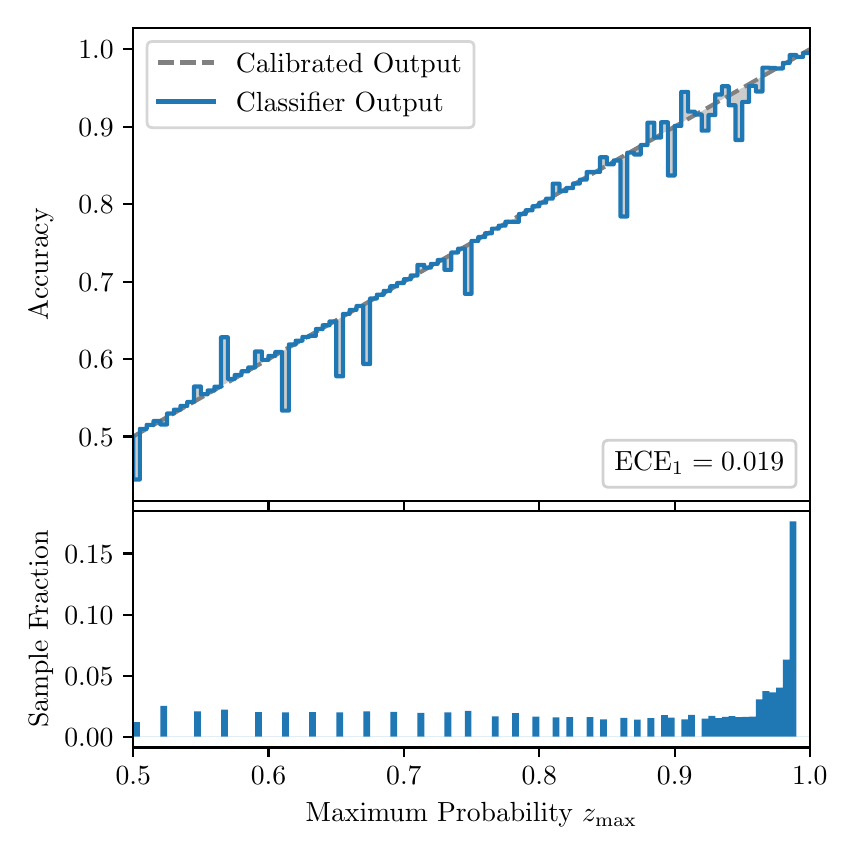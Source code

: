 \begingroup%
\makeatletter%
\begin{pgfpicture}%
\pgfpathrectangle{\pgfpointorigin}{\pgfqpoint{4.0in}{4.0in}}%
\pgfusepath{use as bounding box, clip}%
\begin{pgfscope}%
\pgfsetbuttcap%
\pgfsetmiterjoin%
\definecolor{currentfill}{rgb}{1.0,1.0,1.0}%
\pgfsetfillcolor{currentfill}%
\pgfsetlinewidth{0.0pt}%
\definecolor{currentstroke}{rgb}{1.0,1.0,1.0}%
\pgfsetstrokecolor{currentstroke}%
\pgfsetdash{}{0pt}%
\pgfpathmoveto{\pgfqpoint{0.0in}{0.0in}}%
\pgfpathlineto{\pgfqpoint{4.0in}{0.0in}}%
\pgfpathlineto{\pgfqpoint{4.0in}{4.0in}}%
\pgfpathlineto{\pgfqpoint{0.0in}{4.0in}}%
\pgfpathclose%
\pgfusepath{fill}%
\end{pgfscope}%
\begin{pgfscope}%
\pgfsetbuttcap%
\pgfsetmiterjoin%
\definecolor{currentfill}{rgb}{1.0,1.0,1.0}%
\pgfsetfillcolor{currentfill}%
\pgfsetlinewidth{0.0pt}%
\definecolor{currentstroke}{rgb}{0.0,0.0,0.0}%
\pgfsetstrokecolor{currentstroke}%
\pgfsetstrokeopacity{0.0}%
\pgfsetdash{}{0pt}%
\pgfpathmoveto{\pgfqpoint{0.528in}{1.633in}}%
\pgfpathlineto{\pgfqpoint{3.911in}{1.633in}}%
\pgfpathlineto{\pgfqpoint{3.911in}{4.0in}}%
\pgfpathlineto{\pgfqpoint{0.528in}{4.0in}}%
\pgfpathclose%
\pgfusepath{fill}%
\end{pgfscope}%
\begin{pgfscope}%
\pgfpathrectangle{\pgfqpoint{0.528in}{1.633in}}{\pgfqpoint{3.384in}{2.367in}}%
\pgfusepath{clip}%
\pgfsetbuttcap%
\pgfsetroundjoin%
\definecolor{currentfill}{rgb}{0.0,0.0,0.0}%
\pgfsetfillcolor{currentfill}%
\pgfsetfillopacity{0.2}%
\pgfsetlinewidth{0.0pt}%
\definecolor{currentstroke}{rgb}{0.0,0.0,0.0}%
\pgfsetstrokecolor{currentstroke}%
\pgfsetdash{}{0pt}%
\pgfpathmoveto{\pgfqpoint{0.531in}{1.741in}}%
\pgfpathlineto{\pgfqpoint{0.531in}{1.958in}}%
\pgfpathlineto{\pgfqpoint{0.534in}{1.96in}}%
\pgfpathlineto{\pgfqpoint{0.538in}{1.962in}}%
\pgfpathlineto{\pgfqpoint{0.541in}{1.964in}}%
\pgfpathlineto{\pgfqpoint{0.545in}{1.966in}}%
\pgfpathlineto{\pgfqpoint{0.548in}{1.967in}}%
\pgfpathlineto{\pgfqpoint{0.551in}{1.969in}}%
\pgfpathlineto{\pgfqpoint{0.555in}{1.971in}}%
\pgfpathlineto{\pgfqpoint{0.558in}{1.973in}}%
\pgfpathlineto{\pgfqpoint{0.561in}{1.975in}}%
\pgfpathlineto{\pgfqpoint{0.565in}{1.977in}}%
\pgfpathlineto{\pgfqpoint{0.568in}{1.979in}}%
\pgfpathlineto{\pgfqpoint{0.572in}{1.981in}}%
\pgfpathlineto{\pgfqpoint{0.575in}{1.983in}}%
\pgfpathlineto{\pgfqpoint{0.578in}{1.985in}}%
\pgfpathlineto{\pgfqpoint{0.582in}{1.987in}}%
\pgfpathlineto{\pgfqpoint{0.585in}{1.989in}}%
\pgfpathlineto{\pgfqpoint{0.589in}{1.991in}}%
\pgfpathlineto{\pgfqpoint{0.592in}{1.993in}}%
\pgfpathlineto{\pgfqpoint{0.595in}{1.995in}}%
\pgfpathlineto{\pgfqpoint{0.599in}{1.997in}}%
\pgfpathlineto{\pgfqpoint{0.602in}{1.998in}}%
\pgfpathlineto{\pgfqpoint{0.606in}{2.0in}}%
\pgfpathlineto{\pgfqpoint{0.609in}{2.002in}}%
\pgfpathlineto{\pgfqpoint{0.612in}{2.004in}}%
\pgfpathlineto{\pgfqpoint{0.616in}{2.006in}}%
\pgfpathlineto{\pgfqpoint{0.619in}{2.008in}}%
\pgfpathlineto{\pgfqpoint{0.622in}{2.01in}}%
\pgfpathlineto{\pgfqpoint{0.626in}{2.012in}}%
\pgfpathlineto{\pgfqpoint{0.629in}{2.014in}}%
\pgfpathlineto{\pgfqpoint{0.633in}{2.016in}}%
\pgfpathlineto{\pgfqpoint{0.636in}{2.018in}}%
\pgfpathlineto{\pgfqpoint{0.639in}{2.02in}}%
\pgfpathlineto{\pgfqpoint{0.643in}{2.022in}}%
\pgfpathlineto{\pgfqpoint{0.646in}{2.024in}}%
\pgfpathlineto{\pgfqpoint{0.65in}{2.026in}}%
\pgfpathlineto{\pgfqpoint{0.653in}{2.028in}}%
\pgfpathlineto{\pgfqpoint{0.656in}{2.029in}}%
\pgfpathlineto{\pgfqpoint{0.66in}{2.031in}}%
\pgfpathlineto{\pgfqpoint{0.663in}{2.033in}}%
\pgfpathlineto{\pgfqpoint{0.666in}{2.035in}}%
\pgfpathlineto{\pgfqpoint{0.67in}{2.037in}}%
\pgfpathlineto{\pgfqpoint{0.673in}{2.039in}}%
\pgfpathlineto{\pgfqpoint{0.677in}{2.041in}}%
\pgfpathlineto{\pgfqpoint{0.68in}{2.043in}}%
\pgfpathlineto{\pgfqpoint{0.683in}{2.045in}}%
\pgfpathlineto{\pgfqpoint{0.687in}{2.047in}}%
\pgfpathlineto{\pgfqpoint{0.69in}{2.049in}}%
\pgfpathlineto{\pgfqpoint{0.694in}{2.051in}}%
\pgfpathlineto{\pgfqpoint{0.697in}{2.053in}}%
\pgfpathlineto{\pgfqpoint{0.7in}{2.055in}}%
\pgfpathlineto{\pgfqpoint{0.704in}{2.057in}}%
\pgfpathlineto{\pgfqpoint{0.707in}{2.059in}}%
\pgfpathlineto{\pgfqpoint{0.711in}{2.061in}}%
\pgfpathlineto{\pgfqpoint{0.714in}{2.062in}}%
\pgfpathlineto{\pgfqpoint{0.717in}{2.064in}}%
\pgfpathlineto{\pgfqpoint{0.721in}{2.066in}}%
\pgfpathlineto{\pgfqpoint{0.724in}{2.068in}}%
\pgfpathlineto{\pgfqpoint{0.727in}{2.07in}}%
\pgfpathlineto{\pgfqpoint{0.731in}{2.072in}}%
\pgfpathlineto{\pgfqpoint{0.734in}{2.074in}}%
\pgfpathlineto{\pgfqpoint{0.738in}{2.076in}}%
\pgfpathlineto{\pgfqpoint{0.741in}{2.078in}}%
\pgfpathlineto{\pgfqpoint{0.744in}{2.08in}}%
\pgfpathlineto{\pgfqpoint{0.748in}{2.082in}}%
\pgfpathlineto{\pgfqpoint{0.751in}{2.084in}}%
\pgfpathlineto{\pgfqpoint{0.755in}{2.086in}}%
\pgfpathlineto{\pgfqpoint{0.758in}{2.088in}}%
\pgfpathlineto{\pgfqpoint{0.761in}{2.09in}}%
\pgfpathlineto{\pgfqpoint{0.765in}{2.092in}}%
\pgfpathlineto{\pgfqpoint{0.768in}{2.093in}}%
\pgfpathlineto{\pgfqpoint{0.771in}{2.095in}}%
\pgfpathlineto{\pgfqpoint{0.775in}{2.097in}}%
\pgfpathlineto{\pgfqpoint{0.778in}{2.099in}}%
\pgfpathlineto{\pgfqpoint{0.782in}{2.101in}}%
\pgfpathlineto{\pgfqpoint{0.785in}{2.103in}}%
\pgfpathlineto{\pgfqpoint{0.788in}{2.105in}}%
\pgfpathlineto{\pgfqpoint{0.792in}{2.107in}}%
\pgfpathlineto{\pgfqpoint{0.795in}{2.109in}}%
\pgfpathlineto{\pgfqpoint{0.799in}{2.111in}}%
\pgfpathlineto{\pgfqpoint{0.802in}{2.113in}}%
\pgfpathlineto{\pgfqpoint{0.805in}{2.115in}}%
\pgfpathlineto{\pgfqpoint{0.809in}{2.117in}}%
\pgfpathlineto{\pgfqpoint{0.812in}{2.119in}}%
\pgfpathlineto{\pgfqpoint{0.816in}{2.121in}}%
\pgfpathlineto{\pgfqpoint{0.819in}{2.123in}}%
\pgfpathlineto{\pgfqpoint{0.822in}{2.124in}}%
\pgfpathlineto{\pgfqpoint{0.826in}{2.126in}}%
\pgfpathlineto{\pgfqpoint{0.829in}{2.128in}}%
\pgfpathlineto{\pgfqpoint{0.832in}{2.13in}}%
\pgfpathlineto{\pgfqpoint{0.836in}{2.132in}}%
\pgfpathlineto{\pgfqpoint{0.839in}{2.134in}}%
\pgfpathlineto{\pgfqpoint{0.843in}{2.136in}}%
\pgfpathlineto{\pgfqpoint{0.846in}{2.138in}}%
\pgfpathlineto{\pgfqpoint{0.849in}{2.14in}}%
\pgfpathlineto{\pgfqpoint{0.853in}{2.142in}}%
\pgfpathlineto{\pgfqpoint{0.856in}{2.144in}}%
\pgfpathlineto{\pgfqpoint{0.86in}{2.146in}}%
\pgfpathlineto{\pgfqpoint{0.863in}{2.148in}}%
\pgfpathlineto{\pgfqpoint{0.866in}{2.15in}}%
\pgfpathlineto{\pgfqpoint{0.87in}{2.152in}}%
\pgfpathlineto{\pgfqpoint{0.873in}{2.154in}}%
\pgfpathlineto{\pgfqpoint{0.876in}{2.155in}}%
\pgfpathlineto{\pgfqpoint{0.88in}{2.157in}}%
\pgfpathlineto{\pgfqpoint{0.883in}{2.159in}}%
\pgfpathlineto{\pgfqpoint{0.887in}{2.161in}}%
\pgfpathlineto{\pgfqpoint{0.89in}{2.163in}}%
\pgfpathlineto{\pgfqpoint{0.893in}{2.165in}}%
\pgfpathlineto{\pgfqpoint{0.897in}{2.167in}}%
\pgfpathlineto{\pgfqpoint{0.9in}{2.169in}}%
\pgfpathlineto{\pgfqpoint{0.904in}{2.171in}}%
\pgfpathlineto{\pgfqpoint{0.907in}{2.173in}}%
\pgfpathlineto{\pgfqpoint{0.91in}{2.175in}}%
\pgfpathlineto{\pgfqpoint{0.914in}{2.177in}}%
\pgfpathlineto{\pgfqpoint{0.917in}{2.179in}}%
\pgfpathlineto{\pgfqpoint{0.921in}{2.181in}}%
\pgfpathlineto{\pgfqpoint{0.924in}{2.183in}}%
\pgfpathlineto{\pgfqpoint{0.927in}{2.185in}}%
\pgfpathlineto{\pgfqpoint{0.931in}{2.187in}}%
\pgfpathlineto{\pgfqpoint{0.934in}{2.188in}}%
\pgfpathlineto{\pgfqpoint{0.937in}{2.19in}}%
\pgfpathlineto{\pgfqpoint{0.941in}{2.192in}}%
\pgfpathlineto{\pgfqpoint{0.944in}{2.194in}}%
\pgfpathlineto{\pgfqpoint{0.948in}{2.196in}}%
\pgfpathlineto{\pgfqpoint{0.951in}{2.198in}}%
\pgfpathlineto{\pgfqpoint{0.954in}{2.2in}}%
\pgfpathlineto{\pgfqpoint{0.958in}{2.202in}}%
\pgfpathlineto{\pgfqpoint{0.961in}{2.204in}}%
\pgfpathlineto{\pgfqpoint{0.965in}{2.206in}}%
\pgfpathlineto{\pgfqpoint{0.968in}{2.208in}}%
\pgfpathlineto{\pgfqpoint{0.971in}{2.21in}}%
\pgfpathlineto{\pgfqpoint{0.975in}{2.212in}}%
\pgfpathlineto{\pgfqpoint{0.978in}{2.214in}}%
\pgfpathlineto{\pgfqpoint{0.981in}{2.216in}}%
\pgfpathlineto{\pgfqpoint{0.985in}{2.218in}}%
\pgfpathlineto{\pgfqpoint{0.988in}{2.219in}}%
\pgfpathlineto{\pgfqpoint{0.992in}{2.221in}}%
\pgfpathlineto{\pgfqpoint{0.995in}{2.223in}}%
\pgfpathlineto{\pgfqpoint{0.998in}{2.225in}}%
\pgfpathlineto{\pgfqpoint{1.002in}{2.227in}}%
\pgfpathlineto{\pgfqpoint{1.005in}{2.229in}}%
\pgfpathlineto{\pgfqpoint{1.009in}{2.231in}}%
\pgfpathlineto{\pgfqpoint{1.012in}{2.233in}}%
\pgfpathlineto{\pgfqpoint{1.015in}{2.235in}}%
\pgfpathlineto{\pgfqpoint{1.019in}{2.237in}}%
\pgfpathlineto{\pgfqpoint{1.022in}{2.239in}}%
\pgfpathlineto{\pgfqpoint{1.026in}{2.241in}}%
\pgfpathlineto{\pgfqpoint{1.029in}{2.243in}}%
\pgfpathlineto{\pgfqpoint{1.032in}{2.245in}}%
\pgfpathlineto{\pgfqpoint{1.036in}{2.247in}}%
\pgfpathlineto{\pgfqpoint{1.039in}{2.249in}}%
\pgfpathlineto{\pgfqpoint{1.042in}{2.25in}}%
\pgfpathlineto{\pgfqpoint{1.046in}{2.252in}}%
\pgfpathlineto{\pgfqpoint{1.049in}{2.254in}}%
\pgfpathlineto{\pgfqpoint{1.053in}{2.256in}}%
\pgfpathlineto{\pgfqpoint{1.056in}{2.258in}}%
\pgfpathlineto{\pgfqpoint{1.059in}{2.26in}}%
\pgfpathlineto{\pgfqpoint{1.063in}{2.262in}}%
\pgfpathlineto{\pgfqpoint{1.066in}{2.264in}}%
\pgfpathlineto{\pgfqpoint{1.07in}{2.266in}}%
\pgfpathlineto{\pgfqpoint{1.073in}{2.268in}}%
\pgfpathlineto{\pgfqpoint{1.076in}{2.27in}}%
\pgfpathlineto{\pgfqpoint{1.08in}{2.272in}}%
\pgfpathlineto{\pgfqpoint{1.083in}{2.274in}}%
\pgfpathlineto{\pgfqpoint{1.086in}{2.276in}}%
\pgfpathlineto{\pgfqpoint{1.09in}{2.278in}}%
\pgfpathlineto{\pgfqpoint{1.093in}{2.28in}}%
\pgfpathlineto{\pgfqpoint{1.097in}{2.281in}}%
\pgfpathlineto{\pgfqpoint{1.1in}{2.283in}}%
\pgfpathlineto{\pgfqpoint{1.103in}{2.285in}}%
\pgfpathlineto{\pgfqpoint{1.107in}{2.287in}}%
\pgfpathlineto{\pgfqpoint{1.11in}{2.289in}}%
\pgfpathlineto{\pgfqpoint{1.114in}{2.291in}}%
\pgfpathlineto{\pgfqpoint{1.117in}{2.293in}}%
\pgfpathlineto{\pgfqpoint{1.12in}{2.295in}}%
\pgfpathlineto{\pgfqpoint{1.124in}{2.297in}}%
\pgfpathlineto{\pgfqpoint{1.127in}{2.299in}}%
\pgfpathlineto{\pgfqpoint{1.131in}{2.301in}}%
\pgfpathlineto{\pgfqpoint{1.134in}{2.303in}}%
\pgfpathlineto{\pgfqpoint{1.137in}{2.305in}}%
\pgfpathlineto{\pgfqpoint{1.141in}{2.307in}}%
\pgfpathlineto{\pgfqpoint{1.144in}{2.309in}}%
\pgfpathlineto{\pgfqpoint{1.147in}{2.311in}}%
\pgfpathlineto{\pgfqpoint{1.151in}{2.313in}}%
\pgfpathlineto{\pgfqpoint{1.154in}{2.314in}}%
\pgfpathlineto{\pgfqpoint{1.158in}{2.316in}}%
\pgfpathlineto{\pgfqpoint{1.161in}{2.318in}}%
\pgfpathlineto{\pgfqpoint{1.164in}{2.32in}}%
\pgfpathlineto{\pgfqpoint{1.168in}{2.322in}}%
\pgfpathlineto{\pgfqpoint{1.171in}{2.324in}}%
\pgfpathlineto{\pgfqpoint{1.175in}{2.326in}}%
\pgfpathlineto{\pgfqpoint{1.178in}{2.328in}}%
\pgfpathlineto{\pgfqpoint{1.181in}{2.33in}}%
\pgfpathlineto{\pgfqpoint{1.185in}{2.332in}}%
\pgfpathlineto{\pgfqpoint{1.188in}{2.334in}}%
\pgfpathlineto{\pgfqpoint{1.191in}{2.336in}}%
\pgfpathlineto{\pgfqpoint{1.195in}{2.338in}}%
\pgfpathlineto{\pgfqpoint{1.198in}{2.34in}}%
\pgfpathlineto{\pgfqpoint{1.202in}{2.342in}}%
\pgfpathlineto{\pgfqpoint{1.205in}{2.344in}}%
\pgfpathlineto{\pgfqpoint{1.208in}{2.345in}}%
\pgfpathlineto{\pgfqpoint{1.212in}{2.347in}}%
\pgfpathlineto{\pgfqpoint{1.215in}{2.349in}}%
\pgfpathlineto{\pgfqpoint{1.219in}{2.351in}}%
\pgfpathlineto{\pgfqpoint{1.222in}{2.353in}}%
\pgfpathlineto{\pgfqpoint{1.225in}{2.355in}}%
\pgfpathlineto{\pgfqpoint{1.229in}{2.357in}}%
\pgfpathlineto{\pgfqpoint{1.232in}{2.359in}}%
\pgfpathlineto{\pgfqpoint{1.236in}{2.361in}}%
\pgfpathlineto{\pgfqpoint{1.239in}{2.363in}}%
\pgfpathlineto{\pgfqpoint{1.242in}{2.365in}}%
\pgfpathlineto{\pgfqpoint{1.246in}{2.367in}}%
\pgfpathlineto{\pgfqpoint{1.249in}{2.369in}}%
\pgfpathlineto{\pgfqpoint{1.252in}{2.371in}}%
\pgfpathlineto{\pgfqpoint{1.256in}{2.373in}}%
\pgfpathlineto{\pgfqpoint{1.259in}{2.375in}}%
\pgfpathlineto{\pgfqpoint{1.263in}{2.376in}}%
\pgfpathlineto{\pgfqpoint{1.266in}{2.378in}}%
\pgfpathlineto{\pgfqpoint{1.269in}{2.38in}}%
\pgfpathlineto{\pgfqpoint{1.273in}{2.382in}}%
\pgfpathlineto{\pgfqpoint{1.276in}{2.384in}}%
\pgfpathlineto{\pgfqpoint{1.28in}{2.386in}}%
\pgfpathlineto{\pgfqpoint{1.283in}{2.388in}}%
\pgfpathlineto{\pgfqpoint{1.286in}{2.39in}}%
\pgfpathlineto{\pgfqpoint{1.29in}{2.392in}}%
\pgfpathlineto{\pgfqpoint{1.293in}{2.394in}}%
\pgfpathlineto{\pgfqpoint{1.296in}{2.396in}}%
\pgfpathlineto{\pgfqpoint{1.3in}{2.398in}}%
\pgfpathlineto{\pgfqpoint{1.303in}{2.4in}}%
\pgfpathlineto{\pgfqpoint{1.307in}{2.402in}}%
\pgfpathlineto{\pgfqpoint{1.31in}{2.404in}}%
\pgfpathlineto{\pgfqpoint{1.313in}{2.406in}}%
\pgfpathlineto{\pgfqpoint{1.317in}{2.407in}}%
\pgfpathlineto{\pgfqpoint{1.32in}{2.409in}}%
\pgfpathlineto{\pgfqpoint{1.324in}{2.411in}}%
\pgfpathlineto{\pgfqpoint{1.327in}{2.413in}}%
\pgfpathlineto{\pgfqpoint{1.33in}{2.415in}}%
\pgfpathlineto{\pgfqpoint{1.334in}{2.417in}}%
\pgfpathlineto{\pgfqpoint{1.337in}{2.419in}}%
\pgfpathlineto{\pgfqpoint{1.34in}{2.421in}}%
\pgfpathlineto{\pgfqpoint{1.344in}{2.423in}}%
\pgfpathlineto{\pgfqpoint{1.347in}{2.425in}}%
\pgfpathlineto{\pgfqpoint{1.351in}{2.427in}}%
\pgfpathlineto{\pgfqpoint{1.354in}{2.429in}}%
\pgfpathlineto{\pgfqpoint{1.357in}{2.431in}}%
\pgfpathlineto{\pgfqpoint{1.361in}{2.433in}}%
\pgfpathlineto{\pgfqpoint{1.364in}{2.435in}}%
\pgfpathlineto{\pgfqpoint{1.368in}{2.437in}}%
\pgfpathlineto{\pgfqpoint{1.371in}{2.439in}}%
\pgfpathlineto{\pgfqpoint{1.374in}{2.44in}}%
\pgfpathlineto{\pgfqpoint{1.378in}{2.442in}}%
\pgfpathlineto{\pgfqpoint{1.381in}{2.444in}}%
\pgfpathlineto{\pgfqpoint{1.385in}{2.446in}}%
\pgfpathlineto{\pgfqpoint{1.388in}{2.448in}}%
\pgfpathlineto{\pgfqpoint{1.391in}{2.45in}}%
\pgfpathlineto{\pgfqpoint{1.395in}{2.452in}}%
\pgfpathlineto{\pgfqpoint{1.398in}{2.454in}}%
\pgfpathlineto{\pgfqpoint{1.401in}{2.456in}}%
\pgfpathlineto{\pgfqpoint{1.405in}{2.458in}}%
\pgfpathlineto{\pgfqpoint{1.408in}{2.46in}}%
\pgfpathlineto{\pgfqpoint{1.412in}{2.462in}}%
\pgfpathlineto{\pgfqpoint{1.415in}{2.464in}}%
\pgfpathlineto{\pgfqpoint{1.418in}{2.466in}}%
\pgfpathlineto{\pgfqpoint{1.422in}{2.468in}}%
\pgfpathlineto{\pgfqpoint{1.425in}{2.47in}}%
\pgfpathlineto{\pgfqpoint{1.429in}{2.471in}}%
\pgfpathlineto{\pgfqpoint{1.432in}{2.473in}}%
\pgfpathlineto{\pgfqpoint{1.435in}{2.475in}}%
\pgfpathlineto{\pgfqpoint{1.439in}{2.477in}}%
\pgfpathlineto{\pgfqpoint{1.442in}{2.479in}}%
\pgfpathlineto{\pgfqpoint{1.445in}{2.481in}}%
\pgfpathlineto{\pgfqpoint{1.449in}{2.483in}}%
\pgfpathlineto{\pgfqpoint{1.452in}{2.485in}}%
\pgfpathlineto{\pgfqpoint{1.456in}{2.487in}}%
\pgfpathlineto{\pgfqpoint{1.459in}{2.489in}}%
\pgfpathlineto{\pgfqpoint{1.462in}{2.491in}}%
\pgfpathlineto{\pgfqpoint{1.466in}{2.493in}}%
\pgfpathlineto{\pgfqpoint{1.469in}{2.495in}}%
\pgfpathlineto{\pgfqpoint{1.473in}{2.497in}}%
\pgfpathlineto{\pgfqpoint{1.476in}{2.499in}}%
\pgfpathlineto{\pgfqpoint{1.479in}{2.501in}}%
\pgfpathlineto{\pgfqpoint{1.483in}{2.502in}}%
\pgfpathlineto{\pgfqpoint{1.486in}{2.504in}}%
\pgfpathlineto{\pgfqpoint{1.49in}{2.506in}}%
\pgfpathlineto{\pgfqpoint{1.493in}{2.508in}}%
\pgfpathlineto{\pgfqpoint{1.496in}{2.51in}}%
\pgfpathlineto{\pgfqpoint{1.5in}{2.512in}}%
\pgfpathlineto{\pgfqpoint{1.503in}{2.514in}}%
\pgfpathlineto{\pgfqpoint{1.506in}{2.516in}}%
\pgfpathlineto{\pgfqpoint{1.51in}{2.518in}}%
\pgfpathlineto{\pgfqpoint{1.513in}{2.52in}}%
\pgfpathlineto{\pgfqpoint{1.517in}{2.522in}}%
\pgfpathlineto{\pgfqpoint{1.52in}{2.524in}}%
\pgfpathlineto{\pgfqpoint{1.523in}{2.526in}}%
\pgfpathlineto{\pgfqpoint{1.527in}{2.528in}}%
\pgfpathlineto{\pgfqpoint{1.53in}{2.53in}}%
\pgfpathlineto{\pgfqpoint{1.534in}{2.532in}}%
\pgfpathlineto{\pgfqpoint{1.537in}{2.534in}}%
\pgfpathlineto{\pgfqpoint{1.54in}{2.535in}}%
\pgfpathlineto{\pgfqpoint{1.544in}{2.537in}}%
\pgfpathlineto{\pgfqpoint{1.547in}{2.539in}}%
\pgfpathlineto{\pgfqpoint{1.55in}{2.541in}}%
\pgfpathlineto{\pgfqpoint{1.554in}{2.543in}}%
\pgfpathlineto{\pgfqpoint{1.557in}{2.545in}}%
\pgfpathlineto{\pgfqpoint{1.561in}{2.547in}}%
\pgfpathlineto{\pgfqpoint{1.564in}{2.549in}}%
\pgfpathlineto{\pgfqpoint{1.567in}{2.551in}}%
\pgfpathlineto{\pgfqpoint{1.571in}{2.553in}}%
\pgfpathlineto{\pgfqpoint{1.574in}{2.555in}}%
\pgfpathlineto{\pgfqpoint{1.578in}{2.557in}}%
\pgfpathlineto{\pgfqpoint{1.581in}{2.559in}}%
\pgfpathlineto{\pgfqpoint{1.584in}{2.561in}}%
\pgfpathlineto{\pgfqpoint{1.588in}{2.563in}}%
\pgfpathlineto{\pgfqpoint{1.591in}{2.565in}}%
\pgfpathlineto{\pgfqpoint{1.595in}{2.566in}}%
\pgfpathlineto{\pgfqpoint{1.598in}{2.568in}}%
\pgfpathlineto{\pgfqpoint{1.601in}{2.57in}}%
\pgfpathlineto{\pgfqpoint{1.605in}{2.572in}}%
\pgfpathlineto{\pgfqpoint{1.608in}{2.574in}}%
\pgfpathlineto{\pgfqpoint{1.611in}{2.576in}}%
\pgfpathlineto{\pgfqpoint{1.615in}{2.578in}}%
\pgfpathlineto{\pgfqpoint{1.618in}{2.58in}}%
\pgfpathlineto{\pgfqpoint{1.622in}{2.582in}}%
\pgfpathlineto{\pgfqpoint{1.625in}{2.584in}}%
\pgfpathlineto{\pgfqpoint{1.628in}{2.586in}}%
\pgfpathlineto{\pgfqpoint{1.632in}{2.588in}}%
\pgfpathlineto{\pgfqpoint{1.635in}{2.59in}}%
\pgfpathlineto{\pgfqpoint{1.639in}{2.592in}}%
\pgfpathlineto{\pgfqpoint{1.642in}{2.594in}}%
\pgfpathlineto{\pgfqpoint{1.645in}{2.596in}}%
\pgfpathlineto{\pgfqpoint{1.649in}{2.597in}}%
\pgfpathlineto{\pgfqpoint{1.652in}{2.599in}}%
\pgfpathlineto{\pgfqpoint{1.655in}{2.601in}}%
\pgfpathlineto{\pgfqpoint{1.659in}{2.603in}}%
\pgfpathlineto{\pgfqpoint{1.662in}{2.605in}}%
\pgfpathlineto{\pgfqpoint{1.666in}{2.607in}}%
\pgfpathlineto{\pgfqpoint{1.669in}{2.609in}}%
\pgfpathlineto{\pgfqpoint{1.672in}{2.611in}}%
\pgfpathlineto{\pgfqpoint{1.676in}{2.613in}}%
\pgfpathlineto{\pgfqpoint{1.679in}{2.615in}}%
\pgfpathlineto{\pgfqpoint{1.683in}{2.617in}}%
\pgfpathlineto{\pgfqpoint{1.686in}{2.619in}}%
\pgfpathlineto{\pgfqpoint{1.689in}{2.621in}}%
\pgfpathlineto{\pgfqpoint{1.693in}{2.623in}}%
\pgfpathlineto{\pgfqpoint{1.696in}{2.625in}}%
\pgfpathlineto{\pgfqpoint{1.7in}{2.627in}}%
\pgfpathlineto{\pgfqpoint{1.703in}{2.628in}}%
\pgfpathlineto{\pgfqpoint{1.706in}{2.63in}}%
\pgfpathlineto{\pgfqpoint{1.71in}{2.632in}}%
\pgfpathlineto{\pgfqpoint{1.713in}{2.634in}}%
\pgfpathlineto{\pgfqpoint{1.716in}{2.636in}}%
\pgfpathlineto{\pgfqpoint{1.72in}{2.638in}}%
\pgfpathlineto{\pgfqpoint{1.723in}{2.64in}}%
\pgfpathlineto{\pgfqpoint{1.727in}{2.642in}}%
\pgfpathlineto{\pgfqpoint{1.73in}{2.644in}}%
\pgfpathlineto{\pgfqpoint{1.733in}{2.646in}}%
\pgfpathlineto{\pgfqpoint{1.737in}{2.648in}}%
\pgfpathlineto{\pgfqpoint{1.74in}{2.65in}}%
\pgfpathlineto{\pgfqpoint{1.744in}{2.652in}}%
\pgfpathlineto{\pgfqpoint{1.747in}{2.654in}}%
\pgfpathlineto{\pgfqpoint{1.75in}{2.656in}}%
\pgfpathlineto{\pgfqpoint{1.754in}{2.658in}}%
\pgfpathlineto{\pgfqpoint{1.757in}{2.66in}}%
\pgfpathlineto{\pgfqpoint{1.76in}{2.661in}}%
\pgfpathlineto{\pgfqpoint{1.764in}{2.663in}}%
\pgfpathlineto{\pgfqpoint{1.767in}{2.665in}}%
\pgfpathlineto{\pgfqpoint{1.771in}{2.667in}}%
\pgfpathlineto{\pgfqpoint{1.774in}{2.669in}}%
\pgfpathlineto{\pgfqpoint{1.777in}{2.671in}}%
\pgfpathlineto{\pgfqpoint{1.781in}{2.673in}}%
\pgfpathlineto{\pgfqpoint{1.784in}{2.675in}}%
\pgfpathlineto{\pgfqpoint{1.788in}{2.677in}}%
\pgfpathlineto{\pgfqpoint{1.791in}{2.679in}}%
\pgfpathlineto{\pgfqpoint{1.794in}{2.681in}}%
\pgfpathlineto{\pgfqpoint{1.798in}{2.683in}}%
\pgfpathlineto{\pgfqpoint{1.801in}{2.685in}}%
\pgfpathlineto{\pgfqpoint{1.805in}{2.687in}}%
\pgfpathlineto{\pgfqpoint{1.808in}{2.689in}}%
\pgfpathlineto{\pgfqpoint{1.811in}{2.691in}}%
\pgfpathlineto{\pgfqpoint{1.815in}{2.692in}}%
\pgfpathlineto{\pgfqpoint{1.818in}{2.694in}}%
\pgfpathlineto{\pgfqpoint{1.821in}{2.696in}}%
\pgfpathlineto{\pgfqpoint{1.825in}{2.698in}}%
\pgfpathlineto{\pgfqpoint{1.828in}{2.7in}}%
\pgfpathlineto{\pgfqpoint{1.832in}{2.702in}}%
\pgfpathlineto{\pgfqpoint{1.835in}{2.704in}}%
\pgfpathlineto{\pgfqpoint{1.838in}{2.706in}}%
\pgfpathlineto{\pgfqpoint{1.842in}{2.708in}}%
\pgfpathlineto{\pgfqpoint{1.845in}{2.71in}}%
\pgfpathlineto{\pgfqpoint{1.849in}{2.712in}}%
\pgfpathlineto{\pgfqpoint{1.852in}{2.714in}}%
\pgfpathlineto{\pgfqpoint{1.855in}{2.716in}}%
\pgfpathlineto{\pgfqpoint{1.859in}{2.718in}}%
\pgfpathlineto{\pgfqpoint{1.862in}{2.72in}}%
\pgfpathlineto{\pgfqpoint{1.865in}{2.722in}}%
\pgfpathlineto{\pgfqpoint{1.869in}{2.723in}}%
\pgfpathlineto{\pgfqpoint{1.872in}{2.725in}}%
\pgfpathlineto{\pgfqpoint{1.876in}{2.727in}}%
\pgfpathlineto{\pgfqpoint{1.879in}{2.729in}}%
\pgfpathlineto{\pgfqpoint{1.882in}{2.731in}}%
\pgfpathlineto{\pgfqpoint{1.886in}{2.733in}}%
\pgfpathlineto{\pgfqpoint{1.889in}{2.735in}}%
\pgfpathlineto{\pgfqpoint{1.893in}{2.737in}}%
\pgfpathlineto{\pgfqpoint{1.896in}{2.739in}}%
\pgfpathlineto{\pgfqpoint{1.899in}{2.741in}}%
\pgfpathlineto{\pgfqpoint{1.903in}{2.743in}}%
\pgfpathlineto{\pgfqpoint{1.906in}{2.745in}}%
\pgfpathlineto{\pgfqpoint{1.91in}{2.747in}}%
\pgfpathlineto{\pgfqpoint{1.913in}{2.749in}}%
\pgfpathlineto{\pgfqpoint{1.916in}{2.751in}}%
\pgfpathlineto{\pgfqpoint{1.92in}{2.753in}}%
\pgfpathlineto{\pgfqpoint{1.923in}{2.754in}}%
\pgfpathlineto{\pgfqpoint{1.926in}{2.756in}}%
\pgfpathlineto{\pgfqpoint{1.93in}{2.758in}}%
\pgfpathlineto{\pgfqpoint{1.933in}{2.76in}}%
\pgfpathlineto{\pgfqpoint{1.937in}{2.762in}}%
\pgfpathlineto{\pgfqpoint{1.94in}{2.764in}}%
\pgfpathlineto{\pgfqpoint{1.943in}{2.766in}}%
\pgfpathlineto{\pgfqpoint{1.947in}{2.768in}}%
\pgfpathlineto{\pgfqpoint{1.95in}{2.77in}}%
\pgfpathlineto{\pgfqpoint{1.954in}{2.772in}}%
\pgfpathlineto{\pgfqpoint{1.957in}{2.774in}}%
\pgfpathlineto{\pgfqpoint{1.96in}{2.776in}}%
\pgfpathlineto{\pgfqpoint{1.964in}{2.778in}}%
\pgfpathlineto{\pgfqpoint{1.967in}{2.78in}}%
\pgfpathlineto{\pgfqpoint{1.97in}{2.782in}}%
\pgfpathlineto{\pgfqpoint{1.974in}{2.784in}}%
\pgfpathlineto{\pgfqpoint{1.977in}{2.786in}}%
\pgfpathlineto{\pgfqpoint{1.981in}{2.787in}}%
\pgfpathlineto{\pgfqpoint{1.984in}{2.789in}}%
\pgfpathlineto{\pgfqpoint{1.987in}{2.791in}}%
\pgfpathlineto{\pgfqpoint{1.991in}{2.793in}}%
\pgfpathlineto{\pgfqpoint{1.994in}{2.795in}}%
\pgfpathlineto{\pgfqpoint{1.998in}{2.797in}}%
\pgfpathlineto{\pgfqpoint{2.001in}{2.799in}}%
\pgfpathlineto{\pgfqpoint{2.004in}{2.801in}}%
\pgfpathlineto{\pgfqpoint{2.008in}{2.803in}}%
\pgfpathlineto{\pgfqpoint{2.011in}{2.805in}}%
\pgfpathlineto{\pgfqpoint{2.015in}{2.807in}}%
\pgfpathlineto{\pgfqpoint{2.018in}{2.809in}}%
\pgfpathlineto{\pgfqpoint{2.021in}{2.811in}}%
\pgfpathlineto{\pgfqpoint{2.025in}{2.813in}}%
\pgfpathlineto{\pgfqpoint{2.028in}{2.815in}}%
\pgfpathlineto{\pgfqpoint{2.031in}{2.817in}}%
\pgfpathlineto{\pgfqpoint{2.035in}{2.818in}}%
\pgfpathlineto{\pgfqpoint{2.038in}{2.82in}}%
\pgfpathlineto{\pgfqpoint{2.042in}{2.822in}}%
\pgfpathlineto{\pgfqpoint{2.045in}{2.824in}}%
\pgfpathlineto{\pgfqpoint{2.048in}{2.826in}}%
\pgfpathlineto{\pgfqpoint{2.052in}{2.828in}}%
\pgfpathlineto{\pgfqpoint{2.055in}{2.83in}}%
\pgfpathlineto{\pgfqpoint{2.059in}{2.832in}}%
\pgfpathlineto{\pgfqpoint{2.062in}{2.834in}}%
\pgfpathlineto{\pgfqpoint{2.065in}{2.836in}}%
\pgfpathlineto{\pgfqpoint{2.069in}{2.838in}}%
\pgfpathlineto{\pgfqpoint{2.072in}{2.84in}}%
\pgfpathlineto{\pgfqpoint{2.075in}{2.842in}}%
\pgfpathlineto{\pgfqpoint{2.079in}{2.844in}}%
\pgfpathlineto{\pgfqpoint{2.082in}{2.846in}}%
\pgfpathlineto{\pgfqpoint{2.086in}{2.848in}}%
\pgfpathlineto{\pgfqpoint{2.089in}{2.849in}}%
\pgfpathlineto{\pgfqpoint{2.092in}{2.851in}}%
\pgfpathlineto{\pgfqpoint{2.096in}{2.853in}}%
\pgfpathlineto{\pgfqpoint{2.099in}{2.855in}}%
\pgfpathlineto{\pgfqpoint{2.103in}{2.857in}}%
\pgfpathlineto{\pgfqpoint{2.106in}{2.859in}}%
\pgfpathlineto{\pgfqpoint{2.109in}{2.861in}}%
\pgfpathlineto{\pgfqpoint{2.113in}{2.863in}}%
\pgfpathlineto{\pgfqpoint{2.116in}{2.865in}}%
\pgfpathlineto{\pgfqpoint{2.12in}{2.867in}}%
\pgfpathlineto{\pgfqpoint{2.123in}{2.869in}}%
\pgfpathlineto{\pgfqpoint{2.126in}{2.871in}}%
\pgfpathlineto{\pgfqpoint{2.13in}{2.873in}}%
\pgfpathlineto{\pgfqpoint{2.133in}{2.875in}}%
\pgfpathlineto{\pgfqpoint{2.136in}{2.877in}}%
\pgfpathlineto{\pgfqpoint{2.14in}{2.879in}}%
\pgfpathlineto{\pgfqpoint{2.143in}{2.88in}}%
\pgfpathlineto{\pgfqpoint{2.147in}{2.882in}}%
\pgfpathlineto{\pgfqpoint{2.15in}{2.884in}}%
\pgfpathlineto{\pgfqpoint{2.153in}{2.886in}}%
\pgfpathlineto{\pgfqpoint{2.157in}{2.888in}}%
\pgfpathlineto{\pgfqpoint{2.16in}{2.89in}}%
\pgfpathlineto{\pgfqpoint{2.164in}{2.892in}}%
\pgfpathlineto{\pgfqpoint{2.167in}{2.894in}}%
\pgfpathlineto{\pgfqpoint{2.17in}{2.896in}}%
\pgfpathlineto{\pgfqpoint{2.174in}{2.898in}}%
\pgfpathlineto{\pgfqpoint{2.177in}{2.9in}}%
\pgfpathlineto{\pgfqpoint{2.18in}{2.902in}}%
\pgfpathlineto{\pgfqpoint{2.184in}{2.904in}}%
\pgfpathlineto{\pgfqpoint{2.187in}{2.906in}}%
\pgfpathlineto{\pgfqpoint{2.191in}{2.908in}}%
\pgfpathlineto{\pgfqpoint{2.194in}{2.91in}}%
\pgfpathlineto{\pgfqpoint{2.197in}{2.912in}}%
\pgfpathlineto{\pgfqpoint{2.201in}{2.913in}}%
\pgfpathlineto{\pgfqpoint{2.204in}{2.915in}}%
\pgfpathlineto{\pgfqpoint{2.208in}{2.917in}}%
\pgfpathlineto{\pgfqpoint{2.211in}{2.919in}}%
\pgfpathlineto{\pgfqpoint{2.214in}{2.921in}}%
\pgfpathlineto{\pgfqpoint{2.218in}{2.923in}}%
\pgfpathlineto{\pgfqpoint{2.221in}{2.925in}}%
\pgfpathlineto{\pgfqpoint{2.225in}{2.927in}}%
\pgfpathlineto{\pgfqpoint{2.228in}{2.929in}}%
\pgfpathlineto{\pgfqpoint{2.231in}{2.931in}}%
\pgfpathlineto{\pgfqpoint{2.235in}{2.933in}}%
\pgfpathlineto{\pgfqpoint{2.238in}{2.935in}}%
\pgfpathlineto{\pgfqpoint{2.241in}{2.937in}}%
\pgfpathlineto{\pgfqpoint{2.245in}{2.939in}}%
\pgfpathlineto{\pgfqpoint{2.248in}{2.941in}}%
\pgfpathlineto{\pgfqpoint{2.252in}{2.943in}}%
\pgfpathlineto{\pgfqpoint{2.255in}{2.944in}}%
\pgfpathlineto{\pgfqpoint{2.258in}{2.946in}}%
\pgfpathlineto{\pgfqpoint{2.262in}{2.948in}}%
\pgfpathlineto{\pgfqpoint{2.265in}{2.95in}}%
\pgfpathlineto{\pgfqpoint{2.269in}{2.952in}}%
\pgfpathlineto{\pgfqpoint{2.272in}{2.954in}}%
\pgfpathlineto{\pgfqpoint{2.275in}{2.956in}}%
\pgfpathlineto{\pgfqpoint{2.279in}{2.958in}}%
\pgfpathlineto{\pgfqpoint{2.282in}{2.96in}}%
\pgfpathlineto{\pgfqpoint{2.285in}{2.962in}}%
\pgfpathlineto{\pgfqpoint{2.289in}{2.964in}}%
\pgfpathlineto{\pgfqpoint{2.292in}{2.966in}}%
\pgfpathlineto{\pgfqpoint{2.296in}{2.968in}}%
\pgfpathlineto{\pgfqpoint{2.299in}{2.97in}}%
\pgfpathlineto{\pgfqpoint{2.302in}{2.972in}}%
\pgfpathlineto{\pgfqpoint{2.306in}{2.974in}}%
\pgfpathlineto{\pgfqpoint{2.309in}{2.975in}}%
\pgfpathlineto{\pgfqpoint{2.313in}{2.977in}}%
\pgfpathlineto{\pgfqpoint{2.316in}{2.979in}}%
\pgfpathlineto{\pgfqpoint{2.319in}{2.981in}}%
\pgfpathlineto{\pgfqpoint{2.323in}{2.983in}}%
\pgfpathlineto{\pgfqpoint{2.326in}{2.985in}}%
\pgfpathlineto{\pgfqpoint{2.33in}{2.987in}}%
\pgfpathlineto{\pgfqpoint{2.333in}{2.989in}}%
\pgfpathlineto{\pgfqpoint{2.336in}{2.991in}}%
\pgfpathlineto{\pgfqpoint{2.34in}{2.993in}}%
\pgfpathlineto{\pgfqpoint{2.343in}{2.995in}}%
\pgfpathlineto{\pgfqpoint{2.346in}{2.997in}}%
\pgfpathlineto{\pgfqpoint{2.35in}{2.999in}}%
\pgfpathlineto{\pgfqpoint{2.353in}{3.001in}}%
\pgfpathlineto{\pgfqpoint{2.357in}{3.003in}}%
\pgfpathlineto{\pgfqpoint{2.36in}{3.005in}}%
\pgfpathlineto{\pgfqpoint{2.363in}{3.007in}}%
\pgfpathlineto{\pgfqpoint{2.367in}{3.008in}}%
\pgfpathlineto{\pgfqpoint{2.37in}{3.01in}}%
\pgfpathlineto{\pgfqpoint{2.374in}{3.012in}}%
\pgfpathlineto{\pgfqpoint{2.377in}{3.014in}}%
\pgfpathlineto{\pgfqpoint{2.38in}{3.016in}}%
\pgfpathlineto{\pgfqpoint{2.384in}{3.018in}}%
\pgfpathlineto{\pgfqpoint{2.387in}{3.02in}}%
\pgfpathlineto{\pgfqpoint{2.39in}{3.022in}}%
\pgfpathlineto{\pgfqpoint{2.394in}{3.024in}}%
\pgfpathlineto{\pgfqpoint{2.397in}{3.026in}}%
\pgfpathlineto{\pgfqpoint{2.401in}{3.028in}}%
\pgfpathlineto{\pgfqpoint{2.404in}{3.03in}}%
\pgfpathlineto{\pgfqpoint{2.407in}{3.032in}}%
\pgfpathlineto{\pgfqpoint{2.411in}{3.034in}}%
\pgfpathlineto{\pgfqpoint{2.414in}{3.036in}}%
\pgfpathlineto{\pgfqpoint{2.418in}{3.038in}}%
\pgfpathlineto{\pgfqpoint{2.421in}{3.039in}}%
\pgfpathlineto{\pgfqpoint{2.424in}{3.041in}}%
\pgfpathlineto{\pgfqpoint{2.428in}{3.043in}}%
\pgfpathlineto{\pgfqpoint{2.431in}{3.045in}}%
\pgfpathlineto{\pgfqpoint{2.435in}{3.047in}}%
\pgfpathlineto{\pgfqpoint{2.438in}{3.049in}}%
\pgfpathlineto{\pgfqpoint{2.441in}{3.051in}}%
\pgfpathlineto{\pgfqpoint{2.445in}{3.053in}}%
\pgfpathlineto{\pgfqpoint{2.448in}{3.055in}}%
\pgfpathlineto{\pgfqpoint{2.451in}{3.057in}}%
\pgfpathlineto{\pgfqpoint{2.455in}{3.059in}}%
\pgfpathlineto{\pgfqpoint{2.458in}{3.061in}}%
\pgfpathlineto{\pgfqpoint{2.462in}{3.063in}}%
\pgfpathlineto{\pgfqpoint{2.465in}{3.065in}}%
\pgfpathlineto{\pgfqpoint{2.468in}{3.067in}}%
\pgfpathlineto{\pgfqpoint{2.472in}{3.069in}}%
\pgfpathlineto{\pgfqpoint{2.475in}{3.07in}}%
\pgfpathlineto{\pgfqpoint{2.479in}{3.072in}}%
\pgfpathlineto{\pgfqpoint{2.482in}{3.074in}}%
\pgfpathlineto{\pgfqpoint{2.485in}{3.076in}}%
\pgfpathlineto{\pgfqpoint{2.489in}{3.078in}}%
\pgfpathlineto{\pgfqpoint{2.492in}{3.08in}}%
\pgfpathlineto{\pgfqpoint{2.495in}{3.082in}}%
\pgfpathlineto{\pgfqpoint{2.499in}{3.084in}}%
\pgfpathlineto{\pgfqpoint{2.502in}{3.086in}}%
\pgfpathlineto{\pgfqpoint{2.506in}{3.088in}}%
\pgfpathlineto{\pgfqpoint{2.509in}{3.09in}}%
\pgfpathlineto{\pgfqpoint{2.512in}{3.092in}}%
\pgfpathlineto{\pgfqpoint{2.516in}{3.094in}}%
\pgfpathlineto{\pgfqpoint{2.519in}{3.096in}}%
\pgfpathlineto{\pgfqpoint{2.523in}{3.098in}}%
\pgfpathlineto{\pgfqpoint{2.526in}{3.1in}}%
\pgfpathlineto{\pgfqpoint{2.529in}{3.101in}}%
\pgfpathlineto{\pgfqpoint{2.533in}{3.103in}}%
\pgfpathlineto{\pgfqpoint{2.536in}{3.105in}}%
\pgfpathlineto{\pgfqpoint{2.54in}{3.107in}}%
\pgfpathlineto{\pgfqpoint{2.543in}{3.109in}}%
\pgfpathlineto{\pgfqpoint{2.546in}{3.111in}}%
\pgfpathlineto{\pgfqpoint{2.55in}{3.113in}}%
\pgfpathlineto{\pgfqpoint{2.553in}{3.115in}}%
\pgfpathlineto{\pgfqpoint{2.556in}{3.117in}}%
\pgfpathlineto{\pgfqpoint{2.56in}{3.119in}}%
\pgfpathlineto{\pgfqpoint{2.563in}{3.121in}}%
\pgfpathlineto{\pgfqpoint{2.567in}{3.123in}}%
\pgfpathlineto{\pgfqpoint{2.57in}{3.125in}}%
\pgfpathlineto{\pgfqpoint{2.573in}{3.127in}}%
\pgfpathlineto{\pgfqpoint{2.577in}{3.129in}}%
\pgfpathlineto{\pgfqpoint{2.58in}{3.131in}}%
\pgfpathlineto{\pgfqpoint{2.584in}{3.133in}}%
\pgfpathlineto{\pgfqpoint{2.587in}{3.134in}}%
\pgfpathlineto{\pgfqpoint{2.59in}{3.136in}}%
\pgfpathlineto{\pgfqpoint{2.594in}{3.138in}}%
\pgfpathlineto{\pgfqpoint{2.597in}{3.14in}}%
\pgfpathlineto{\pgfqpoint{2.6in}{3.142in}}%
\pgfpathlineto{\pgfqpoint{2.604in}{3.144in}}%
\pgfpathlineto{\pgfqpoint{2.607in}{3.146in}}%
\pgfpathlineto{\pgfqpoint{2.611in}{3.148in}}%
\pgfpathlineto{\pgfqpoint{2.614in}{3.15in}}%
\pgfpathlineto{\pgfqpoint{2.617in}{3.152in}}%
\pgfpathlineto{\pgfqpoint{2.621in}{3.154in}}%
\pgfpathlineto{\pgfqpoint{2.624in}{3.156in}}%
\pgfpathlineto{\pgfqpoint{2.628in}{3.158in}}%
\pgfpathlineto{\pgfqpoint{2.631in}{3.16in}}%
\pgfpathlineto{\pgfqpoint{2.634in}{3.162in}}%
\pgfpathlineto{\pgfqpoint{2.638in}{3.164in}}%
\pgfpathlineto{\pgfqpoint{2.641in}{3.165in}}%
\pgfpathlineto{\pgfqpoint{2.645in}{3.167in}}%
\pgfpathlineto{\pgfqpoint{2.648in}{3.169in}}%
\pgfpathlineto{\pgfqpoint{2.651in}{3.171in}}%
\pgfpathlineto{\pgfqpoint{2.655in}{3.173in}}%
\pgfpathlineto{\pgfqpoint{2.658in}{3.175in}}%
\pgfpathlineto{\pgfqpoint{2.661in}{3.177in}}%
\pgfpathlineto{\pgfqpoint{2.665in}{3.179in}}%
\pgfpathlineto{\pgfqpoint{2.668in}{3.181in}}%
\pgfpathlineto{\pgfqpoint{2.672in}{3.183in}}%
\pgfpathlineto{\pgfqpoint{2.675in}{3.185in}}%
\pgfpathlineto{\pgfqpoint{2.678in}{3.187in}}%
\pgfpathlineto{\pgfqpoint{2.682in}{3.189in}}%
\pgfpathlineto{\pgfqpoint{2.685in}{3.191in}}%
\pgfpathlineto{\pgfqpoint{2.689in}{3.193in}}%
\pgfpathlineto{\pgfqpoint{2.692in}{3.195in}}%
\pgfpathlineto{\pgfqpoint{2.695in}{3.196in}}%
\pgfpathlineto{\pgfqpoint{2.699in}{3.198in}}%
\pgfpathlineto{\pgfqpoint{2.702in}{3.2in}}%
\pgfpathlineto{\pgfqpoint{2.705in}{3.202in}}%
\pgfpathlineto{\pgfqpoint{2.709in}{3.204in}}%
\pgfpathlineto{\pgfqpoint{2.712in}{3.206in}}%
\pgfpathlineto{\pgfqpoint{2.716in}{3.208in}}%
\pgfpathlineto{\pgfqpoint{2.719in}{3.21in}}%
\pgfpathlineto{\pgfqpoint{2.722in}{3.212in}}%
\pgfpathlineto{\pgfqpoint{2.726in}{3.214in}}%
\pgfpathlineto{\pgfqpoint{2.729in}{3.216in}}%
\pgfpathlineto{\pgfqpoint{2.733in}{3.218in}}%
\pgfpathlineto{\pgfqpoint{2.736in}{3.22in}}%
\pgfpathlineto{\pgfqpoint{2.739in}{3.222in}}%
\pgfpathlineto{\pgfqpoint{2.743in}{3.224in}}%
\pgfpathlineto{\pgfqpoint{2.746in}{3.226in}}%
\pgfpathlineto{\pgfqpoint{2.75in}{3.227in}}%
\pgfpathlineto{\pgfqpoint{2.753in}{3.229in}}%
\pgfpathlineto{\pgfqpoint{2.756in}{3.231in}}%
\pgfpathlineto{\pgfqpoint{2.76in}{3.233in}}%
\pgfpathlineto{\pgfqpoint{2.763in}{3.235in}}%
\pgfpathlineto{\pgfqpoint{2.766in}{3.237in}}%
\pgfpathlineto{\pgfqpoint{2.77in}{3.239in}}%
\pgfpathlineto{\pgfqpoint{2.773in}{3.241in}}%
\pgfpathlineto{\pgfqpoint{2.777in}{3.243in}}%
\pgfpathlineto{\pgfqpoint{2.78in}{3.245in}}%
\pgfpathlineto{\pgfqpoint{2.783in}{3.247in}}%
\pgfpathlineto{\pgfqpoint{2.787in}{3.249in}}%
\pgfpathlineto{\pgfqpoint{2.79in}{3.251in}}%
\pgfpathlineto{\pgfqpoint{2.794in}{3.253in}}%
\pgfpathlineto{\pgfqpoint{2.797in}{3.255in}}%
\pgfpathlineto{\pgfqpoint{2.8in}{3.257in}}%
\pgfpathlineto{\pgfqpoint{2.804in}{3.259in}}%
\pgfpathlineto{\pgfqpoint{2.807in}{3.26in}}%
\pgfpathlineto{\pgfqpoint{2.81in}{3.262in}}%
\pgfpathlineto{\pgfqpoint{2.814in}{3.264in}}%
\pgfpathlineto{\pgfqpoint{2.817in}{3.266in}}%
\pgfpathlineto{\pgfqpoint{2.821in}{3.268in}}%
\pgfpathlineto{\pgfqpoint{2.824in}{3.27in}}%
\pgfpathlineto{\pgfqpoint{2.827in}{3.272in}}%
\pgfpathlineto{\pgfqpoint{2.831in}{3.274in}}%
\pgfpathlineto{\pgfqpoint{2.834in}{3.276in}}%
\pgfpathlineto{\pgfqpoint{2.838in}{3.278in}}%
\pgfpathlineto{\pgfqpoint{2.841in}{3.28in}}%
\pgfpathlineto{\pgfqpoint{2.844in}{3.282in}}%
\pgfpathlineto{\pgfqpoint{2.848in}{3.284in}}%
\pgfpathlineto{\pgfqpoint{2.851in}{3.286in}}%
\pgfpathlineto{\pgfqpoint{2.855in}{3.288in}}%
\pgfpathlineto{\pgfqpoint{2.858in}{3.29in}}%
\pgfpathlineto{\pgfqpoint{2.861in}{3.291in}}%
\pgfpathlineto{\pgfqpoint{2.865in}{3.293in}}%
\pgfpathlineto{\pgfqpoint{2.868in}{3.295in}}%
\pgfpathlineto{\pgfqpoint{2.871in}{3.297in}}%
\pgfpathlineto{\pgfqpoint{2.875in}{3.299in}}%
\pgfpathlineto{\pgfqpoint{2.878in}{3.301in}}%
\pgfpathlineto{\pgfqpoint{2.882in}{3.303in}}%
\pgfpathlineto{\pgfqpoint{2.885in}{3.305in}}%
\pgfpathlineto{\pgfqpoint{2.888in}{3.307in}}%
\pgfpathlineto{\pgfqpoint{2.892in}{3.309in}}%
\pgfpathlineto{\pgfqpoint{2.895in}{3.311in}}%
\pgfpathlineto{\pgfqpoint{2.899in}{3.313in}}%
\pgfpathlineto{\pgfqpoint{2.902in}{3.315in}}%
\pgfpathlineto{\pgfqpoint{2.905in}{3.317in}}%
\pgfpathlineto{\pgfqpoint{2.909in}{3.319in}}%
\pgfpathlineto{\pgfqpoint{2.912in}{3.321in}}%
\pgfpathlineto{\pgfqpoint{2.915in}{3.322in}}%
\pgfpathlineto{\pgfqpoint{2.919in}{3.324in}}%
\pgfpathlineto{\pgfqpoint{2.922in}{3.326in}}%
\pgfpathlineto{\pgfqpoint{2.926in}{3.328in}}%
\pgfpathlineto{\pgfqpoint{2.929in}{3.33in}}%
\pgfpathlineto{\pgfqpoint{2.932in}{3.332in}}%
\pgfpathlineto{\pgfqpoint{2.936in}{3.334in}}%
\pgfpathlineto{\pgfqpoint{2.939in}{3.336in}}%
\pgfpathlineto{\pgfqpoint{2.943in}{3.338in}}%
\pgfpathlineto{\pgfqpoint{2.946in}{3.34in}}%
\pgfpathlineto{\pgfqpoint{2.949in}{3.342in}}%
\pgfpathlineto{\pgfqpoint{2.953in}{3.344in}}%
\pgfpathlineto{\pgfqpoint{2.956in}{3.346in}}%
\pgfpathlineto{\pgfqpoint{2.96in}{3.348in}}%
\pgfpathlineto{\pgfqpoint{2.963in}{3.35in}}%
\pgfpathlineto{\pgfqpoint{2.966in}{3.352in}}%
\pgfpathlineto{\pgfqpoint{2.97in}{3.353in}}%
\pgfpathlineto{\pgfqpoint{2.973in}{3.355in}}%
\pgfpathlineto{\pgfqpoint{2.976in}{3.357in}}%
\pgfpathlineto{\pgfqpoint{2.98in}{3.359in}}%
\pgfpathlineto{\pgfqpoint{2.983in}{3.361in}}%
\pgfpathlineto{\pgfqpoint{2.987in}{3.363in}}%
\pgfpathlineto{\pgfqpoint{2.99in}{3.365in}}%
\pgfpathlineto{\pgfqpoint{2.993in}{3.367in}}%
\pgfpathlineto{\pgfqpoint{2.997in}{3.369in}}%
\pgfpathlineto{\pgfqpoint{3.0in}{3.371in}}%
\pgfpathlineto{\pgfqpoint{3.004in}{3.373in}}%
\pgfpathlineto{\pgfqpoint{3.007in}{3.375in}}%
\pgfpathlineto{\pgfqpoint{3.01in}{3.377in}}%
\pgfpathlineto{\pgfqpoint{3.014in}{3.379in}}%
\pgfpathlineto{\pgfqpoint{3.017in}{3.381in}}%
\pgfpathlineto{\pgfqpoint{3.02in}{3.383in}}%
\pgfpathlineto{\pgfqpoint{3.024in}{3.385in}}%
\pgfpathlineto{\pgfqpoint{3.027in}{3.386in}}%
\pgfpathlineto{\pgfqpoint{3.031in}{3.388in}}%
\pgfpathlineto{\pgfqpoint{3.034in}{3.39in}}%
\pgfpathlineto{\pgfqpoint{3.037in}{3.392in}}%
\pgfpathlineto{\pgfqpoint{3.041in}{3.394in}}%
\pgfpathlineto{\pgfqpoint{3.044in}{3.396in}}%
\pgfpathlineto{\pgfqpoint{3.048in}{3.398in}}%
\pgfpathlineto{\pgfqpoint{3.051in}{3.4in}}%
\pgfpathlineto{\pgfqpoint{3.054in}{3.402in}}%
\pgfpathlineto{\pgfqpoint{3.058in}{3.404in}}%
\pgfpathlineto{\pgfqpoint{3.061in}{3.406in}}%
\pgfpathlineto{\pgfqpoint{3.065in}{3.408in}}%
\pgfpathlineto{\pgfqpoint{3.068in}{3.41in}}%
\pgfpathlineto{\pgfqpoint{3.071in}{3.412in}}%
\pgfpathlineto{\pgfqpoint{3.075in}{3.414in}}%
\pgfpathlineto{\pgfqpoint{3.078in}{3.416in}}%
\pgfpathlineto{\pgfqpoint{3.081in}{3.417in}}%
\pgfpathlineto{\pgfqpoint{3.085in}{3.419in}}%
\pgfpathlineto{\pgfqpoint{3.088in}{3.421in}}%
\pgfpathlineto{\pgfqpoint{3.092in}{3.423in}}%
\pgfpathlineto{\pgfqpoint{3.095in}{3.425in}}%
\pgfpathlineto{\pgfqpoint{3.098in}{3.427in}}%
\pgfpathlineto{\pgfqpoint{3.102in}{3.429in}}%
\pgfpathlineto{\pgfqpoint{3.105in}{3.431in}}%
\pgfpathlineto{\pgfqpoint{3.109in}{3.433in}}%
\pgfpathlineto{\pgfqpoint{3.112in}{3.435in}}%
\pgfpathlineto{\pgfqpoint{3.115in}{3.437in}}%
\pgfpathlineto{\pgfqpoint{3.119in}{3.439in}}%
\pgfpathlineto{\pgfqpoint{3.122in}{3.441in}}%
\pgfpathlineto{\pgfqpoint{3.125in}{3.443in}}%
\pgfpathlineto{\pgfqpoint{3.129in}{3.445in}}%
\pgfpathlineto{\pgfqpoint{3.132in}{3.447in}}%
\pgfpathlineto{\pgfqpoint{3.136in}{3.448in}}%
\pgfpathlineto{\pgfqpoint{3.139in}{3.45in}}%
\pgfpathlineto{\pgfqpoint{3.142in}{3.452in}}%
\pgfpathlineto{\pgfqpoint{3.146in}{3.454in}}%
\pgfpathlineto{\pgfqpoint{3.149in}{3.456in}}%
\pgfpathlineto{\pgfqpoint{3.153in}{3.458in}}%
\pgfpathlineto{\pgfqpoint{3.156in}{3.46in}}%
\pgfpathlineto{\pgfqpoint{3.159in}{3.462in}}%
\pgfpathlineto{\pgfqpoint{3.163in}{3.464in}}%
\pgfpathlineto{\pgfqpoint{3.166in}{3.466in}}%
\pgfpathlineto{\pgfqpoint{3.17in}{3.468in}}%
\pgfpathlineto{\pgfqpoint{3.173in}{3.47in}}%
\pgfpathlineto{\pgfqpoint{3.176in}{3.472in}}%
\pgfpathlineto{\pgfqpoint{3.18in}{3.474in}}%
\pgfpathlineto{\pgfqpoint{3.183in}{3.476in}}%
\pgfpathlineto{\pgfqpoint{3.186in}{3.478in}}%
\pgfpathlineto{\pgfqpoint{3.19in}{3.48in}}%
\pgfpathlineto{\pgfqpoint{3.193in}{3.481in}}%
\pgfpathlineto{\pgfqpoint{3.197in}{3.483in}}%
\pgfpathlineto{\pgfqpoint{3.2in}{3.485in}}%
\pgfpathlineto{\pgfqpoint{3.203in}{3.487in}}%
\pgfpathlineto{\pgfqpoint{3.207in}{3.489in}}%
\pgfpathlineto{\pgfqpoint{3.21in}{3.491in}}%
\pgfpathlineto{\pgfqpoint{3.214in}{3.493in}}%
\pgfpathlineto{\pgfqpoint{3.217in}{3.495in}}%
\pgfpathlineto{\pgfqpoint{3.22in}{3.497in}}%
\pgfpathlineto{\pgfqpoint{3.224in}{3.499in}}%
\pgfpathlineto{\pgfqpoint{3.227in}{3.501in}}%
\pgfpathlineto{\pgfqpoint{3.23in}{3.503in}}%
\pgfpathlineto{\pgfqpoint{3.234in}{3.505in}}%
\pgfpathlineto{\pgfqpoint{3.237in}{3.507in}}%
\pgfpathlineto{\pgfqpoint{3.241in}{3.509in}}%
\pgfpathlineto{\pgfqpoint{3.244in}{3.511in}}%
\pgfpathlineto{\pgfqpoint{3.247in}{3.512in}}%
\pgfpathlineto{\pgfqpoint{3.251in}{3.514in}}%
\pgfpathlineto{\pgfqpoint{3.254in}{3.516in}}%
\pgfpathlineto{\pgfqpoint{3.258in}{3.518in}}%
\pgfpathlineto{\pgfqpoint{3.261in}{3.52in}}%
\pgfpathlineto{\pgfqpoint{3.264in}{3.522in}}%
\pgfpathlineto{\pgfqpoint{3.268in}{3.524in}}%
\pgfpathlineto{\pgfqpoint{3.271in}{3.526in}}%
\pgfpathlineto{\pgfqpoint{3.275in}{3.528in}}%
\pgfpathlineto{\pgfqpoint{3.278in}{3.53in}}%
\pgfpathlineto{\pgfqpoint{3.281in}{3.532in}}%
\pgfpathlineto{\pgfqpoint{3.285in}{3.534in}}%
\pgfpathlineto{\pgfqpoint{3.288in}{3.536in}}%
\pgfpathlineto{\pgfqpoint{3.291in}{3.538in}}%
\pgfpathlineto{\pgfqpoint{3.295in}{3.54in}}%
\pgfpathlineto{\pgfqpoint{3.298in}{3.542in}}%
\pgfpathlineto{\pgfqpoint{3.302in}{3.543in}}%
\pgfpathlineto{\pgfqpoint{3.305in}{3.545in}}%
\pgfpathlineto{\pgfqpoint{3.308in}{3.547in}}%
\pgfpathlineto{\pgfqpoint{3.312in}{3.549in}}%
\pgfpathlineto{\pgfqpoint{3.315in}{3.551in}}%
\pgfpathlineto{\pgfqpoint{3.319in}{3.553in}}%
\pgfpathlineto{\pgfqpoint{3.322in}{3.555in}}%
\pgfpathlineto{\pgfqpoint{3.325in}{3.557in}}%
\pgfpathlineto{\pgfqpoint{3.329in}{3.559in}}%
\pgfpathlineto{\pgfqpoint{3.332in}{3.561in}}%
\pgfpathlineto{\pgfqpoint{3.335in}{3.563in}}%
\pgfpathlineto{\pgfqpoint{3.339in}{3.565in}}%
\pgfpathlineto{\pgfqpoint{3.342in}{3.567in}}%
\pgfpathlineto{\pgfqpoint{3.346in}{3.569in}}%
\pgfpathlineto{\pgfqpoint{3.349in}{3.571in}}%
\pgfpathlineto{\pgfqpoint{3.352in}{3.573in}}%
\pgfpathlineto{\pgfqpoint{3.356in}{3.574in}}%
\pgfpathlineto{\pgfqpoint{3.359in}{3.576in}}%
\pgfpathlineto{\pgfqpoint{3.363in}{3.578in}}%
\pgfpathlineto{\pgfqpoint{3.366in}{3.58in}}%
\pgfpathlineto{\pgfqpoint{3.369in}{3.582in}}%
\pgfpathlineto{\pgfqpoint{3.373in}{3.584in}}%
\pgfpathlineto{\pgfqpoint{3.376in}{3.586in}}%
\pgfpathlineto{\pgfqpoint{3.379in}{3.588in}}%
\pgfpathlineto{\pgfqpoint{3.383in}{3.59in}}%
\pgfpathlineto{\pgfqpoint{3.386in}{3.592in}}%
\pgfpathlineto{\pgfqpoint{3.39in}{3.594in}}%
\pgfpathlineto{\pgfqpoint{3.393in}{3.596in}}%
\pgfpathlineto{\pgfqpoint{3.396in}{3.598in}}%
\pgfpathlineto{\pgfqpoint{3.4in}{3.6in}}%
\pgfpathlineto{\pgfqpoint{3.403in}{3.602in}}%
\pgfpathlineto{\pgfqpoint{3.407in}{3.604in}}%
\pgfpathlineto{\pgfqpoint{3.41in}{3.606in}}%
\pgfpathlineto{\pgfqpoint{3.413in}{3.607in}}%
\pgfpathlineto{\pgfqpoint{3.417in}{3.609in}}%
\pgfpathlineto{\pgfqpoint{3.42in}{3.611in}}%
\pgfpathlineto{\pgfqpoint{3.424in}{3.613in}}%
\pgfpathlineto{\pgfqpoint{3.427in}{3.615in}}%
\pgfpathlineto{\pgfqpoint{3.43in}{3.617in}}%
\pgfpathlineto{\pgfqpoint{3.434in}{3.619in}}%
\pgfpathlineto{\pgfqpoint{3.437in}{3.621in}}%
\pgfpathlineto{\pgfqpoint{3.44in}{3.623in}}%
\pgfpathlineto{\pgfqpoint{3.444in}{3.625in}}%
\pgfpathlineto{\pgfqpoint{3.447in}{3.627in}}%
\pgfpathlineto{\pgfqpoint{3.451in}{3.629in}}%
\pgfpathlineto{\pgfqpoint{3.454in}{3.631in}}%
\pgfpathlineto{\pgfqpoint{3.457in}{3.633in}}%
\pgfpathlineto{\pgfqpoint{3.461in}{3.635in}}%
\pgfpathlineto{\pgfqpoint{3.464in}{3.637in}}%
\pgfpathlineto{\pgfqpoint{3.468in}{3.638in}}%
\pgfpathlineto{\pgfqpoint{3.471in}{3.64in}}%
\pgfpathlineto{\pgfqpoint{3.474in}{3.642in}}%
\pgfpathlineto{\pgfqpoint{3.478in}{3.644in}}%
\pgfpathlineto{\pgfqpoint{3.481in}{3.646in}}%
\pgfpathlineto{\pgfqpoint{3.484in}{3.648in}}%
\pgfpathlineto{\pgfqpoint{3.488in}{3.65in}}%
\pgfpathlineto{\pgfqpoint{3.491in}{3.652in}}%
\pgfpathlineto{\pgfqpoint{3.495in}{3.654in}}%
\pgfpathlineto{\pgfqpoint{3.498in}{3.656in}}%
\pgfpathlineto{\pgfqpoint{3.501in}{3.658in}}%
\pgfpathlineto{\pgfqpoint{3.505in}{3.66in}}%
\pgfpathlineto{\pgfqpoint{3.508in}{3.662in}}%
\pgfpathlineto{\pgfqpoint{3.512in}{3.664in}}%
\pgfpathlineto{\pgfqpoint{3.515in}{3.666in}}%
\pgfpathlineto{\pgfqpoint{3.518in}{3.668in}}%
\pgfpathlineto{\pgfqpoint{3.522in}{3.669in}}%
\pgfpathlineto{\pgfqpoint{3.525in}{3.671in}}%
\pgfpathlineto{\pgfqpoint{3.529in}{3.673in}}%
\pgfpathlineto{\pgfqpoint{3.532in}{3.675in}}%
\pgfpathlineto{\pgfqpoint{3.535in}{3.677in}}%
\pgfpathlineto{\pgfqpoint{3.539in}{3.679in}}%
\pgfpathlineto{\pgfqpoint{3.542in}{3.681in}}%
\pgfpathlineto{\pgfqpoint{3.545in}{3.683in}}%
\pgfpathlineto{\pgfqpoint{3.549in}{3.685in}}%
\pgfpathlineto{\pgfqpoint{3.552in}{3.687in}}%
\pgfpathlineto{\pgfqpoint{3.556in}{3.689in}}%
\pgfpathlineto{\pgfqpoint{3.559in}{3.691in}}%
\pgfpathlineto{\pgfqpoint{3.562in}{3.693in}}%
\pgfpathlineto{\pgfqpoint{3.566in}{3.695in}}%
\pgfpathlineto{\pgfqpoint{3.569in}{3.697in}}%
\pgfpathlineto{\pgfqpoint{3.573in}{3.699in}}%
\pgfpathlineto{\pgfqpoint{3.576in}{3.7in}}%
\pgfpathlineto{\pgfqpoint{3.579in}{3.702in}}%
\pgfpathlineto{\pgfqpoint{3.583in}{3.704in}}%
\pgfpathlineto{\pgfqpoint{3.586in}{3.706in}}%
\pgfpathlineto{\pgfqpoint{3.589in}{3.708in}}%
\pgfpathlineto{\pgfqpoint{3.593in}{3.71in}}%
\pgfpathlineto{\pgfqpoint{3.596in}{3.712in}}%
\pgfpathlineto{\pgfqpoint{3.6in}{3.714in}}%
\pgfpathlineto{\pgfqpoint{3.603in}{3.716in}}%
\pgfpathlineto{\pgfqpoint{3.606in}{3.718in}}%
\pgfpathlineto{\pgfqpoint{3.61in}{3.72in}}%
\pgfpathlineto{\pgfqpoint{3.613in}{3.722in}}%
\pgfpathlineto{\pgfqpoint{3.617in}{3.724in}}%
\pgfpathlineto{\pgfqpoint{3.62in}{3.726in}}%
\pgfpathlineto{\pgfqpoint{3.623in}{3.728in}}%
\pgfpathlineto{\pgfqpoint{3.627in}{3.73in}}%
\pgfpathlineto{\pgfqpoint{3.63in}{3.732in}}%
\pgfpathlineto{\pgfqpoint{3.634in}{3.733in}}%
\pgfpathlineto{\pgfqpoint{3.637in}{3.735in}}%
\pgfpathlineto{\pgfqpoint{3.64in}{3.737in}}%
\pgfpathlineto{\pgfqpoint{3.644in}{3.739in}}%
\pgfpathlineto{\pgfqpoint{3.647in}{3.741in}}%
\pgfpathlineto{\pgfqpoint{3.65in}{3.743in}}%
\pgfpathlineto{\pgfqpoint{3.654in}{3.745in}}%
\pgfpathlineto{\pgfqpoint{3.657in}{3.747in}}%
\pgfpathlineto{\pgfqpoint{3.661in}{3.749in}}%
\pgfpathlineto{\pgfqpoint{3.664in}{3.751in}}%
\pgfpathlineto{\pgfqpoint{3.667in}{3.753in}}%
\pgfpathlineto{\pgfqpoint{3.671in}{3.755in}}%
\pgfpathlineto{\pgfqpoint{3.674in}{3.757in}}%
\pgfpathlineto{\pgfqpoint{3.678in}{3.759in}}%
\pgfpathlineto{\pgfqpoint{3.681in}{3.761in}}%
\pgfpathlineto{\pgfqpoint{3.684in}{3.763in}}%
\pgfpathlineto{\pgfqpoint{3.688in}{3.764in}}%
\pgfpathlineto{\pgfqpoint{3.691in}{3.766in}}%
\pgfpathlineto{\pgfqpoint{3.694in}{3.768in}}%
\pgfpathlineto{\pgfqpoint{3.698in}{3.77in}}%
\pgfpathlineto{\pgfqpoint{3.701in}{3.772in}}%
\pgfpathlineto{\pgfqpoint{3.705in}{3.774in}}%
\pgfpathlineto{\pgfqpoint{3.708in}{3.776in}}%
\pgfpathlineto{\pgfqpoint{3.711in}{3.778in}}%
\pgfpathlineto{\pgfqpoint{3.715in}{3.78in}}%
\pgfpathlineto{\pgfqpoint{3.718in}{3.782in}}%
\pgfpathlineto{\pgfqpoint{3.722in}{3.784in}}%
\pgfpathlineto{\pgfqpoint{3.725in}{3.786in}}%
\pgfpathlineto{\pgfqpoint{3.728in}{3.788in}}%
\pgfpathlineto{\pgfqpoint{3.732in}{3.79in}}%
\pgfpathlineto{\pgfqpoint{3.735in}{3.792in}}%
\pgfpathlineto{\pgfqpoint{3.739in}{3.794in}}%
\pgfpathlineto{\pgfqpoint{3.742in}{3.795in}}%
\pgfpathlineto{\pgfqpoint{3.745in}{3.797in}}%
\pgfpathlineto{\pgfqpoint{3.749in}{3.799in}}%
\pgfpathlineto{\pgfqpoint{3.752in}{3.801in}}%
\pgfpathlineto{\pgfqpoint{3.755in}{3.803in}}%
\pgfpathlineto{\pgfqpoint{3.759in}{3.805in}}%
\pgfpathlineto{\pgfqpoint{3.762in}{3.807in}}%
\pgfpathlineto{\pgfqpoint{3.766in}{3.809in}}%
\pgfpathlineto{\pgfqpoint{3.769in}{3.811in}}%
\pgfpathlineto{\pgfqpoint{3.772in}{3.813in}}%
\pgfpathlineto{\pgfqpoint{3.776in}{3.815in}}%
\pgfpathlineto{\pgfqpoint{3.779in}{3.817in}}%
\pgfpathlineto{\pgfqpoint{3.783in}{3.819in}}%
\pgfpathlineto{\pgfqpoint{3.786in}{3.821in}}%
\pgfpathlineto{\pgfqpoint{3.789in}{3.823in}}%
\pgfpathlineto{\pgfqpoint{3.793in}{3.825in}}%
\pgfpathlineto{\pgfqpoint{3.796in}{3.827in}}%
\pgfpathlineto{\pgfqpoint{3.799in}{3.828in}}%
\pgfpathlineto{\pgfqpoint{3.803in}{3.83in}}%
\pgfpathlineto{\pgfqpoint{3.806in}{3.832in}}%
\pgfpathlineto{\pgfqpoint{3.81in}{3.834in}}%
\pgfpathlineto{\pgfqpoint{3.813in}{3.836in}}%
\pgfpathlineto{\pgfqpoint{3.816in}{3.838in}}%
\pgfpathlineto{\pgfqpoint{3.82in}{3.84in}}%
\pgfpathlineto{\pgfqpoint{3.823in}{3.842in}}%
\pgfpathlineto{\pgfqpoint{3.827in}{3.844in}}%
\pgfpathlineto{\pgfqpoint{3.83in}{3.846in}}%
\pgfpathlineto{\pgfqpoint{3.833in}{3.848in}}%
\pgfpathlineto{\pgfqpoint{3.837in}{3.85in}}%
\pgfpathlineto{\pgfqpoint{3.84in}{3.852in}}%
\pgfpathlineto{\pgfqpoint{3.844in}{3.854in}}%
\pgfpathlineto{\pgfqpoint{3.847in}{3.856in}}%
\pgfpathlineto{\pgfqpoint{3.85in}{3.858in}}%
\pgfpathlineto{\pgfqpoint{3.854in}{3.859in}}%
\pgfpathlineto{\pgfqpoint{3.857in}{3.861in}}%
\pgfpathlineto{\pgfqpoint{3.86in}{3.863in}}%
\pgfpathlineto{\pgfqpoint{3.864in}{3.865in}}%
\pgfpathlineto{\pgfqpoint{3.867in}{3.867in}}%
\pgfpathlineto{\pgfqpoint{3.871in}{3.869in}}%
\pgfpathlineto{\pgfqpoint{3.874in}{3.871in}}%
\pgfpathlineto{\pgfqpoint{3.877in}{3.873in}}%
\pgfpathlineto{\pgfqpoint{3.881in}{3.875in}}%
\pgfpathlineto{\pgfqpoint{3.884in}{3.877in}}%
\pgfpathlineto{\pgfqpoint{3.888in}{3.879in}}%
\pgfpathlineto{\pgfqpoint{3.891in}{3.881in}}%
\pgfpathlineto{\pgfqpoint{3.894in}{3.883in}}%
\pgfpathlineto{\pgfqpoint{3.898in}{3.885in}}%
\pgfpathlineto{\pgfqpoint{3.901in}{3.887in}}%
\pgfpathlineto{\pgfqpoint{3.904in}{3.889in}}%
\pgfpathlineto{\pgfqpoint{3.908in}{3.89in}}%
\pgfpathlineto{\pgfqpoint{3.908in}{3.873in}}%
\pgfpathlineto{\pgfqpoint{3.908in}{3.873in}}%
\pgfpathlineto{\pgfqpoint{3.904in}{3.873in}}%
\pgfpathlineto{\pgfqpoint{3.901in}{3.873in}}%
\pgfpathlineto{\pgfqpoint{3.898in}{3.873in}}%
\pgfpathlineto{\pgfqpoint{3.894in}{3.873in}}%
\pgfpathlineto{\pgfqpoint{3.891in}{3.873in}}%
\pgfpathlineto{\pgfqpoint{3.888in}{3.873in}}%
\pgfpathlineto{\pgfqpoint{3.884in}{3.873in}}%
\pgfpathlineto{\pgfqpoint{3.881in}{3.873in}}%
\pgfpathlineto{\pgfqpoint{3.877in}{3.854in}}%
\pgfpathlineto{\pgfqpoint{3.874in}{3.854in}}%
\pgfpathlineto{\pgfqpoint{3.871in}{3.854in}}%
\pgfpathlineto{\pgfqpoint{3.867in}{3.854in}}%
\pgfpathlineto{\pgfqpoint{3.864in}{3.854in}}%
\pgfpathlineto{\pgfqpoint{3.86in}{3.854in}}%
\pgfpathlineto{\pgfqpoint{3.857in}{3.854in}}%
\pgfpathlineto{\pgfqpoint{3.854in}{3.854in}}%
\pgfpathlineto{\pgfqpoint{3.85in}{3.854in}}%
\pgfpathlineto{\pgfqpoint{3.847in}{3.854in}}%
\pgfpathlineto{\pgfqpoint{3.844in}{3.863in}}%
\pgfpathlineto{\pgfqpoint{3.84in}{3.863in}}%
\pgfpathlineto{\pgfqpoint{3.837in}{3.863in}}%
\pgfpathlineto{\pgfqpoint{3.833in}{3.863in}}%
\pgfpathlineto{\pgfqpoint{3.83in}{3.863in}}%
\pgfpathlineto{\pgfqpoint{3.827in}{3.863in}}%
\pgfpathlineto{\pgfqpoint{3.823in}{3.863in}}%
\pgfpathlineto{\pgfqpoint{3.82in}{3.863in}}%
\pgfpathlineto{\pgfqpoint{3.816in}{3.863in}}%
\pgfpathlineto{\pgfqpoint{3.813in}{3.863in}}%
\pgfpathlineto{\pgfqpoint{3.81in}{3.824in}}%
\pgfpathlineto{\pgfqpoint{3.806in}{3.824in}}%
\pgfpathlineto{\pgfqpoint{3.803in}{3.824in}}%
\pgfpathlineto{\pgfqpoint{3.799in}{3.824in}}%
\pgfpathlineto{\pgfqpoint{3.796in}{3.824in}}%
\pgfpathlineto{\pgfqpoint{3.793in}{3.824in}}%
\pgfpathlineto{\pgfqpoint{3.789in}{3.824in}}%
\pgfpathlineto{\pgfqpoint{3.786in}{3.824in}}%
\pgfpathlineto{\pgfqpoint{3.783in}{3.824in}}%
\pgfpathlineto{\pgfqpoint{3.779in}{3.824in}}%
\pgfpathlineto{\pgfqpoint{3.776in}{3.796in}}%
\pgfpathlineto{\pgfqpoint{3.772in}{3.796in}}%
\pgfpathlineto{\pgfqpoint{3.769in}{3.796in}}%
\pgfpathlineto{\pgfqpoint{3.766in}{3.796in}}%
\pgfpathlineto{\pgfqpoint{3.762in}{3.796in}}%
\pgfpathlineto{\pgfqpoint{3.759in}{3.796in}}%
\pgfpathlineto{\pgfqpoint{3.755in}{3.796in}}%
\pgfpathlineto{\pgfqpoint{3.752in}{3.796in}}%
\pgfpathlineto{\pgfqpoint{3.749in}{3.796in}}%
\pgfpathlineto{\pgfqpoint{3.745in}{3.796in}}%
\pgfpathlineto{\pgfqpoint{3.742in}{3.798in}}%
\pgfpathlineto{\pgfqpoint{3.739in}{3.798in}}%
\pgfpathlineto{\pgfqpoint{3.735in}{3.798in}}%
\pgfpathlineto{\pgfqpoint{3.732in}{3.798in}}%
\pgfpathlineto{\pgfqpoint{3.728in}{3.798in}}%
\pgfpathlineto{\pgfqpoint{3.725in}{3.798in}}%
\pgfpathlineto{\pgfqpoint{3.722in}{3.798in}}%
\pgfpathlineto{\pgfqpoint{3.718in}{3.798in}}%
\pgfpathlineto{\pgfqpoint{3.715in}{3.798in}}%
\pgfpathlineto{\pgfqpoint{3.711in}{3.798in}}%
\pgfpathlineto{\pgfqpoint{3.708in}{3.8in}}%
\pgfpathlineto{\pgfqpoint{3.705in}{3.8in}}%
\pgfpathlineto{\pgfqpoint{3.701in}{3.8in}}%
\pgfpathlineto{\pgfqpoint{3.698in}{3.8in}}%
\pgfpathlineto{\pgfqpoint{3.694in}{3.8in}}%
\pgfpathlineto{\pgfqpoint{3.691in}{3.8in}}%
\pgfpathlineto{\pgfqpoint{3.688in}{3.8in}}%
\pgfpathlineto{\pgfqpoint{3.684in}{3.8in}}%
\pgfpathlineto{\pgfqpoint{3.681in}{3.8in}}%
\pgfpathlineto{\pgfqpoint{3.678in}{3.8in}}%
\pgfpathlineto{\pgfqpoint{3.674in}{3.681in}}%
\pgfpathlineto{\pgfqpoint{3.671in}{3.681in}}%
\pgfpathlineto{\pgfqpoint{3.667in}{3.681in}}%
\pgfpathlineto{\pgfqpoint{3.664in}{3.681in}}%
\pgfpathlineto{\pgfqpoint{3.661in}{3.681in}}%
\pgfpathlineto{\pgfqpoint{3.657in}{3.681in}}%
\pgfpathlineto{\pgfqpoint{3.654in}{3.681in}}%
\pgfpathlineto{\pgfqpoint{3.65in}{3.681in}}%
\pgfpathlineto{\pgfqpoint{3.647in}{3.681in}}%
\pgfpathlineto{\pgfqpoint{3.644in}{3.681in}}%
\pgfpathlineto{\pgfqpoint{3.64in}{3.709in}}%
\pgfpathlineto{\pgfqpoint{3.637in}{3.709in}}%
\pgfpathlineto{\pgfqpoint{3.634in}{3.709in}}%
\pgfpathlineto{\pgfqpoint{3.63in}{3.709in}}%
\pgfpathlineto{\pgfqpoint{3.627in}{3.709in}}%
\pgfpathlineto{\pgfqpoint{3.623in}{3.709in}}%
\pgfpathlineto{\pgfqpoint{3.62in}{3.709in}}%
\pgfpathlineto{\pgfqpoint{3.617in}{3.709in}}%
\pgfpathlineto{\pgfqpoint{3.613in}{3.709in}}%
\pgfpathlineto{\pgfqpoint{3.61in}{3.709in}}%
\pgfpathlineto{\pgfqpoint{3.606in}{3.629in}}%
\pgfpathlineto{\pgfqpoint{3.603in}{3.629in}}%
\pgfpathlineto{\pgfqpoint{3.6in}{3.629in}}%
\pgfpathlineto{\pgfqpoint{3.596in}{3.629in}}%
\pgfpathlineto{\pgfqpoint{3.593in}{3.629in}}%
\pgfpathlineto{\pgfqpoint{3.589in}{3.629in}}%
\pgfpathlineto{\pgfqpoint{3.586in}{3.629in}}%
\pgfpathlineto{\pgfqpoint{3.583in}{3.629in}}%
\pgfpathlineto{\pgfqpoint{3.579in}{3.629in}}%
\pgfpathlineto{\pgfqpoint{3.576in}{3.629in}}%
\pgfpathlineto{\pgfqpoint{3.573in}{3.438in}}%
\pgfpathlineto{\pgfqpoint{3.569in}{3.438in}}%
\pgfpathlineto{\pgfqpoint{3.566in}{3.438in}}%
\pgfpathlineto{\pgfqpoint{3.562in}{3.438in}}%
\pgfpathlineto{\pgfqpoint{3.559in}{3.438in}}%
\pgfpathlineto{\pgfqpoint{3.556in}{3.438in}}%
\pgfpathlineto{\pgfqpoint{3.552in}{3.438in}}%
\pgfpathlineto{\pgfqpoint{3.549in}{3.438in}}%
\pgfpathlineto{\pgfqpoint{3.545in}{3.438in}}%
\pgfpathlineto{\pgfqpoint{3.542in}{3.438in}}%
\pgfpathlineto{\pgfqpoint{3.539in}{3.612in}}%
\pgfpathlineto{\pgfqpoint{3.535in}{3.612in}}%
\pgfpathlineto{\pgfqpoint{3.532in}{3.612in}}%
\pgfpathlineto{\pgfqpoint{3.529in}{3.612in}}%
\pgfpathlineto{\pgfqpoint{3.525in}{3.612in}}%
\pgfpathlineto{\pgfqpoint{3.522in}{3.612in}}%
\pgfpathlineto{\pgfqpoint{3.518in}{3.612in}}%
\pgfpathlineto{\pgfqpoint{3.515in}{3.612in}}%
\pgfpathlineto{\pgfqpoint{3.512in}{3.612in}}%
\pgfpathlineto{\pgfqpoint{3.508in}{3.612in}}%
\pgfpathlineto{\pgfqpoint{3.505in}{3.707in}}%
\pgfpathlineto{\pgfqpoint{3.501in}{3.707in}}%
\pgfpathlineto{\pgfqpoint{3.498in}{3.707in}}%
\pgfpathlineto{\pgfqpoint{3.495in}{3.707in}}%
\pgfpathlineto{\pgfqpoint{3.491in}{3.707in}}%
\pgfpathlineto{\pgfqpoint{3.488in}{3.707in}}%
\pgfpathlineto{\pgfqpoint{3.484in}{3.707in}}%
\pgfpathlineto{\pgfqpoint{3.481in}{3.707in}}%
\pgfpathlineto{\pgfqpoint{3.478in}{3.707in}}%
\pgfpathlineto{\pgfqpoint{3.474in}{3.707in}}%
\pgfpathlineto{\pgfqpoint{3.471in}{3.666in}}%
\pgfpathlineto{\pgfqpoint{3.468in}{3.666in}}%
\pgfpathlineto{\pgfqpoint{3.464in}{3.666in}}%
\pgfpathlineto{\pgfqpoint{3.461in}{3.666in}}%
\pgfpathlineto{\pgfqpoint{3.457in}{3.666in}}%
\pgfpathlineto{\pgfqpoint{3.454in}{3.666in}}%
\pgfpathlineto{\pgfqpoint{3.451in}{3.666in}}%
\pgfpathlineto{\pgfqpoint{3.447in}{3.666in}}%
\pgfpathlineto{\pgfqpoint{3.444in}{3.666in}}%
\pgfpathlineto{\pgfqpoint{3.44in}{3.666in}}%
\pgfpathlineto{\pgfqpoint{3.437in}{3.563in}}%
\pgfpathlineto{\pgfqpoint{3.434in}{3.563in}}%
\pgfpathlineto{\pgfqpoint{3.43in}{3.563in}}%
\pgfpathlineto{\pgfqpoint{3.427in}{3.563in}}%
\pgfpathlineto{\pgfqpoint{3.424in}{3.563in}}%
\pgfpathlineto{\pgfqpoint{3.42in}{3.563in}}%
\pgfpathlineto{\pgfqpoint{3.417in}{3.563in}}%
\pgfpathlineto{\pgfqpoint{3.413in}{3.563in}}%
\pgfpathlineto{\pgfqpoint{3.41in}{3.563in}}%
\pgfpathlineto{\pgfqpoint{3.407in}{3.563in}}%
\pgfpathlineto{\pgfqpoint{3.403in}{3.485in}}%
\pgfpathlineto{\pgfqpoint{3.4in}{3.485in}}%
\pgfpathlineto{\pgfqpoint{3.396in}{3.485in}}%
\pgfpathlineto{\pgfqpoint{3.393in}{3.485in}}%
\pgfpathlineto{\pgfqpoint{3.39in}{3.485in}}%
\pgfpathlineto{\pgfqpoint{3.386in}{3.485in}}%
\pgfpathlineto{\pgfqpoint{3.383in}{3.485in}}%
\pgfpathlineto{\pgfqpoint{3.379in}{3.485in}}%
\pgfpathlineto{\pgfqpoint{3.376in}{3.485in}}%
\pgfpathlineto{\pgfqpoint{3.373in}{3.485in}}%
\pgfpathlineto{\pgfqpoint{3.369in}{3.566in}}%
\pgfpathlineto{\pgfqpoint{3.366in}{3.566in}}%
\pgfpathlineto{\pgfqpoint{3.363in}{3.566in}}%
\pgfpathlineto{\pgfqpoint{3.359in}{3.566in}}%
\pgfpathlineto{\pgfqpoint{3.356in}{3.566in}}%
\pgfpathlineto{\pgfqpoint{3.352in}{3.566in}}%
\pgfpathlineto{\pgfqpoint{3.349in}{3.566in}}%
\pgfpathlineto{\pgfqpoint{3.346in}{3.566in}}%
\pgfpathlineto{\pgfqpoint{3.342in}{3.566in}}%
\pgfpathlineto{\pgfqpoint{3.339in}{3.566in}}%
\pgfpathlineto{\pgfqpoint{3.335in}{3.58in}}%
\pgfpathlineto{\pgfqpoint{3.332in}{3.58in}}%
\pgfpathlineto{\pgfqpoint{3.329in}{3.58in}}%
\pgfpathlineto{\pgfqpoint{3.325in}{3.58in}}%
\pgfpathlineto{\pgfqpoint{3.322in}{3.58in}}%
\pgfpathlineto{\pgfqpoint{3.319in}{3.58in}}%
\pgfpathlineto{\pgfqpoint{3.315in}{3.58in}}%
\pgfpathlineto{\pgfqpoint{3.312in}{3.58in}}%
\pgfpathlineto{\pgfqpoint{3.308in}{3.58in}}%
\pgfpathlineto{\pgfqpoint{3.305in}{3.58in}}%
\pgfpathlineto{\pgfqpoint{3.302in}{3.679in}}%
\pgfpathlineto{\pgfqpoint{3.298in}{3.679in}}%
\pgfpathlineto{\pgfqpoint{3.295in}{3.679in}}%
\pgfpathlineto{\pgfqpoint{3.291in}{3.679in}}%
\pgfpathlineto{\pgfqpoint{3.288in}{3.679in}}%
\pgfpathlineto{\pgfqpoint{3.285in}{3.679in}}%
\pgfpathlineto{\pgfqpoint{3.281in}{3.679in}}%
\pgfpathlineto{\pgfqpoint{3.278in}{3.679in}}%
\pgfpathlineto{\pgfqpoint{3.275in}{3.679in}}%
\pgfpathlineto{\pgfqpoint{3.271in}{3.679in}}%
\pgfpathlineto{\pgfqpoint{3.268in}{3.509in}}%
\pgfpathlineto{\pgfqpoint{3.264in}{3.509in}}%
\pgfpathlineto{\pgfqpoint{3.261in}{3.509in}}%
\pgfpathlineto{\pgfqpoint{3.258in}{3.509in}}%
\pgfpathlineto{\pgfqpoint{3.254in}{3.509in}}%
\pgfpathlineto{\pgfqpoint{3.251in}{3.509in}}%
\pgfpathlineto{\pgfqpoint{3.247in}{3.509in}}%
\pgfpathlineto{\pgfqpoint{3.244in}{3.509in}}%
\pgfpathlineto{\pgfqpoint{3.241in}{3.509in}}%
\pgfpathlineto{\pgfqpoint{3.237in}{3.509in}}%
\pgfpathlineto{\pgfqpoint{3.234in}{3.261in}}%
\pgfpathlineto{\pgfqpoint{3.23in}{3.261in}}%
\pgfpathlineto{\pgfqpoint{3.227in}{3.261in}}%
\pgfpathlineto{\pgfqpoint{3.224in}{3.261in}}%
\pgfpathlineto{\pgfqpoint{3.22in}{3.261in}}%
\pgfpathlineto{\pgfqpoint{3.217in}{3.261in}}%
\pgfpathlineto{\pgfqpoint{3.214in}{3.261in}}%
\pgfpathlineto{\pgfqpoint{3.21in}{3.261in}}%
\pgfpathlineto{\pgfqpoint{3.207in}{3.261in}}%
\pgfpathlineto{\pgfqpoint{3.203in}{3.261in}}%
\pgfpathlineto{\pgfqpoint{3.2in}{3.527in}}%
\pgfpathlineto{\pgfqpoint{3.197in}{3.527in}}%
\pgfpathlineto{\pgfqpoint{3.193in}{3.527in}}%
\pgfpathlineto{\pgfqpoint{3.19in}{3.527in}}%
\pgfpathlineto{\pgfqpoint{3.186in}{3.527in}}%
\pgfpathlineto{\pgfqpoint{3.183in}{3.527in}}%
\pgfpathlineto{\pgfqpoint{3.18in}{3.527in}}%
\pgfpathlineto{\pgfqpoint{3.176in}{3.527in}}%
\pgfpathlineto{\pgfqpoint{3.173in}{3.527in}}%
\pgfpathlineto{\pgfqpoint{3.17in}{3.527in}}%
\pgfpathlineto{\pgfqpoint{3.166in}{3.451in}}%
\pgfpathlineto{\pgfqpoint{3.163in}{3.451in}}%
\pgfpathlineto{\pgfqpoint{3.159in}{3.451in}}%
\pgfpathlineto{\pgfqpoint{3.156in}{3.451in}}%
\pgfpathlineto{\pgfqpoint{3.153in}{3.451in}}%
\pgfpathlineto{\pgfqpoint{3.149in}{3.451in}}%
\pgfpathlineto{\pgfqpoint{3.146in}{3.451in}}%
\pgfpathlineto{\pgfqpoint{3.142in}{3.451in}}%
\pgfpathlineto{\pgfqpoint{3.139in}{3.451in}}%
\pgfpathlineto{\pgfqpoint{3.136in}{3.451in}}%
\pgfpathlineto{\pgfqpoint{3.132in}{3.525in}}%
\pgfpathlineto{\pgfqpoint{3.129in}{3.525in}}%
\pgfpathlineto{\pgfqpoint{3.125in}{3.525in}}%
\pgfpathlineto{\pgfqpoint{3.122in}{3.525in}}%
\pgfpathlineto{\pgfqpoint{3.119in}{3.525in}}%
\pgfpathlineto{\pgfqpoint{3.115in}{3.525in}}%
\pgfpathlineto{\pgfqpoint{3.112in}{3.525in}}%
\pgfpathlineto{\pgfqpoint{3.109in}{3.525in}}%
\pgfpathlineto{\pgfqpoint{3.105in}{3.525in}}%
\pgfpathlineto{\pgfqpoint{3.102in}{3.525in}}%
\pgfpathlineto{\pgfqpoint{3.098in}{3.413in}}%
\pgfpathlineto{\pgfqpoint{3.095in}{3.413in}}%
\pgfpathlineto{\pgfqpoint{3.092in}{3.413in}}%
\pgfpathlineto{\pgfqpoint{3.088in}{3.413in}}%
\pgfpathlineto{\pgfqpoint{3.085in}{3.413in}}%
\pgfpathlineto{\pgfqpoint{3.081in}{3.413in}}%
\pgfpathlineto{\pgfqpoint{3.078in}{3.413in}}%
\pgfpathlineto{\pgfqpoint{3.075in}{3.413in}}%
\pgfpathlineto{\pgfqpoint{3.071in}{3.413in}}%
\pgfpathlineto{\pgfqpoint{3.068in}{3.413in}}%
\pgfpathlineto{\pgfqpoint{3.065in}{3.366in}}%
\pgfpathlineto{\pgfqpoint{3.061in}{3.366in}}%
\pgfpathlineto{\pgfqpoint{3.058in}{3.366in}}%
\pgfpathlineto{\pgfqpoint{3.054in}{3.366in}}%
\pgfpathlineto{\pgfqpoint{3.051in}{3.366in}}%
\pgfpathlineto{\pgfqpoint{3.048in}{3.366in}}%
\pgfpathlineto{\pgfqpoint{3.044in}{3.366in}}%
\pgfpathlineto{\pgfqpoint{3.041in}{3.366in}}%
\pgfpathlineto{\pgfqpoint{3.037in}{3.366in}}%
\pgfpathlineto{\pgfqpoint{3.034in}{3.366in}}%
\pgfpathlineto{\pgfqpoint{3.031in}{3.375in}}%
\pgfpathlineto{\pgfqpoint{3.027in}{3.375in}}%
\pgfpathlineto{\pgfqpoint{3.024in}{3.375in}}%
\pgfpathlineto{\pgfqpoint{3.02in}{3.375in}}%
\pgfpathlineto{\pgfqpoint{3.017in}{3.375in}}%
\pgfpathlineto{\pgfqpoint{3.014in}{3.375in}}%
\pgfpathlineto{\pgfqpoint{3.01in}{3.375in}}%
\pgfpathlineto{\pgfqpoint{3.007in}{3.375in}}%
\pgfpathlineto{\pgfqpoint{3.004in}{3.375in}}%
\pgfpathlineto{\pgfqpoint{3.0in}{3.375in}}%
\pgfpathlineto{\pgfqpoint{2.997in}{3.056in}}%
\pgfpathlineto{\pgfqpoint{2.993in}{3.056in}}%
\pgfpathlineto{\pgfqpoint{2.99in}{3.056in}}%
\pgfpathlineto{\pgfqpoint{2.987in}{3.056in}}%
\pgfpathlineto{\pgfqpoint{2.983in}{3.056in}}%
\pgfpathlineto{\pgfqpoint{2.98in}{3.056in}}%
\pgfpathlineto{\pgfqpoint{2.976in}{3.056in}}%
\pgfpathlineto{\pgfqpoint{2.973in}{3.056in}}%
\pgfpathlineto{\pgfqpoint{2.97in}{3.056in}}%
\pgfpathlineto{\pgfqpoint{2.966in}{3.056in}}%
\pgfpathlineto{\pgfqpoint{2.963in}{3.336in}}%
\pgfpathlineto{\pgfqpoint{2.96in}{3.336in}}%
\pgfpathlineto{\pgfqpoint{2.956in}{3.336in}}%
\pgfpathlineto{\pgfqpoint{2.953in}{3.336in}}%
\pgfpathlineto{\pgfqpoint{2.949in}{3.336in}}%
\pgfpathlineto{\pgfqpoint{2.946in}{3.336in}}%
\pgfpathlineto{\pgfqpoint{2.943in}{3.336in}}%
\pgfpathlineto{\pgfqpoint{2.939in}{3.336in}}%
\pgfpathlineto{\pgfqpoint{2.936in}{3.336in}}%
\pgfpathlineto{\pgfqpoint{2.932in}{3.336in}}%
\pgfpathlineto{\pgfqpoint{2.929in}{3.317in}}%
\pgfpathlineto{\pgfqpoint{2.926in}{3.317in}}%
\pgfpathlineto{\pgfqpoint{2.922in}{3.317in}}%
\pgfpathlineto{\pgfqpoint{2.919in}{3.317in}}%
\pgfpathlineto{\pgfqpoint{2.915in}{3.317in}}%
\pgfpathlineto{\pgfqpoint{2.912in}{3.317in}}%
\pgfpathlineto{\pgfqpoint{2.909in}{3.317in}}%
\pgfpathlineto{\pgfqpoint{2.905in}{3.317in}}%
\pgfpathlineto{\pgfqpoint{2.902in}{3.317in}}%
\pgfpathlineto{\pgfqpoint{2.899in}{3.317in}}%
\pgfpathlineto{\pgfqpoint{2.895in}{3.352in}}%
\pgfpathlineto{\pgfqpoint{2.892in}{3.352in}}%
\pgfpathlineto{\pgfqpoint{2.888in}{3.352in}}%
\pgfpathlineto{\pgfqpoint{2.885in}{3.352in}}%
\pgfpathlineto{\pgfqpoint{2.882in}{3.352in}}%
\pgfpathlineto{\pgfqpoint{2.878in}{3.352in}}%
\pgfpathlineto{\pgfqpoint{2.875in}{3.352in}}%
\pgfpathlineto{\pgfqpoint{2.871in}{3.352in}}%
\pgfpathlineto{\pgfqpoint{2.868in}{3.352in}}%
\pgfpathlineto{\pgfqpoint{2.865in}{3.352in}}%
\pgfpathlineto{\pgfqpoint{2.861in}{3.279in}}%
\pgfpathlineto{\pgfqpoint{2.858in}{3.279in}}%
\pgfpathlineto{\pgfqpoint{2.855in}{3.279in}}%
\pgfpathlineto{\pgfqpoint{2.851in}{3.279in}}%
\pgfpathlineto{\pgfqpoint{2.848in}{3.279in}}%
\pgfpathlineto{\pgfqpoint{2.844in}{3.279in}}%
\pgfpathlineto{\pgfqpoint{2.841in}{3.279in}}%
\pgfpathlineto{\pgfqpoint{2.838in}{3.279in}}%
\pgfpathlineto{\pgfqpoint{2.834in}{3.279in}}%
\pgfpathlineto{\pgfqpoint{2.831in}{3.279in}}%
\pgfpathlineto{\pgfqpoint{2.827in}{3.278in}}%
\pgfpathlineto{\pgfqpoint{2.824in}{3.278in}}%
\pgfpathlineto{\pgfqpoint{2.821in}{3.278in}}%
\pgfpathlineto{\pgfqpoint{2.817in}{3.278in}}%
\pgfpathlineto{\pgfqpoint{2.814in}{3.278in}}%
\pgfpathlineto{\pgfqpoint{2.81in}{3.278in}}%
\pgfpathlineto{\pgfqpoint{2.807in}{3.278in}}%
\pgfpathlineto{\pgfqpoint{2.804in}{3.278in}}%
\pgfpathlineto{\pgfqpoint{2.8in}{3.278in}}%
\pgfpathlineto{\pgfqpoint{2.797in}{3.278in}}%
\pgfpathlineto{\pgfqpoint{2.794in}{3.24in}}%
\pgfpathlineto{\pgfqpoint{2.79in}{3.24in}}%
\pgfpathlineto{\pgfqpoint{2.787in}{3.24in}}%
\pgfpathlineto{\pgfqpoint{2.783in}{3.24in}}%
\pgfpathlineto{\pgfqpoint{2.78in}{3.24in}}%
\pgfpathlineto{\pgfqpoint{2.777in}{3.24in}}%
\pgfpathlineto{\pgfqpoint{2.773in}{3.24in}}%
\pgfpathlineto{\pgfqpoint{2.77in}{3.24in}}%
\pgfpathlineto{\pgfqpoint{2.766in}{3.24in}}%
\pgfpathlineto{\pgfqpoint{2.763in}{3.24in}}%
\pgfpathlineto{\pgfqpoint{2.76in}{3.221in}}%
\pgfpathlineto{\pgfqpoint{2.756in}{3.221in}}%
\pgfpathlineto{\pgfqpoint{2.753in}{3.221in}}%
\pgfpathlineto{\pgfqpoint{2.75in}{3.221in}}%
\pgfpathlineto{\pgfqpoint{2.746in}{3.221in}}%
\pgfpathlineto{\pgfqpoint{2.743in}{3.221in}}%
\pgfpathlineto{\pgfqpoint{2.739in}{3.221in}}%
\pgfpathlineto{\pgfqpoint{2.736in}{3.221in}}%
\pgfpathlineto{\pgfqpoint{2.733in}{3.221in}}%
\pgfpathlineto{\pgfqpoint{2.729in}{3.221in}}%
\pgfpathlineto{\pgfqpoint{2.726in}{3.198in}}%
\pgfpathlineto{\pgfqpoint{2.722in}{3.198in}}%
\pgfpathlineto{\pgfqpoint{2.719in}{3.198in}}%
\pgfpathlineto{\pgfqpoint{2.716in}{3.198in}}%
\pgfpathlineto{\pgfqpoint{2.712in}{3.198in}}%
\pgfpathlineto{\pgfqpoint{2.709in}{3.198in}}%
\pgfpathlineto{\pgfqpoint{2.705in}{3.198in}}%
\pgfpathlineto{\pgfqpoint{2.702in}{3.198in}}%
\pgfpathlineto{\pgfqpoint{2.699in}{3.198in}}%
\pgfpathlineto{\pgfqpoint{2.695in}{3.198in}}%
\pgfpathlineto{\pgfqpoint{2.692in}{3.183in}}%
\pgfpathlineto{\pgfqpoint{2.689in}{3.183in}}%
\pgfpathlineto{\pgfqpoint{2.685in}{3.183in}}%
\pgfpathlineto{\pgfqpoint{2.682in}{3.183in}}%
\pgfpathlineto{\pgfqpoint{2.678in}{3.183in}}%
\pgfpathlineto{\pgfqpoint{2.675in}{3.183in}}%
\pgfpathlineto{\pgfqpoint{2.672in}{3.183in}}%
\pgfpathlineto{\pgfqpoint{2.668in}{3.183in}}%
\pgfpathlineto{\pgfqpoint{2.665in}{3.183in}}%
\pgfpathlineto{\pgfqpoint{2.661in}{3.183in}}%
\pgfpathlineto{\pgfqpoint{2.658in}{3.22in}}%
\pgfpathlineto{\pgfqpoint{2.655in}{3.22in}}%
\pgfpathlineto{\pgfqpoint{2.651in}{3.22in}}%
\pgfpathlineto{\pgfqpoint{2.648in}{3.22in}}%
\pgfpathlineto{\pgfqpoint{2.645in}{3.22in}}%
\pgfpathlineto{\pgfqpoint{2.641in}{3.22in}}%
\pgfpathlineto{\pgfqpoint{2.638in}{3.22in}}%
\pgfpathlineto{\pgfqpoint{2.634in}{3.22in}}%
\pgfpathlineto{\pgfqpoint{2.631in}{3.22in}}%
\pgfpathlineto{\pgfqpoint{2.628in}{3.22in}}%
\pgfpathlineto{\pgfqpoint{2.624in}{3.145in}}%
\pgfpathlineto{\pgfqpoint{2.621in}{3.145in}}%
\pgfpathlineto{\pgfqpoint{2.617in}{3.145in}}%
\pgfpathlineto{\pgfqpoint{2.614in}{3.145in}}%
\pgfpathlineto{\pgfqpoint{2.611in}{3.145in}}%
\pgfpathlineto{\pgfqpoint{2.607in}{3.145in}}%
\pgfpathlineto{\pgfqpoint{2.604in}{3.145in}}%
\pgfpathlineto{\pgfqpoint{2.6in}{3.145in}}%
\pgfpathlineto{\pgfqpoint{2.597in}{3.145in}}%
\pgfpathlineto{\pgfqpoint{2.594in}{3.145in}}%
\pgfpathlineto{\pgfqpoint{2.59in}{3.125in}}%
\pgfpathlineto{\pgfqpoint{2.587in}{3.125in}}%
\pgfpathlineto{\pgfqpoint{2.584in}{3.125in}}%
\pgfpathlineto{\pgfqpoint{2.58in}{3.125in}}%
\pgfpathlineto{\pgfqpoint{2.577in}{3.125in}}%
\pgfpathlineto{\pgfqpoint{2.573in}{3.125in}}%
\pgfpathlineto{\pgfqpoint{2.57in}{3.125in}}%
\pgfpathlineto{\pgfqpoint{2.567in}{3.125in}}%
\pgfpathlineto{\pgfqpoint{2.563in}{3.125in}}%
\pgfpathlineto{\pgfqpoint{2.56in}{3.125in}}%
\pgfpathlineto{\pgfqpoint{2.556in}{3.107in}}%
\pgfpathlineto{\pgfqpoint{2.553in}{3.107in}}%
\pgfpathlineto{\pgfqpoint{2.55in}{3.107in}}%
\pgfpathlineto{\pgfqpoint{2.546in}{3.107in}}%
\pgfpathlineto{\pgfqpoint{2.543in}{3.107in}}%
\pgfpathlineto{\pgfqpoint{2.54in}{3.107in}}%
\pgfpathlineto{\pgfqpoint{2.536in}{3.107in}}%
\pgfpathlineto{\pgfqpoint{2.533in}{3.107in}}%
\pgfpathlineto{\pgfqpoint{2.529in}{3.107in}}%
\pgfpathlineto{\pgfqpoint{2.526in}{3.107in}}%
\pgfpathlineto{\pgfqpoint{2.523in}{3.087in}}%
\pgfpathlineto{\pgfqpoint{2.519in}{3.087in}}%
\pgfpathlineto{\pgfqpoint{2.516in}{3.087in}}%
\pgfpathlineto{\pgfqpoint{2.512in}{3.087in}}%
\pgfpathlineto{\pgfqpoint{2.509in}{3.087in}}%
\pgfpathlineto{\pgfqpoint{2.506in}{3.087in}}%
\pgfpathlineto{\pgfqpoint{2.502in}{3.087in}}%
\pgfpathlineto{\pgfqpoint{2.499in}{3.087in}}%
\pgfpathlineto{\pgfqpoint{2.495in}{3.087in}}%
\pgfpathlineto{\pgfqpoint{2.492in}{3.087in}}%
\pgfpathlineto{\pgfqpoint{2.489in}{3.068in}}%
\pgfpathlineto{\pgfqpoint{2.485in}{3.068in}}%
\pgfpathlineto{\pgfqpoint{2.482in}{3.068in}}%
\pgfpathlineto{\pgfqpoint{2.479in}{3.068in}}%
\pgfpathlineto{\pgfqpoint{2.475in}{3.068in}}%
\pgfpathlineto{\pgfqpoint{2.472in}{3.068in}}%
\pgfpathlineto{\pgfqpoint{2.468in}{3.068in}}%
\pgfpathlineto{\pgfqpoint{2.465in}{3.068in}}%
\pgfpathlineto{\pgfqpoint{2.462in}{3.068in}}%
\pgfpathlineto{\pgfqpoint{2.458in}{3.068in}}%
\pgfpathlineto{\pgfqpoint{2.455in}{3.029in}}%
\pgfpathlineto{\pgfqpoint{2.451in}{3.029in}}%
\pgfpathlineto{\pgfqpoint{2.448in}{3.029in}}%
\pgfpathlineto{\pgfqpoint{2.445in}{3.029in}}%
\pgfpathlineto{\pgfqpoint{2.441in}{3.029in}}%
\pgfpathlineto{\pgfqpoint{2.438in}{3.029in}}%
\pgfpathlineto{\pgfqpoint{2.435in}{3.029in}}%
\pgfpathlineto{\pgfqpoint{2.431in}{3.029in}}%
\pgfpathlineto{\pgfqpoint{2.428in}{3.029in}}%
\pgfpathlineto{\pgfqpoint{2.424in}{3.029in}}%
\pgfpathlineto{\pgfqpoint{2.421in}{3.03in}}%
\pgfpathlineto{\pgfqpoint{2.418in}{3.03in}}%
\pgfpathlineto{\pgfqpoint{2.414in}{3.03in}}%
\pgfpathlineto{\pgfqpoint{2.411in}{3.03in}}%
\pgfpathlineto{\pgfqpoint{2.407in}{3.03in}}%
\pgfpathlineto{\pgfqpoint{2.404in}{3.03in}}%
\pgfpathlineto{\pgfqpoint{2.401in}{3.03in}}%
\pgfpathlineto{\pgfqpoint{2.397in}{3.03in}}%
\pgfpathlineto{\pgfqpoint{2.394in}{3.03in}}%
\pgfpathlineto{\pgfqpoint{2.39in}{3.03in}}%
\pgfpathlineto{\pgfqpoint{2.387in}{3.01in}}%
\pgfpathlineto{\pgfqpoint{2.384in}{3.01in}}%
\pgfpathlineto{\pgfqpoint{2.38in}{3.01in}}%
\pgfpathlineto{\pgfqpoint{2.377in}{3.01in}}%
\pgfpathlineto{\pgfqpoint{2.374in}{3.01in}}%
\pgfpathlineto{\pgfqpoint{2.37in}{3.01in}}%
\pgfpathlineto{\pgfqpoint{2.367in}{3.01in}}%
\pgfpathlineto{\pgfqpoint{2.363in}{3.01in}}%
\pgfpathlineto{\pgfqpoint{2.36in}{3.01in}}%
\pgfpathlineto{\pgfqpoint{2.357in}{3.01in}}%
\pgfpathlineto{\pgfqpoint{2.353in}{2.995in}}%
\pgfpathlineto{\pgfqpoint{2.35in}{2.995in}}%
\pgfpathlineto{\pgfqpoint{2.346in}{2.995in}}%
\pgfpathlineto{\pgfqpoint{2.343in}{2.995in}}%
\pgfpathlineto{\pgfqpoint{2.34in}{2.995in}}%
\pgfpathlineto{\pgfqpoint{2.336in}{2.995in}}%
\pgfpathlineto{\pgfqpoint{2.333in}{2.995in}}%
\pgfpathlineto{\pgfqpoint{2.33in}{2.995in}}%
\pgfpathlineto{\pgfqpoint{2.326in}{2.995in}}%
\pgfpathlineto{\pgfqpoint{2.323in}{2.995in}}%
\pgfpathlineto{\pgfqpoint{2.319in}{2.972in}}%
\pgfpathlineto{\pgfqpoint{2.316in}{2.972in}}%
\pgfpathlineto{\pgfqpoint{2.313in}{2.972in}}%
\pgfpathlineto{\pgfqpoint{2.309in}{2.972in}}%
\pgfpathlineto{\pgfqpoint{2.306in}{2.972in}}%
\pgfpathlineto{\pgfqpoint{2.302in}{2.972in}}%
\pgfpathlineto{\pgfqpoint{2.299in}{2.972in}}%
\pgfpathlineto{\pgfqpoint{2.296in}{2.972in}}%
\pgfpathlineto{\pgfqpoint{2.292in}{2.972in}}%
\pgfpathlineto{\pgfqpoint{2.289in}{2.972in}}%
\pgfpathlineto{\pgfqpoint{2.285in}{2.953in}}%
\pgfpathlineto{\pgfqpoint{2.282in}{2.953in}}%
\pgfpathlineto{\pgfqpoint{2.279in}{2.953in}}%
\pgfpathlineto{\pgfqpoint{2.275in}{2.953in}}%
\pgfpathlineto{\pgfqpoint{2.272in}{2.953in}}%
\pgfpathlineto{\pgfqpoint{2.269in}{2.953in}}%
\pgfpathlineto{\pgfqpoint{2.265in}{2.953in}}%
\pgfpathlineto{\pgfqpoint{2.262in}{2.953in}}%
\pgfpathlineto{\pgfqpoint{2.258in}{2.953in}}%
\pgfpathlineto{\pgfqpoint{2.255in}{2.953in}}%
\pgfpathlineto{\pgfqpoint{2.252in}{2.934in}}%
\pgfpathlineto{\pgfqpoint{2.248in}{2.934in}}%
\pgfpathlineto{\pgfqpoint{2.245in}{2.934in}}%
\pgfpathlineto{\pgfqpoint{2.241in}{2.934in}}%
\pgfpathlineto{\pgfqpoint{2.238in}{2.934in}}%
\pgfpathlineto{\pgfqpoint{2.235in}{2.934in}}%
\pgfpathlineto{\pgfqpoint{2.231in}{2.934in}}%
\pgfpathlineto{\pgfqpoint{2.228in}{2.934in}}%
\pgfpathlineto{\pgfqpoint{2.225in}{2.934in}}%
\pgfpathlineto{\pgfqpoint{2.221in}{2.934in}}%
\pgfpathlineto{\pgfqpoint{2.218in}{2.669in}}%
\pgfpathlineto{\pgfqpoint{2.214in}{2.669in}}%
\pgfpathlineto{\pgfqpoint{2.211in}{2.669in}}%
\pgfpathlineto{\pgfqpoint{2.208in}{2.669in}}%
\pgfpathlineto{\pgfqpoint{2.204in}{2.669in}}%
\pgfpathlineto{\pgfqpoint{2.201in}{2.669in}}%
\pgfpathlineto{\pgfqpoint{2.197in}{2.669in}}%
\pgfpathlineto{\pgfqpoint{2.194in}{2.669in}}%
\pgfpathlineto{\pgfqpoint{2.191in}{2.669in}}%
\pgfpathlineto{\pgfqpoint{2.187in}{2.669in}}%
\pgfpathlineto{\pgfqpoint{2.184in}{2.895in}}%
\pgfpathlineto{\pgfqpoint{2.18in}{2.895in}}%
\pgfpathlineto{\pgfqpoint{2.177in}{2.895in}}%
\pgfpathlineto{\pgfqpoint{2.174in}{2.895in}}%
\pgfpathlineto{\pgfqpoint{2.17in}{2.895in}}%
\pgfpathlineto{\pgfqpoint{2.167in}{2.895in}}%
\pgfpathlineto{\pgfqpoint{2.164in}{2.895in}}%
\pgfpathlineto{\pgfqpoint{2.16in}{2.895in}}%
\pgfpathlineto{\pgfqpoint{2.157in}{2.895in}}%
\pgfpathlineto{\pgfqpoint{2.153in}{2.895in}}%
\pgfpathlineto{\pgfqpoint{2.15in}{2.876in}}%
\pgfpathlineto{\pgfqpoint{2.147in}{2.876in}}%
\pgfpathlineto{\pgfqpoint{2.143in}{2.876in}}%
\pgfpathlineto{\pgfqpoint{2.14in}{2.876in}}%
\pgfpathlineto{\pgfqpoint{2.136in}{2.876in}}%
\pgfpathlineto{\pgfqpoint{2.133in}{2.876in}}%
\pgfpathlineto{\pgfqpoint{2.13in}{2.876in}}%
\pgfpathlineto{\pgfqpoint{2.126in}{2.876in}}%
\pgfpathlineto{\pgfqpoint{2.123in}{2.876in}}%
\pgfpathlineto{\pgfqpoint{2.12in}{2.876in}}%
\pgfpathlineto{\pgfqpoint{2.116in}{2.789in}}%
\pgfpathlineto{\pgfqpoint{2.113in}{2.789in}}%
\pgfpathlineto{\pgfqpoint{2.109in}{2.789in}}%
\pgfpathlineto{\pgfqpoint{2.106in}{2.789in}}%
\pgfpathlineto{\pgfqpoint{2.103in}{2.789in}}%
\pgfpathlineto{\pgfqpoint{2.099in}{2.789in}}%
\pgfpathlineto{\pgfqpoint{2.096in}{2.789in}}%
\pgfpathlineto{\pgfqpoint{2.092in}{2.789in}}%
\pgfpathlineto{\pgfqpoint{2.089in}{2.789in}}%
\pgfpathlineto{\pgfqpoint{2.086in}{2.789in}}%
\pgfpathlineto{\pgfqpoint{2.082in}{2.838in}}%
\pgfpathlineto{\pgfqpoint{2.079in}{2.838in}}%
\pgfpathlineto{\pgfqpoint{2.075in}{2.838in}}%
\pgfpathlineto{\pgfqpoint{2.072in}{2.838in}}%
\pgfpathlineto{\pgfqpoint{2.069in}{2.838in}}%
\pgfpathlineto{\pgfqpoint{2.065in}{2.838in}}%
\pgfpathlineto{\pgfqpoint{2.062in}{2.838in}}%
\pgfpathlineto{\pgfqpoint{2.059in}{2.838in}}%
\pgfpathlineto{\pgfqpoint{2.055in}{2.838in}}%
\pgfpathlineto{\pgfqpoint{2.052in}{2.838in}}%
\pgfpathlineto{\pgfqpoint{2.048in}{2.819in}}%
\pgfpathlineto{\pgfqpoint{2.045in}{2.819in}}%
\pgfpathlineto{\pgfqpoint{2.042in}{2.819in}}%
\pgfpathlineto{\pgfqpoint{2.038in}{2.819in}}%
\pgfpathlineto{\pgfqpoint{2.035in}{2.819in}}%
\pgfpathlineto{\pgfqpoint{2.031in}{2.819in}}%
\pgfpathlineto{\pgfqpoint{2.028in}{2.819in}}%
\pgfpathlineto{\pgfqpoint{2.025in}{2.819in}}%
\pgfpathlineto{\pgfqpoint{2.021in}{2.819in}}%
\pgfpathlineto{\pgfqpoint{2.018in}{2.819in}}%
\pgfpathlineto{\pgfqpoint{2.015in}{2.8in}}%
\pgfpathlineto{\pgfqpoint{2.011in}{2.8in}}%
\pgfpathlineto{\pgfqpoint{2.008in}{2.8in}}%
\pgfpathlineto{\pgfqpoint{2.004in}{2.8in}}%
\pgfpathlineto{\pgfqpoint{2.001in}{2.8in}}%
\pgfpathlineto{\pgfqpoint{1.998in}{2.8in}}%
\pgfpathlineto{\pgfqpoint{1.994in}{2.8in}}%
\pgfpathlineto{\pgfqpoint{1.991in}{2.8in}}%
\pgfpathlineto{\pgfqpoint{1.987in}{2.8in}}%
\pgfpathlineto{\pgfqpoint{1.984in}{2.8in}}%
\pgfpathlineto{\pgfqpoint{1.981in}{2.814in}}%
\pgfpathlineto{\pgfqpoint{1.977in}{2.814in}}%
\pgfpathlineto{\pgfqpoint{1.974in}{2.814in}}%
\pgfpathlineto{\pgfqpoint{1.97in}{2.814in}}%
\pgfpathlineto{\pgfqpoint{1.967in}{2.814in}}%
\pgfpathlineto{\pgfqpoint{1.964in}{2.814in}}%
\pgfpathlineto{\pgfqpoint{1.96in}{2.814in}}%
\pgfpathlineto{\pgfqpoint{1.957in}{2.814in}}%
\pgfpathlineto{\pgfqpoint{1.954in}{2.814in}}%
\pgfpathlineto{\pgfqpoint{1.95in}{2.814in}}%
\pgfpathlineto{\pgfqpoint{1.947in}{2.761in}}%
\pgfpathlineto{\pgfqpoint{1.943in}{2.761in}}%
\pgfpathlineto{\pgfqpoint{1.94in}{2.761in}}%
\pgfpathlineto{\pgfqpoint{1.937in}{2.761in}}%
\pgfpathlineto{\pgfqpoint{1.933in}{2.761in}}%
\pgfpathlineto{\pgfqpoint{1.93in}{2.761in}}%
\pgfpathlineto{\pgfqpoint{1.926in}{2.761in}}%
\pgfpathlineto{\pgfqpoint{1.923in}{2.761in}}%
\pgfpathlineto{\pgfqpoint{1.92in}{2.761in}}%
\pgfpathlineto{\pgfqpoint{1.916in}{2.761in}}%
\pgfpathlineto{\pgfqpoint{1.913in}{2.742in}}%
\pgfpathlineto{\pgfqpoint{1.91in}{2.742in}}%
\pgfpathlineto{\pgfqpoint{1.906in}{2.742in}}%
\pgfpathlineto{\pgfqpoint{1.903in}{2.742in}}%
\pgfpathlineto{\pgfqpoint{1.899in}{2.742in}}%
\pgfpathlineto{\pgfqpoint{1.896in}{2.742in}}%
\pgfpathlineto{\pgfqpoint{1.893in}{2.742in}}%
\pgfpathlineto{\pgfqpoint{1.889in}{2.742in}}%
\pgfpathlineto{\pgfqpoint{1.886in}{2.742in}}%
\pgfpathlineto{\pgfqpoint{1.882in}{2.742in}}%
\pgfpathlineto{\pgfqpoint{1.879in}{2.723in}}%
\pgfpathlineto{\pgfqpoint{1.876in}{2.723in}}%
\pgfpathlineto{\pgfqpoint{1.872in}{2.723in}}%
\pgfpathlineto{\pgfqpoint{1.869in}{2.723in}}%
\pgfpathlineto{\pgfqpoint{1.865in}{2.723in}}%
\pgfpathlineto{\pgfqpoint{1.862in}{2.723in}}%
\pgfpathlineto{\pgfqpoint{1.859in}{2.723in}}%
\pgfpathlineto{\pgfqpoint{1.855in}{2.723in}}%
\pgfpathlineto{\pgfqpoint{1.852in}{2.723in}}%
\pgfpathlineto{\pgfqpoint{1.849in}{2.723in}}%
\pgfpathlineto{\pgfqpoint{1.845in}{2.707in}}%
\pgfpathlineto{\pgfqpoint{1.842in}{2.707in}}%
\pgfpathlineto{\pgfqpoint{1.838in}{2.707in}}%
\pgfpathlineto{\pgfqpoint{1.835in}{2.707in}}%
\pgfpathlineto{\pgfqpoint{1.832in}{2.707in}}%
\pgfpathlineto{\pgfqpoint{1.828in}{2.707in}}%
\pgfpathlineto{\pgfqpoint{1.825in}{2.707in}}%
\pgfpathlineto{\pgfqpoint{1.821in}{2.707in}}%
\pgfpathlineto{\pgfqpoint{1.818in}{2.707in}}%
\pgfpathlineto{\pgfqpoint{1.815in}{2.707in}}%
\pgfpathlineto{\pgfqpoint{1.811in}{2.684in}}%
\pgfpathlineto{\pgfqpoint{1.808in}{2.684in}}%
\pgfpathlineto{\pgfqpoint{1.805in}{2.684in}}%
\pgfpathlineto{\pgfqpoint{1.801in}{2.684in}}%
\pgfpathlineto{\pgfqpoint{1.798in}{2.684in}}%
\pgfpathlineto{\pgfqpoint{1.794in}{2.684in}}%
\pgfpathlineto{\pgfqpoint{1.791in}{2.684in}}%
\pgfpathlineto{\pgfqpoint{1.788in}{2.684in}}%
\pgfpathlineto{\pgfqpoint{1.784in}{2.684in}}%
\pgfpathlineto{\pgfqpoint{1.781in}{2.684in}}%
\pgfpathlineto{\pgfqpoint{1.777in}{2.665in}}%
\pgfpathlineto{\pgfqpoint{1.774in}{2.665in}}%
\pgfpathlineto{\pgfqpoint{1.771in}{2.665in}}%
\pgfpathlineto{\pgfqpoint{1.767in}{2.665in}}%
\pgfpathlineto{\pgfqpoint{1.764in}{2.665in}}%
\pgfpathlineto{\pgfqpoint{1.76in}{2.665in}}%
\pgfpathlineto{\pgfqpoint{1.757in}{2.665in}}%
\pgfpathlineto{\pgfqpoint{1.754in}{2.665in}}%
\pgfpathlineto{\pgfqpoint{1.75in}{2.665in}}%
\pgfpathlineto{\pgfqpoint{1.747in}{2.665in}}%
\pgfpathlineto{\pgfqpoint{1.744in}{2.646in}}%
\pgfpathlineto{\pgfqpoint{1.74in}{2.646in}}%
\pgfpathlineto{\pgfqpoint{1.737in}{2.646in}}%
\pgfpathlineto{\pgfqpoint{1.733in}{2.646in}}%
\pgfpathlineto{\pgfqpoint{1.73in}{2.646in}}%
\pgfpathlineto{\pgfqpoint{1.727in}{2.646in}}%
\pgfpathlineto{\pgfqpoint{1.723in}{2.646in}}%
\pgfpathlineto{\pgfqpoint{1.72in}{2.646in}}%
\pgfpathlineto{\pgfqpoint{1.716in}{2.646in}}%
\pgfpathlineto{\pgfqpoint{1.713in}{2.646in}}%
\pgfpathlineto{\pgfqpoint{1.71in}{2.318in}}%
\pgfpathlineto{\pgfqpoint{1.706in}{2.318in}}%
\pgfpathlineto{\pgfqpoint{1.703in}{2.318in}}%
\pgfpathlineto{\pgfqpoint{1.7in}{2.318in}}%
\pgfpathlineto{\pgfqpoint{1.696in}{2.318in}}%
\pgfpathlineto{\pgfqpoint{1.693in}{2.318in}}%
\pgfpathlineto{\pgfqpoint{1.689in}{2.318in}}%
\pgfpathlineto{\pgfqpoint{1.686in}{2.318in}}%
\pgfpathlineto{\pgfqpoint{1.683in}{2.318in}}%
\pgfpathlineto{\pgfqpoint{1.679in}{2.318in}}%
\pgfpathlineto{\pgfqpoint{1.676in}{2.608in}}%
\pgfpathlineto{\pgfqpoint{1.672in}{2.608in}}%
\pgfpathlineto{\pgfqpoint{1.669in}{2.608in}}%
\pgfpathlineto{\pgfqpoint{1.666in}{2.608in}}%
\pgfpathlineto{\pgfqpoint{1.662in}{2.608in}}%
\pgfpathlineto{\pgfqpoint{1.659in}{2.608in}}%
\pgfpathlineto{\pgfqpoint{1.655in}{2.608in}}%
\pgfpathlineto{\pgfqpoint{1.652in}{2.608in}}%
\pgfpathlineto{\pgfqpoint{1.649in}{2.608in}}%
\pgfpathlineto{\pgfqpoint{1.645in}{2.608in}}%
\pgfpathlineto{\pgfqpoint{1.642in}{2.589in}}%
\pgfpathlineto{\pgfqpoint{1.639in}{2.589in}}%
\pgfpathlineto{\pgfqpoint{1.635in}{2.589in}}%
\pgfpathlineto{\pgfqpoint{1.632in}{2.589in}}%
\pgfpathlineto{\pgfqpoint{1.628in}{2.589in}}%
\pgfpathlineto{\pgfqpoint{1.625in}{2.589in}}%
\pgfpathlineto{\pgfqpoint{1.622in}{2.589in}}%
\pgfpathlineto{\pgfqpoint{1.618in}{2.589in}}%
\pgfpathlineto{\pgfqpoint{1.615in}{2.589in}}%
\pgfpathlineto{\pgfqpoint{1.611in}{2.589in}}%
\pgfpathlineto{\pgfqpoint{1.608in}{2.569in}}%
\pgfpathlineto{\pgfqpoint{1.605in}{2.569in}}%
\pgfpathlineto{\pgfqpoint{1.601in}{2.569in}}%
\pgfpathlineto{\pgfqpoint{1.598in}{2.569in}}%
\pgfpathlineto{\pgfqpoint{1.595in}{2.569in}}%
\pgfpathlineto{\pgfqpoint{1.591in}{2.569in}}%
\pgfpathlineto{\pgfqpoint{1.588in}{2.569in}}%
\pgfpathlineto{\pgfqpoint{1.584in}{2.569in}}%
\pgfpathlineto{\pgfqpoint{1.581in}{2.569in}}%
\pgfpathlineto{\pgfqpoint{1.578in}{2.569in}}%
\pgfpathlineto{\pgfqpoint{1.574in}{2.257in}}%
\pgfpathlineto{\pgfqpoint{1.571in}{2.257in}}%
\pgfpathlineto{\pgfqpoint{1.567in}{2.257in}}%
\pgfpathlineto{\pgfqpoint{1.564in}{2.257in}}%
\pgfpathlineto{\pgfqpoint{1.561in}{2.257in}}%
\pgfpathlineto{\pgfqpoint{1.557in}{2.257in}}%
\pgfpathlineto{\pgfqpoint{1.554in}{2.257in}}%
\pgfpathlineto{\pgfqpoint{1.55in}{2.257in}}%
\pgfpathlineto{\pgfqpoint{1.547in}{2.257in}}%
\pgfpathlineto{\pgfqpoint{1.544in}{2.257in}}%
\pgfpathlineto{\pgfqpoint{1.54in}{2.531in}}%
\pgfpathlineto{\pgfqpoint{1.537in}{2.531in}}%
\pgfpathlineto{\pgfqpoint{1.534in}{2.531in}}%
\pgfpathlineto{\pgfqpoint{1.53in}{2.531in}}%
\pgfpathlineto{\pgfqpoint{1.527in}{2.531in}}%
\pgfpathlineto{\pgfqpoint{1.523in}{2.531in}}%
\pgfpathlineto{\pgfqpoint{1.52in}{2.531in}}%
\pgfpathlineto{\pgfqpoint{1.517in}{2.531in}}%
\pgfpathlineto{\pgfqpoint{1.513in}{2.531in}}%
\pgfpathlineto{\pgfqpoint{1.51in}{2.531in}}%
\pgfpathlineto{\pgfqpoint{1.506in}{2.512in}}%
\pgfpathlineto{\pgfqpoint{1.503in}{2.512in}}%
\pgfpathlineto{\pgfqpoint{1.5in}{2.512in}}%
\pgfpathlineto{\pgfqpoint{1.496in}{2.512in}}%
\pgfpathlineto{\pgfqpoint{1.493in}{2.512in}}%
\pgfpathlineto{\pgfqpoint{1.49in}{2.512in}}%
\pgfpathlineto{\pgfqpoint{1.486in}{2.512in}}%
\pgfpathlineto{\pgfqpoint{1.483in}{2.512in}}%
\pgfpathlineto{\pgfqpoint{1.479in}{2.512in}}%
\pgfpathlineto{\pgfqpoint{1.476in}{2.512in}}%
\pgfpathlineto{\pgfqpoint{1.473in}{2.493in}}%
\pgfpathlineto{\pgfqpoint{1.469in}{2.493in}}%
\pgfpathlineto{\pgfqpoint{1.466in}{2.493in}}%
\pgfpathlineto{\pgfqpoint{1.462in}{2.493in}}%
\pgfpathlineto{\pgfqpoint{1.459in}{2.493in}}%
\pgfpathlineto{\pgfqpoint{1.456in}{2.493in}}%
\pgfpathlineto{\pgfqpoint{1.452in}{2.493in}}%
\pgfpathlineto{\pgfqpoint{1.449in}{2.493in}}%
\pgfpathlineto{\pgfqpoint{1.445in}{2.493in}}%
\pgfpathlineto{\pgfqpoint{1.442in}{2.493in}}%
\pgfpathlineto{\pgfqpoint{1.439in}{2.459in}}%
\pgfpathlineto{\pgfqpoint{1.435in}{2.459in}}%
\pgfpathlineto{\pgfqpoint{1.432in}{2.459in}}%
\pgfpathlineto{\pgfqpoint{1.429in}{2.459in}}%
\pgfpathlineto{\pgfqpoint{1.425in}{2.459in}}%
\pgfpathlineto{\pgfqpoint{1.422in}{2.459in}}%
\pgfpathlineto{\pgfqpoint{1.418in}{2.459in}}%
\pgfpathlineto{\pgfqpoint{1.415in}{2.459in}}%
\pgfpathlineto{\pgfqpoint{1.412in}{2.459in}}%
\pgfpathlineto{\pgfqpoint{1.408in}{2.459in}}%
\pgfpathlineto{\pgfqpoint{1.405in}{2.454in}}%
\pgfpathlineto{\pgfqpoint{1.401in}{2.454in}}%
\pgfpathlineto{\pgfqpoint{1.398in}{2.454in}}%
\pgfpathlineto{\pgfqpoint{1.395in}{2.454in}}%
\pgfpathlineto{\pgfqpoint{1.391in}{2.454in}}%
\pgfpathlineto{\pgfqpoint{1.388in}{2.454in}}%
\pgfpathlineto{\pgfqpoint{1.385in}{2.454in}}%
\pgfpathlineto{\pgfqpoint{1.381in}{2.454in}}%
\pgfpathlineto{\pgfqpoint{1.378in}{2.454in}}%
\pgfpathlineto{\pgfqpoint{1.374in}{2.454in}}%
\pgfpathlineto{\pgfqpoint{1.371in}{2.435in}}%
\pgfpathlineto{\pgfqpoint{1.368in}{2.435in}}%
\pgfpathlineto{\pgfqpoint{1.364in}{2.435in}}%
\pgfpathlineto{\pgfqpoint{1.361in}{2.435in}}%
\pgfpathlineto{\pgfqpoint{1.357in}{2.435in}}%
\pgfpathlineto{\pgfqpoint{1.354in}{2.435in}}%
\pgfpathlineto{\pgfqpoint{1.351in}{2.435in}}%
\pgfpathlineto{\pgfqpoint{1.347in}{2.435in}}%
\pgfpathlineto{\pgfqpoint{1.344in}{2.435in}}%
\pgfpathlineto{\pgfqpoint{1.34in}{2.435in}}%
\pgfpathlineto{\pgfqpoint{1.337in}{2.416in}}%
\pgfpathlineto{\pgfqpoint{1.334in}{2.416in}}%
\pgfpathlineto{\pgfqpoint{1.33in}{2.416in}}%
\pgfpathlineto{\pgfqpoint{1.327in}{2.416in}}%
\pgfpathlineto{\pgfqpoint{1.324in}{2.416in}}%
\pgfpathlineto{\pgfqpoint{1.32in}{2.416in}}%
\pgfpathlineto{\pgfqpoint{1.317in}{2.416in}}%
\pgfpathlineto{\pgfqpoint{1.313in}{2.416in}}%
\pgfpathlineto{\pgfqpoint{1.31in}{2.416in}}%
\pgfpathlineto{\pgfqpoint{1.307in}{2.416in}}%
\pgfpathlineto{\pgfqpoint{1.303in}{2.085in}}%
\pgfpathlineto{\pgfqpoint{1.3in}{2.085in}}%
\pgfpathlineto{\pgfqpoint{1.296in}{2.085in}}%
\pgfpathlineto{\pgfqpoint{1.293in}{2.085in}}%
\pgfpathlineto{\pgfqpoint{1.29in}{2.085in}}%
\pgfpathlineto{\pgfqpoint{1.286in}{2.085in}}%
\pgfpathlineto{\pgfqpoint{1.283in}{2.085in}}%
\pgfpathlineto{\pgfqpoint{1.28in}{2.085in}}%
\pgfpathlineto{\pgfqpoint{1.276in}{2.085in}}%
\pgfpathlineto{\pgfqpoint{1.273in}{2.085in}}%
\pgfpathlineto{\pgfqpoint{1.269in}{2.378in}}%
\pgfpathlineto{\pgfqpoint{1.266in}{2.378in}}%
\pgfpathlineto{\pgfqpoint{1.263in}{2.378in}}%
\pgfpathlineto{\pgfqpoint{1.259in}{2.378in}}%
\pgfpathlineto{\pgfqpoint{1.256in}{2.378in}}%
\pgfpathlineto{\pgfqpoint{1.252in}{2.378in}}%
\pgfpathlineto{\pgfqpoint{1.249in}{2.378in}}%
\pgfpathlineto{\pgfqpoint{1.246in}{2.378in}}%
\pgfpathlineto{\pgfqpoint{1.242in}{2.378in}}%
\pgfpathlineto{\pgfqpoint{1.239in}{2.378in}}%
\pgfpathlineto{\pgfqpoint{1.236in}{2.359in}}%
\pgfpathlineto{\pgfqpoint{1.232in}{2.359in}}%
\pgfpathlineto{\pgfqpoint{1.229in}{2.359in}}%
\pgfpathlineto{\pgfqpoint{1.225in}{2.359in}}%
\pgfpathlineto{\pgfqpoint{1.222in}{2.359in}}%
\pgfpathlineto{\pgfqpoint{1.219in}{2.359in}}%
\pgfpathlineto{\pgfqpoint{1.215in}{2.359in}}%
\pgfpathlineto{\pgfqpoint{1.212in}{2.359in}}%
\pgfpathlineto{\pgfqpoint{1.208in}{2.359in}}%
\pgfpathlineto{\pgfqpoint{1.205in}{2.359in}}%
\pgfpathlineto{\pgfqpoint{1.202in}{2.339in}}%
\pgfpathlineto{\pgfqpoint{1.198in}{2.339in}}%
\pgfpathlineto{\pgfqpoint{1.195in}{2.339in}}%
\pgfpathlineto{\pgfqpoint{1.191in}{2.339in}}%
\pgfpathlineto{\pgfqpoint{1.188in}{2.339in}}%
\pgfpathlineto{\pgfqpoint{1.185in}{2.339in}}%
\pgfpathlineto{\pgfqpoint{1.181in}{2.339in}}%
\pgfpathlineto{\pgfqpoint{1.178in}{2.339in}}%
\pgfpathlineto{\pgfqpoint{1.175in}{2.339in}}%
\pgfpathlineto{\pgfqpoint{1.171in}{2.339in}}%
\pgfpathlineto{\pgfqpoint{1.168in}{2.381in}}%
\pgfpathlineto{\pgfqpoint{1.164in}{2.381in}}%
\pgfpathlineto{\pgfqpoint{1.161in}{2.381in}}%
\pgfpathlineto{\pgfqpoint{1.158in}{2.381in}}%
\pgfpathlineto{\pgfqpoint{1.154in}{2.381in}}%
\pgfpathlineto{\pgfqpoint{1.151in}{2.381in}}%
\pgfpathlineto{\pgfqpoint{1.147in}{2.381in}}%
\pgfpathlineto{\pgfqpoint{1.144in}{2.381in}}%
\pgfpathlineto{\pgfqpoint{1.141in}{2.381in}}%
\pgfpathlineto{\pgfqpoint{1.137in}{2.381in}}%
\pgfpathlineto{\pgfqpoint{1.134in}{2.301in}}%
\pgfpathlineto{\pgfqpoint{1.131in}{2.301in}}%
\pgfpathlineto{\pgfqpoint{1.127in}{2.301in}}%
\pgfpathlineto{\pgfqpoint{1.124in}{2.301in}}%
\pgfpathlineto{\pgfqpoint{1.12in}{2.301in}}%
\pgfpathlineto{\pgfqpoint{1.117in}{2.301in}}%
\pgfpathlineto{\pgfqpoint{1.114in}{2.301in}}%
\pgfpathlineto{\pgfqpoint{1.11in}{2.301in}}%
\pgfpathlineto{\pgfqpoint{1.107in}{2.301in}}%
\pgfpathlineto{\pgfqpoint{1.103in}{2.301in}}%
\pgfpathlineto{\pgfqpoint{1.1in}{2.282in}}%
\pgfpathlineto{\pgfqpoint{1.097in}{2.282in}}%
\pgfpathlineto{\pgfqpoint{1.093in}{2.282in}}%
\pgfpathlineto{\pgfqpoint{1.09in}{2.282in}}%
\pgfpathlineto{\pgfqpoint{1.086in}{2.282in}}%
\pgfpathlineto{\pgfqpoint{1.083in}{2.282in}}%
\pgfpathlineto{\pgfqpoint{1.08in}{2.282in}}%
\pgfpathlineto{\pgfqpoint{1.076in}{2.282in}}%
\pgfpathlineto{\pgfqpoint{1.073in}{2.282in}}%
\pgfpathlineto{\pgfqpoint{1.07in}{2.282in}}%
\pgfpathlineto{\pgfqpoint{1.066in}{2.263in}}%
\pgfpathlineto{\pgfqpoint{1.063in}{2.263in}}%
\pgfpathlineto{\pgfqpoint{1.059in}{2.263in}}%
\pgfpathlineto{\pgfqpoint{1.056in}{2.263in}}%
\pgfpathlineto{\pgfqpoint{1.053in}{2.263in}}%
\pgfpathlineto{\pgfqpoint{1.049in}{2.263in}}%
\pgfpathlineto{\pgfqpoint{1.046in}{2.263in}}%
\pgfpathlineto{\pgfqpoint{1.042in}{2.263in}}%
\pgfpathlineto{\pgfqpoint{1.039in}{2.263in}}%
\pgfpathlineto{\pgfqpoint{1.036in}{2.263in}}%
\pgfpathlineto{\pgfqpoint{1.032in}{2.244in}}%
\pgfpathlineto{\pgfqpoint{1.029in}{2.244in}}%
\pgfpathlineto{\pgfqpoint{1.026in}{2.244in}}%
\pgfpathlineto{\pgfqpoint{1.022in}{2.244in}}%
\pgfpathlineto{\pgfqpoint{1.019in}{2.244in}}%
\pgfpathlineto{\pgfqpoint{1.015in}{2.244in}}%
\pgfpathlineto{\pgfqpoint{1.012in}{2.244in}}%
\pgfpathlineto{\pgfqpoint{1.009in}{2.244in}}%
\pgfpathlineto{\pgfqpoint{1.005in}{2.244in}}%
\pgfpathlineto{\pgfqpoint{1.002in}{2.244in}}%
\pgfpathlineto{\pgfqpoint{0.998in}{2.452in}}%
\pgfpathlineto{\pgfqpoint{0.995in}{2.452in}}%
\pgfpathlineto{\pgfqpoint{0.992in}{2.452in}}%
\pgfpathlineto{\pgfqpoint{0.988in}{2.452in}}%
\pgfpathlineto{\pgfqpoint{0.985in}{2.452in}}%
\pgfpathlineto{\pgfqpoint{0.981in}{2.452in}}%
\pgfpathlineto{\pgfqpoint{0.978in}{2.452in}}%
\pgfpathlineto{\pgfqpoint{0.975in}{2.452in}}%
\pgfpathlineto{\pgfqpoint{0.971in}{2.452in}}%
\pgfpathlineto{\pgfqpoint{0.968in}{2.452in}}%
\pgfpathlineto{\pgfqpoint{0.965in}{2.205in}}%
\pgfpathlineto{\pgfqpoint{0.961in}{2.205in}}%
\pgfpathlineto{\pgfqpoint{0.958in}{2.205in}}%
\pgfpathlineto{\pgfqpoint{0.954in}{2.205in}}%
\pgfpathlineto{\pgfqpoint{0.951in}{2.205in}}%
\pgfpathlineto{\pgfqpoint{0.948in}{2.205in}}%
\pgfpathlineto{\pgfqpoint{0.944in}{2.205in}}%
\pgfpathlineto{\pgfqpoint{0.941in}{2.205in}}%
\pgfpathlineto{\pgfqpoint{0.937in}{2.205in}}%
\pgfpathlineto{\pgfqpoint{0.934in}{2.205in}}%
\pgfpathlineto{\pgfqpoint{0.931in}{2.186in}}%
\pgfpathlineto{\pgfqpoint{0.927in}{2.186in}}%
\pgfpathlineto{\pgfqpoint{0.924in}{2.186in}}%
\pgfpathlineto{\pgfqpoint{0.921in}{2.186in}}%
\pgfpathlineto{\pgfqpoint{0.917in}{2.186in}}%
\pgfpathlineto{\pgfqpoint{0.914in}{2.186in}}%
\pgfpathlineto{\pgfqpoint{0.91in}{2.186in}}%
\pgfpathlineto{\pgfqpoint{0.907in}{2.186in}}%
\pgfpathlineto{\pgfqpoint{0.904in}{2.186in}}%
\pgfpathlineto{\pgfqpoint{0.9in}{2.186in}}%
\pgfpathlineto{\pgfqpoint{0.897in}{2.167in}}%
\pgfpathlineto{\pgfqpoint{0.893in}{2.167in}}%
\pgfpathlineto{\pgfqpoint{0.89in}{2.167in}}%
\pgfpathlineto{\pgfqpoint{0.887in}{2.167in}}%
\pgfpathlineto{\pgfqpoint{0.883in}{2.167in}}%
\pgfpathlineto{\pgfqpoint{0.88in}{2.167in}}%
\pgfpathlineto{\pgfqpoint{0.876in}{2.167in}}%
\pgfpathlineto{\pgfqpoint{0.873in}{2.167in}}%
\pgfpathlineto{\pgfqpoint{0.87in}{2.167in}}%
\pgfpathlineto{\pgfqpoint{0.866in}{2.167in}}%
\pgfpathlineto{\pgfqpoint{0.863in}{2.206in}}%
\pgfpathlineto{\pgfqpoint{0.86in}{2.206in}}%
\pgfpathlineto{\pgfqpoint{0.856in}{2.206in}}%
\pgfpathlineto{\pgfqpoint{0.853in}{2.206in}}%
\pgfpathlineto{\pgfqpoint{0.849in}{2.206in}}%
\pgfpathlineto{\pgfqpoint{0.846in}{2.206in}}%
\pgfpathlineto{\pgfqpoint{0.843in}{2.206in}}%
\pgfpathlineto{\pgfqpoint{0.839in}{2.206in}}%
\pgfpathlineto{\pgfqpoint{0.836in}{2.206in}}%
\pgfpathlineto{\pgfqpoint{0.832in}{2.206in}}%
\pgfpathlineto{\pgfqpoint{0.829in}{2.129in}}%
\pgfpathlineto{\pgfqpoint{0.826in}{2.129in}}%
\pgfpathlineto{\pgfqpoint{0.822in}{2.129in}}%
\pgfpathlineto{\pgfqpoint{0.819in}{2.129in}}%
\pgfpathlineto{\pgfqpoint{0.816in}{2.129in}}%
\pgfpathlineto{\pgfqpoint{0.812in}{2.129in}}%
\pgfpathlineto{\pgfqpoint{0.809in}{2.129in}}%
\pgfpathlineto{\pgfqpoint{0.805in}{2.129in}}%
\pgfpathlineto{\pgfqpoint{0.802in}{2.129in}}%
\pgfpathlineto{\pgfqpoint{0.799in}{2.129in}}%
\pgfpathlineto{\pgfqpoint{0.795in}{2.109in}}%
\pgfpathlineto{\pgfqpoint{0.792in}{2.109in}}%
\pgfpathlineto{\pgfqpoint{0.788in}{2.109in}}%
\pgfpathlineto{\pgfqpoint{0.785in}{2.109in}}%
\pgfpathlineto{\pgfqpoint{0.782in}{2.109in}}%
\pgfpathlineto{\pgfqpoint{0.778in}{2.109in}}%
\pgfpathlineto{\pgfqpoint{0.775in}{2.109in}}%
\pgfpathlineto{\pgfqpoint{0.771in}{2.109in}}%
\pgfpathlineto{\pgfqpoint{0.768in}{2.109in}}%
\pgfpathlineto{\pgfqpoint{0.765in}{2.109in}}%
\pgfpathlineto{\pgfqpoint{0.761in}{2.09in}}%
\pgfpathlineto{\pgfqpoint{0.758in}{2.09in}}%
\pgfpathlineto{\pgfqpoint{0.755in}{2.09in}}%
\pgfpathlineto{\pgfqpoint{0.751in}{2.09in}}%
\pgfpathlineto{\pgfqpoint{0.748in}{2.09in}}%
\pgfpathlineto{\pgfqpoint{0.744in}{2.09in}}%
\pgfpathlineto{\pgfqpoint{0.741in}{2.09in}}%
\pgfpathlineto{\pgfqpoint{0.738in}{2.09in}}%
\pgfpathlineto{\pgfqpoint{0.734in}{2.09in}}%
\pgfpathlineto{\pgfqpoint{0.731in}{2.09in}}%
\pgfpathlineto{\pgfqpoint{0.727in}{2.071in}}%
\pgfpathlineto{\pgfqpoint{0.724in}{2.071in}}%
\pgfpathlineto{\pgfqpoint{0.721in}{2.071in}}%
\pgfpathlineto{\pgfqpoint{0.717in}{2.071in}}%
\pgfpathlineto{\pgfqpoint{0.714in}{2.071in}}%
\pgfpathlineto{\pgfqpoint{0.711in}{2.071in}}%
\pgfpathlineto{\pgfqpoint{0.707in}{2.071in}}%
\pgfpathlineto{\pgfqpoint{0.704in}{2.071in}}%
\pgfpathlineto{\pgfqpoint{0.7in}{2.071in}}%
\pgfpathlineto{\pgfqpoint{0.697in}{2.071in}}%
\pgfpathlineto{\pgfqpoint{0.694in}{2.016in}}%
\pgfpathlineto{\pgfqpoint{0.69in}{2.016in}}%
\pgfpathlineto{\pgfqpoint{0.687in}{2.016in}}%
\pgfpathlineto{\pgfqpoint{0.683in}{2.016in}}%
\pgfpathlineto{\pgfqpoint{0.68in}{2.016in}}%
\pgfpathlineto{\pgfqpoint{0.677in}{2.016in}}%
\pgfpathlineto{\pgfqpoint{0.673in}{2.016in}}%
\pgfpathlineto{\pgfqpoint{0.67in}{2.016in}}%
\pgfpathlineto{\pgfqpoint{0.666in}{2.016in}}%
\pgfpathlineto{\pgfqpoint{0.663in}{2.016in}}%
\pgfpathlineto{\pgfqpoint{0.66in}{2.033in}}%
\pgfpathlineto{\pgfqpoint{0.656in}{2.033in}}%
\pgfpathlineto{\pgfqpoint{0.653in}{2.033in}}%
\pgfpathlineto{\pgfqpoint{0.65in}{2.033in}}%
\pgfpathlineto{\pgfqpoint{0.646in}{2.033in}}%
\pgfpathlineto{\pgfqpoint{0.643in}{2.033in}}%
\pgfpathlineto{\pgfqpoint{0.639in}{2.033in}}%
\pgfpathlineto{\pgfqpoint{0.636in}{2.033in}}%
\pgfpathlineto{\pgfqpoint{0.633in}{2.033in}}%
\pgfpathlineto{\pgfqpoint{0.629in}{2.033in}}%
\pgfpathlineto{\pgfqpoint{0.626in}{2.014in}}%
\pgfpathlineto{\pgfqpoint{0.622in}{2.014in}}%
\pgfpathlineto{\pgfqpoint{0.619in}{2.014in}}%
\pgfpathlineto{\pgfqpoint{0.616in}{2.014in}}%
\pgfpathlineto{\pgfqpoint{0.612in}{2.014in}}%
\pgfpathlineto{\pgfqpoint{0.609in}{2.014in}}%
\pgfpathlineto{\pgfqpoint{0.606in}{2.014in}}%
\pgfpathlineto{\pgfqpoint{0.602in}{2.014in}}%
\pgfpathlineto{\pgfqpoint{0.599in}{2.014in}}%
\pgfpathlineto{\pgfqpoint{0.595in}{2.014in}}%
\pgfpathlineto{\pgfqpoint{0.592in}{1.994in}}%
\pgfpathlineto{\pgfqpoint{0.589in}{1.994in}}%
\pgfpathlineto{\pgfqpoint{0.585in}{1.994in}}%
\pgfpathlineto{\pgfqpoint{0.582in}{1.994in}}%
\pgfpathlineto{\pgfqpoint{0.578in}{1.994in}}%
\pgfpathlineto{\pgfqpoint{0.575in}{1.994in}}%
\pgfpathlineto{\pgfqpoint{0.572in}{1.994in}}%
\pgfpathlineto{\pgfqpoint{0.568in}{1.994in}}%
\pgfpathlineto{\pgfqpoint{0.565in}{1.994in}}%
\pgfpathlineto{\pgfqpoint{0.561in}{1.994in}}%
\pgfpathlineto{\pgfqpoint{0.558in}{1.741in}}%
\pgfpathlineto{\pgfqpoint{0.555in}{1.741in}}%
\pgfpathlineto{\pgfqpoint{0.551in}{1.741in}}%
\pgfpathlineto{\pgfqpoint{0.548in}{1.741in}}%
\pgfpathlineto{\pgfqpoint{0.545in}{1.741in}}%
\pgfpathlineto{\pgfqpoint{0.541in}{1.741in}}%
\pgfpathlineto{\pgfqpoint{0.538in}{1.741in}}%
\pgfpathlineto{\pgfqpoint{0.534in}{1.741in}}%
\pgfpathlineto{\pgfqpoint{0.531in}{1.741in}}%
\pgfpathclose%
\pgfusepath{fill}%
\end{pgfscope}%
\begin{pgfscope}%
\pgfsetbuttcap%
\pgfsetroundjoin%
\definecolor{currentfill}{rgb}{0.0,0.0,0.0}%
\pgfsetfillcolor{currentfill}%
\pgfsetlinewidth{0.803pt}%
\definecolor{currentstroke}{rgb}{0.0,0.0,0.0}%
\pgfsetstrokecolor{currentstroke}%
\pgfsetdash{}{0pt}%
\pgfsys@defobject{currentmarker}{\pgfqpoint{0.0in}{-0.049in}}{\pgfqpoint{0.0in}{0.0in}}{%
\pgfpathmoveto{\pgfqpoint{0.0in}{0.0in}}%
\pgfpathlineto{\pgfqpoint{0.0in}{-0.049in}}%
\pgfusepath{stroke,fill}%
}%
\begin{pgfscope}%
\pgfsys@transformshift{0.528in}{1.633in}%
\pgfsys@useobject{currentmarker}{}%
\end{pgfscope}%
\end{pgfscope}%
\begin{pgfscope}%
\pgfsetbuttcap%
\pgfsetroundjoin%
\definecolor{currentfill}{rgb}{0.0,0.0,0.0}%
\pgfsetfillcolor{currentfill}%
\pgfsetlinewidth{0.803pt}%
\definecolor{currentstroke}{rgb}{0.0,0.0,0.0}%
\pgfsetstrokecolor{currentstroke}%
\pgfsetdash{}{0pt}%
\pgfsys@defobject{currentmarker}{\pgfqpoint{0.0in}{-0.049in}}{\pgfqpoint{0.0in}{0.0in}}{%
\pgfpathmoveto{\pgfqpoint{0.0in}{0.0in}}%
\pgfpathlineto{\pgfqpoint{0.0in}{-0.049in}}%
\pgfusepath{stroke,fill}%
}%
\begin{pgfscope}%
\pgfsys@transformshift{1.204in}{1.633in}%
\pgfsys@useobject{currentmarker}{}%
\end{pgfscope}%
\end{pgfscope}%
\begin{pgfscope}%
\pgfsetbuttcap%
\pgfsetroundjoin%
\definecolor{currentfill}{rgb}{0.0,0.0,0.0}%
\pgfsetfillcolor{currentfill}%
\pgfsetlinewidth{0.803pt}%
\definecolor{currentstroke}{rgb}{0.0,0.0,0.0}%
\pgfsetstrokecolor{currentstroke}%
\pgfsetdash{}{0pt}%
\pgfsys@defobject{currentmarker}{\pgfqpoint{0.0in}{-0.049in}}{\pgfqpoint{0.0in}{0.0in}}{%
\pgfpathmoveto{\pgfqpoint{0.0in}{0.0in}}%
\pgfpathlineto{\pgfqpoint{0.0in}{-0.049in}}%
\pgfusepath{stroke,fill}%
}%
\begin{pgfscope}%
\pgfsys@transformshift{1.881in}{1.633in}%
\pgfsys@useobject{currentmarker}{}%
\end{pgfscope}%
\end{pgfscope}%
\begin{pgfscope}%
\pgfsetbuttcap%
\pgfsetroundjoin%
\definecolor{currentfill}{rgb}{0.0,0.0,0.0}%
\pgfsetfillcolor{currentfill}%
\pgfsetlinewidth{0.803pt}%
\definecolor{currentstroke}{rgb}{0.0,0.0,0.0}%
\pgfsetstrokecolor{currentstroke}%
\pgfsetdash{}{0pt}%
\pgfsys@defobject{currentmarker}{\pgfqpoint{0.0in}{-0.049in}}{\pgfqpoint{0.0in}{0.0in}}{%
\pgfpathmoveto{\pgfqpoint{0.0in}{0.0in}}%
\pgfpathlineto{\pgfqpoint{0.0in}{-0.049in}}%
\pgfusepath{stroke,fill}%
}%
\begin{pgfscope}%
\pgfsys@transformshift{2.558in}{1.633in}%
\pgfsys@useobject{currentmarker}{}%
\end{pgfscope}%
\end{pgfscope}%
\begin{pgfscope}%
\pgfsetbuttcap%
\pgfsetroundjoin%
\definecolor{currentfill}{rgb}{0.0,0.0,0.0}%
\pgfsetfillcolor{currentfill}%
\pgfsetlinewidth{0.803pt}%
\definecolor{currentstroke}{rgb}{0.0,0.0,0.0}%
\pgfsetstrokecolor{currentstroke}%
\pgfsetdash{}{0pt}%
\pgfsys@defobject{currentmarker}{\pgfqpoint{0.0in}{-0.049in}}{\pgfqpoint{0.0in}{0.0in}}{%
\pgfpathmoveto{\pgfqpoint{0.0in}{0.0in}}%
\pgfpathlineto{\pgfqpoint{0.0in}{-0.049in}}%
\pgfusepath{stroke,fill}%
}%
\begin{pgfscope}%
\pgfsys@transformshift{3.235in}{1.633in}%
\pgfsys@useobject{currentmarker}{}%
\end{pgfscope}%
\end{pgfscope}%
\begin{pgfscope}%
\pgfsetbuttcap%
\pgfsetroundjoin%
\definecolor{currentfill}{rgb}{0.0,0.0,0.0}%
\pgfsetfillcolor{currentfill}%
\pgfsetlinewidth{0.803pt}%
\definecolor{currentstroke}{rgb}{0.0,0.0,0.0}%
\pgfsetstrokecolor{currentstroke}%
\pgfsetdash{}{0pt}%
\pgfsys@defobject{currentmarker}{\pgfqpoint{0.0in}{-0.049in}}{\pgfqpoint{0.0in}{0.0in}}{%
\pgfpathmoveto{\pgfqpoint{0.0in}{0.0in}}%
\pgfpathlineto{\pgfqpoint{0.0in}{-0.049in}}%
\pgfusepath{stroke,fill}%
}%
\begin{pgfscope}%
\pgfsys@transformshift{3.911in}{1.633in}%
\pgfsys@useobject{currentmarker}{}%
\end{pgfscope}%
\end{pgfscope}%
\begin{pgfscope}%
\pgfsetbuttcap%
\pgfsetroundjoin%
\definecolor{currentfill}{rgb}{0.0,0.0,0.0}%
\pgfsetfillcolor{currentfill}%
\pgfsetlinewidth{0.803pt}%
\definecolor{currentstroke}{rgb}{0.0,0.0,0.0}%
\pgfsetstrokecolor{currentstroke}%
\pgfsetdash{}{0pt}%
\pgfsys@defobject{currentmarker}{\pgfqpoint{-0.049in}{0.0in}}{\pgfqpoint{0.0in}{0.0in}}{%
\pgfpathmoveto{\pgfqpoint{0.0in}{0.0in}}%
\pgfpathlineto{\pgfqpoint{-0.049in}{0.0in}}%
\pgfusepath{stroke,fill}%
}%
\begin{pgfscope}%
\pgfsys@transformshift{0.528in}{1.956in}%
\pgfsys@useobject{currentmarker}{}%
\end{pgfscope}%
\end{pgfscope}%
\begin{pgfscope}%
\definecolor{textcolor}{rgb}{0.0,0.0,0.0}%
\pgfsetstrokecolor{textcolor}%
\pgfsetfillcolor{textcolor}%
\pgftext[x=0.253in,y=1.908in,left,base]{\color{textcolor}\rmfamily\fontsize{10.0}{12.0}\selectfont \(\displaystyle 0.5\)}%
\end{pgfscope}%
\begin{pgfscope}%
\pgfsetbuttcap%
\pgfsetroundjoin%
\definecolor{currentfill}{rgb}{0.0,0.0,0.0}%
\pgfsetfillcolor{currentfill}%
\pgfsetlinewidth{0.803pt}%
\definecolor{currentstroke}{rgb}{0.0,0.0,0.0}%
\pgfsetstrokecolor{currentstroke}%
\pgfsetdash{}{0pt}%
\pgfsys@defobject{currentmarker}{\pgfqpoint{-0.049in}{0.0in}}{\pgfqpoint{0.0in}{0.0in}}{%
\pgfpathmoveto{\pgfqpoint{0.0in}{0.0in}}%
\pgfpathlineto{\pgfqpoint{-0.049in}{0.0in}}%
\pgfusepath{stroke,fill}%
}%
\begin{pgfscope}%
\pgfsys@transformshift{0.528in}{2.343in}%
\pgfsys@useobject{currentmarker}{}%
\end{pgfscope}%
\end{pgfscope}%
\begin{pgfscope}%
\definecolor{textcolor}{rgb}{0.0,0.0,0.0}%
\pgfsetstrokecolor{textcolor}%
\pgfsetfillcolor{textcolor}%
\pgftext[x=0.253in,y=2.295in,left,base]{\color{textcolor}\rmfamily\fontsize{10.0}{12.0}\selectfont \(\displaystyle 0.6\)}%
\end{pgfscope}%
\begin{pgfscope}%
\pgfsetbuttcap%
\pgfsetroundjoin%
\definecolor{currentfill}{rgb}{0.0,0.0,0.0}%
\pgfsetfillcolor{currentfill}%
\pgfsetlinewidth{0.803pt}%
\definecolor{currentstroke}{rgb}{0.0,0.0,0.0}%
\pgfsetstrokecolor{currentstroke}%
\pgfsetdash{}{0pt}%
\pgfsys@defobject{currentmarker}{\pgfqpoint{-0.049in}{0.0in}}{\pgfqpoint{0.0in}{0.0in}}{%
\pgfpathmoveto{\pgfqpoint{0.0in}{0.0in}}%
\pgfpathlineto{\pgfqpoint{-0.049in}{0.0in}}%
\pgfusepath{stroke,fill}%
}%
\begin{pgfscope}%
\pgfsys@transformshift{0.528in}{2.73in}%
\pgfsys@useobject{currentmarker}{}%
\end{pgfscope}%
\end{pgfscope}%
\begin{pgfscope}%
\definecolor{textcolor}{rgb}{0.0,0.0,0.0}%
\pgfsetstrokecolor{textcolor}%
\pgfsetfillcolor{textcolor}%
\pgftext[x=0.253in,y=2.682in,left,base]{\color{textcolor}\rmfamily\fontsize{10.0}{12.0}\selectfont \(\displaystyle 0.7\)}%
\end{pgfscope}%
\begin{pgfscope}%
\pgfsetbuttcap%
\pgfsetroundjoin%
\definecolor{currentfill}{rgb}{0.0,0.0,0.0}%
\pgfsetfillcolor{currentfill}%
\pgfsetlinewidth{0.803pt}%
\definecolor{currentstroke}{rgb}{0.0,0.0,0.0}%
\pgfsetstrokecolor{currentstroke}%
\pgfsetdash{}{0pt}%
\pgfsys@defobject{currentmarker}{\pgfqpoint{-0.049in}{0.0in}}{\pgfqpoint{0.0in}{0.0in}}{%
\pgfpathmoveto{\pgfqpoint{0.0in}{0.0in}}%
\pgfpathlineto{\pgfqpoint{-0.049in}{0.0in}}%
\pgfusepath{stroke,fill}%
}%
\begin{pgfscope}%
\pgfsys@transformshift{0.528in}{3.118in}%
\pgfsys@useobject{currentmarker}{}%
\end{pgfscope}%
\end{pgfscope}%
\begin{pgfscope}%
\definecolor{textcolor}{rgb}{0.0,0.0,0.0}%
\pgfsetstrokecolor{textcolor}%
\pgfsetfillcolor{textcolor}%
\pgftext[x=0.253in,y=3.07in,left,base]{\color{textcolor}\rmfamily\fontsize{10.0}{12.0}\selectfont \(\displaystyle 0.8\)}%
\end{pgfscope}%
\begin{pgfscope}%
\pgfsetbuttcap%
\pgfsetroundjoin%
\definecolor{currentfill}{rgb}{0.0,0.0,0.0}%
\pgfsetfillcolor{currentfill}%
\pgfsetlinewidth{0.803pt}%
\definecolor{currentstroke}{rgb}{0.0,0.0,0.0}%
\pgfsetstrokecolor{currentstroke}%
\pgfsetdash{}{0pt}%
\pgfsys@defobject{currentmarker}{\pgfqpoint{-0.049in}{0.0in}}{\pgfqpoint{0.0in}{0.0in}}{%
\pgfpathmoveto{\pgfqpoint{0.0in}{0.0in}}%
\pgfpathlineto{\pgfqpoint{-0.049in}{0.0in}}%
\pgfusepath{stroke,fill}%
}%
\begin{pgfscope}%
\pgfsys@transformshift{0.528in}{3.505in}%
\pgfsys@useobject{currentmarker}{}%
\end{pgfscope}%
\end{pgfscope}%
\begin{pgfscope}%
\definecolor{textcolor}{rgb}{0.0,0.0,0.0}%
\pgfsetstrokecolor{textcolor}%
\pgfsetfillcolor{textcolor}%
\pgftext[x=0.253in,y=3.457in,left,base]{\color{textcolor}\rmfamily\fontsize{10.0}{12.0}\selectfont \(\displaystyle 0.9\)}%
\end{pgfscope}%
\begin{pgfscope}%
\pgfsetbuttcap%
\pgfsetroundjoin%
\definecolor{currentfill}{rgb}{0.0,0.0,0.0}%
\pgfsetfillcolor{currentfill}%
\pgfsetlinewidth{0.803pt}%
\definecolor{currentstroke}{rgb}{0.0,0.0,0.0}%
\pgfsetstrokecolor{currentstroke}%
\pgfsetdash{}{0pt}%
\pgfsys@defobject{currentmarker}{\pgfqpoint{-0.049in}{0.0in}}{\pgfqpoint{0.0in}{0.0in}}{%
\pgfpathmoveto{\pgfqpoint{0.0in}{0.0in}}%
\pgfpathlineto{\pgfqpoint{-0.049in}{0.0in}}%
\pgfusepath{stroke,fill}%
}%
\begin{pgfscope}%
\pgfsys@transformshift{0.528in}{3.892in}%
\pgfsys@useobject{currentmarker}{}%
\end{pgfscope}%
\end{pgfscope}%
\begin{pgfscope}%
\definecolor{textcolor}{rgb}{0.0,0.0,0.0}%
\pgfsetstrokecolor{textcolor}%
\pgfsetfillcolor{textcolor}%
\pgftext[x=0.253in,y=3.844in,left,base]{\color{textcolor}\rmfamily\fontsize{10.0}{12.0}\selectfont \(\displaystyle 1.0\)}%
\end{pgfscope}%
\begin{pgfscope}%
\definecolor{textcolor}{rgb}{0.0,0.0,0.0}%
\pgfsetstrokecolor{textcolor}%
\pgfsetfillcolor{textcolor}%
\pgftext[x=0.128in,y=2.817in,,bottom,rotate=90.0]{\color{textcolor}\rmfamily\fontsize{10.0}{12.0}\selectfont Accuracy}%
\end{pgfscope}%
\begin{pgfscope}%
\pgfpathrectangle{\pgfqpoint{0.528in}{1.633in}}{\pgfqpoint{3.384in}{2.367in}}%
\pgfusepath{clip}%
\pgfsetbuttcap%
\pgfsetroundjoin%
\pgfsetlinewidth{1.506pt}%
\definecolor{currentstroke}{rgb}{0.502,0.502,0.502}%
\pgfsetstrokecolor{currentstroke}%
\pgfsetdash{{5.55pt}{2.4pt}}{0.0pt}%
\pgfpathmoveto{\pgfqpoint{0.528in}{1.956in}}%
\pgfpathlineto{\pgfqpoint{3.911in}{3.892in}}%
\pgfusepath{stroke}%
\end{pgfscope}%
\begin{pgfscope}%
\pgfpathrectangle{\pgfqpoint{0.528in}{1.633in}}{\pgfqpoint{3.384in}{2.367in}}%
\pgfusepath{clip}%
\pgfsetrectcap%
\pgfsetroundjoin%
\pgfsetlinewidth{1.506pt}%
\definecolor{currentstroke}{rgb}{0.122,0.467,0.706}%
\pgfsetstrokecolor{currentstroke}%
\pgfsetdash{}{0pt}%
\pgfpathmoveto{\pgfqpoint{0.528in}{1.956in}}%
\pgfpathlineto{\pgfqpoint{0.528in}{1.741in}}%
\pgfpathlineto{\pgfqpoint{0.561in}{1.741in}}%
\pgfpathlineto{\pgfqpoint{0.561in}{1.994in}}%
\pgfpathlineto{\pgfqpoint{0.595in}{1.994in}}%
\pgfpathlineto{\pgfqpoint{0.595in}{2.014in}}%
\pgfpathlineto{\pgfqpoint{0.629in}{2.014in}}%
\pgfpathlineto{\pgfqpoint{0.629in}{2.033in}}%
\pgfpathlineto{\pgfqpoint{0.663in}{2.033in}}%
\pgfpathlineto{\pgfqpoint{0.663in}{2.016in}}%
\pgfpathlineto{\pgfqpoint{0.697in}{2.016in}}%
\pgfpathlineto{\pgfqpoint{0.697in}{2.071in}}%
\pgfpathlineto{\pgfqpoint{0.731in}{2.071in}}%
\pgfpathlineto{\pgfqpoint{0.731in}{2.09in}}%
\pgfpathlineto{\pgfqpoint{0.764in}{2.09in}}%
\pgfpathlineto{\pgfqpoint{0.764in}{2.109in}}%
\pgfpathlineto{\pgfqpoint{0.798in}{2.109in}}%
\pgfpathlineto{\pgfqpoint{0.798in}{2.129in}}%
\pgfpathlineto{\pgfqpoint{0.832in}{2.129in}}%
\pgfpathlineto{\pgfqpoint{0.832in}{2.206in}}%
\pgfpathlineto{\pgfqpoint{0.866in}{2.206in}}%
\pgfpathlineto{\pgfqpoint{0.866in}{2.167in}}%
\pgfpathlineto{\pgfqpoint{0.9in}{2.167in}}%
\pgfpathlineto{\pgfqpoint{0.9in}{2.186in}}%
\pgfpathlineto{\pgfqpoint{0.934in}{2.186in}}%
\pgfpathlineto{\pgfqpoint{0.934in}{2.205in}}%
\pgfpathlineto{\pgfqpoint{0.967in}{2.205in}}%
\pgfpathlineto{\pgfqpoint{0.967in}{2.452in}}%
\pgfpathlineto{\pgfqpoint{1.001in}{2.452in}}%
\pgfpathlineto{\pgfqpoint{1.001in}{2.244in}}%
\pgfpathlineto{\pgfqpoint{1.035in}{2.244in}}%
\pgfpathlineto{\pgfqpoint{1.035in}{2.263in}}%
\pgfpathlineto{\pgfqpoint{1.069in}{2.263in}}%
\pgfpathlineto{\pgfqpoint{1.069in}{2.282in}}%
\pgfpathlineto{\pgfqpoint{1.103in}{2.282in}}%
\pgfpathlineto{\pgfqpoint{1.103in}{2.301in}}%
\pgfpathlineto{\pgfqpoint{1.137in}{2.301in}}%
\pgfpathlineto{\pgfqpoint{1.137in}{2.381in}}%
\pgfpathlineto{\pgfqpoint{1.171in}{2.381in}}%
\pgfpathlineto{\pgfqpoint{1.171in}{2.339in}}%
\pgfpathlineto{\pgfqpoint{1.204in}{2.339in}}%
\pgfpathlineto{\pgfqpoint{1.204in}{2.359in}}%
\pgfpathlineto{\pgfqpoint{1.238in}{2.359in}}%
\pgfpathlineto{\pgfqpoint{1.238in}{2.378in}}%
\pgfpathlineto{\pgfqpoint{1.272in}{2.378in}}%
\pgfpathlineto{\pgfqpoint{1.272in}{2.085in}}%
\pgfpathlineto{\pgfqpoint{1.306in}{2.085in}}%
\pgfpathlineto{\pgfqpoint{1.306in}{2.416in}}%
\pgfpathlineto{\pgfqpoint{1.34in}{2.416in}}%
\pgfpathlineto{\pgfqpoint{1.34in}{2.435in}}%
\pgfpathlineto{\pgfqpoint{1.374in}{2.435in}}%
\pgfpathlineto{\pgfqpoint{1.374in}{2.454in}}%
\pgfpathlineto{\pgfqpoint{1.407in}{2.454in}}%
\pgfpathlineto{\pgfqpoint{1.407in}{2.459in}}%
\pgfpathlineto{\pgfqpoint{1.441in}{2.459in}}%
\pgfpathlineto{\pgfqpoint{1.441in}{2.493in}}%
\pgfpathlineto{\pgfqpoint{1.475in}{2.493in}}%
\pgfpathlineto{\pgfqpoint{1.475in}{2.512in}}%
\pgfpathlineto{\pgfqpoint{1.509in}{2.512in}}%
\pgfpathlineto{\pgfqpoint{1.509in}{2.531in}}%
\pgfpathlineto{\pgfqpoint{1.543in}{2.531in}}%
\pgfpathlineto{\pgfqpoint{1.543in}{2.257in}}%
\pgfpathlineto{\pgfqpoint{1.577in}{2.257in}}%
\pgfpathlineto{\pgfqpoint{1.577in}{2.569in}}%
\pgfpathlineto{\pgfqpoint{1.61in}{2.569in}}%
\pgfpathlineto{\pgfqpoint{1.61in}{2.589in}}%
\pgfpathlineto{\pgfqpoint{1.644in}{2.589in}}%
\pgfpathlineto{\pgfqpoint{1.644in}{2.608in}}%
\pgfpathlineto{\pgfqpoint{1.678in}{2.608in}}%
\pgfpathlineto{\pgfqpoint{1.678in}{2.318in}}%
\pgfpathlineto{\pgfqpoint{1.712in}{2.318in}}%
\pgfpathlineto{\pgfqpoint{1.712in}{2.646in}}%
\pgfpathlineto{\pgfqpoint{1.746in}{2.646in}}%
\pgfpathlineto{\pgfqpoint{1.746in}{2.665in}}%
\pgfpathlineto{\pgfqpoint{1.78in}{2.665in}}%
\pgfpathlineto{\pgfqpoint{1.78in}{2.684in}}%
\pgfpathlineto{\pgfqpoint{1.813in}{2.684in}}%
\pgfpathlineto{\pgfqpoint{1.813in}{2.707in}}%
\pgfpathlineto{\pgfqpoint{1.847in}{2.707in}}%
\pgfpathlineto{\pgfqpoint{1.847in}{2.723in}}%
\pgfpathlineto{\pgfqpoint{1.881in}{2.723in}}%
\pgfpathlineto{\pgfqpoint{1.881in}{2.742in}}%
\pgfpathlineto{\pgfqpoint{1.915in}{2.742in}}%
\pgfpathlineto{\pgfqpoint{1.915in}{2.761in}}%
\pgfpathlineto{\pgfqpoint{1.949in}{2.761in}}%
\pgfpathlineto{\pgfqpoint{1.949in}{2.814in}}%
\pgfpathlineto{\pgfqpoint{1.983in}{2.814in}}%
\pgfpathlineto{\pgfqpoint{1.983in}{2.8in}}%
\pgfpathlineto{\pgfqpoint{2.016in}{2.8in}}%
\pgfpathlineto{\pgfqpoint{2.016in}{2.819in}}%
\pgfpathlineto{\pgfqpoint{2.05in}{2.819in}}%
\pgfpathlineto{\pgfqpoint{2.05in}{2.838in}}%
\pgfpathlineto{\pgfqpoint{2.084in}{2.838in}}%
\pgfpathlineto{\pgfqpoint{2.084in}{2.789in}}%
\pgfpathlineto{\pgfqpoint{2.118in}{2.789in}}%
\pgfpathlineto{\pgfqpoint{2.118in}{2.876in}}%
\pgfpathlineto{\pgfqpoint{2.152in}{2.876in}}%
\pgfpathlineto{\pgfqpoint{2.152in}{2.895in}}%
\pgfpathlineto{\pgfqpoint{2.186in}{2.895in}}%
\pgfpathlineto{\pgfqpoint{2.186in}{2.669in}}%
\pgfpathlineto{\pgfqpoint{2.219in}{2.669in}}%
\pgfpathlineto{\pgfqpoint{2.219in}{2.934in}}%
\pgfpathlineto{\pgfqpoint{2.253in}{2.934in}}%
\pgfpathlineto{\pgfqpoint{2.253in}{2.953in}}%
\pgfpathlineto{\pgfqpoint{2.287in}{2.953in}}%
\pgfpathlineto{\pgfqpoint{2.287in}{2.972in}}%
\pgfpathlineto{\pgfqpoint{2.321in}{2.972in}}%
\pgfpathlineto{\pgfqpoint{2.321in}{2.995in}}%
\pgfpathlineto{\pgfqpoint{2.355in}{2.995in}}%
\pgfpathlineto{\pgfqpoint{2.355in}{3.01in}}%
\pgfpathlineto{\pgfqpoint{2.389in}{3.01in}}%
\pgfpathlineto{\pgfqpoint{2.389in}{3.03in}}%
\pgfpathlineto{\pgfqpoint{2.456in}{3.029in}}%
\pgfpathlineto{\pgfqpoint{2.456in}{3.068in}}%
\pgfpathlineto{\pgfqpoint{2.49in}{3.068in}}%
\pgfpathlineto{\pgfqpoint{2.49in}{3.087in}}%
\pgfpathlineto{\pgfqpoint{2.524in}{3.087in}}%
\pgfpathlineto{\pgfqpoint{2.524in}{3.107in}}%
\pgfpathlineto{\pgfqpoint{2.558in}{3.107in}}%
\pgfpathlineto{\pgfqpoint{2.558in}{3.125in}}%
\pgfpathlineto{\pgfqpoint{2.592in}{3.125in}}%
\pgfpathlineto{\pgfqpoint{2.592in}{3.145in}}%
\pgfpathlineto{\pgfqpoint{2.625in}{3.145in}}%
\pgfpathlineto{\pgfqpoint{2.625in}{3.22in}}%
\pgfpathlineto{\pgfqpoint{2.659in}{3.22in}}%
\pgfpathlineto{\pgfqpoint{2.659in}{3.183in}}%
\pgfpathlineto{\pgfqpoint{2.693in}{3.183in}}%
\pgfpathlineto{\pgfqpoint{2.693in}{3.198in}}%
\pgfpathlineto{\pgfqpoint{2.727in}{3.198in}}%
\pgfpathlineto{\pgfqpoint{2.727in}{3.221in}}%
\pgfpathlineto{\pgfqpoint{2.761in}{3.221in}}%
\pgfpathlineto{\pgfqpoint{2.761in}{3.24in}}%
\pgfpathlineto{\pgfqpoint{2.795in}{3.24in}}%
\pgfpathlineto{\pgfqpoint{2.795in}{3.278in}}%
\pgfpathlineto{\pgfqpoint{2.862in}{3.279in}}%
\pgfpathlineto{\pgfqpoint{2.862in}{3.352in}}%
\pgfpathlineto{\pgfqpoint{2.896in}{3.352in}}%
\pgfpathlineto{\pgfqpoint{2.896in}{3.317in}}%
\pgfpathlineto{\pgfqpoint{2.93in}{3.317in}}%
\pgfpathlineto{\pgfqpoint{2.93in}{3.336in}}%
\pgfpathlineto{\pgfqpoint{2.964in}{3.336in}}%
\pgfpathlineto{\pgfqpoint{2.964in}{3.056in}}%
\pgfpathlineto{\pgfqpoint{2.998in}{3.056in}}%
\pgfpathlineto{\pgfqpoint{2.998in}{3.375in}}%
\pgfpathlineto{\pgfqpoint{3.032in}{3.375in}}%
\pgfpathlineto{\pgfqpoint{3.032in}{3.366in}}%
\pgfpathlineto{\pgfqpoint{3.065in}{3.366in}}%
\pgfpathlineto{\pgfqpoint{3.065in}{3.413in}}%
\pgfpathlineto{\pgfqpoint{3.099in}{3.413in}}%
\pgfpathlineto{\pgfqpoint{3.099in}{3.525in}}%
\pgfpathlineto{\pgfqpoint{3.133in}{3.525in}}%
\pgfpathlineto{\pgfqpoint{3.133in}{3.451in}}%
\pgfpathlineto{\pgfqpoint{3.167in}{3.451in}}%
\pgfpathlineto{\pgfqpoint{3.167in}{3.527in}}%
\pgfpathlineto{\pgfqpoint{3.201in}{3.527in}}%
\pgfpathlineto{\pgfqpoint{3.201in}{3.261in}}%
\pgfpathlineto{\pgfqpoint{3.235in}{3.261in}}%
\pgfpathlineto{\pgfqpoint{3.235in}{3.509in}}%
\pgfpathlineto{\pgfqpoint{3.268in}{3.509in}}%
\pgfpathlineto{\pgfqpoint{3.268in}{3.679in}}%
\pgfpathlineto{\pgfqpoint{3.302in}{3.679in}}%
\pgfpathlineto{\pgfqpoint{3.302in}{3.58in}}%
\pgfpathlineto{\pgfqpoint{3.336in}{3.58in}}%
\pgfpathlineto{\pgfqpoint{3.336in}{3.566in}}%
\pgfpathlineto{\pgfqpoint{3.37in}{3.566in}}%
\pgfpathlineto{\pgfqpoint{3.37in}{3.485in}}%
\pgfpathlineto{\pgfqpoint{3.404in}{3.485in}}%
\pgfpathlineto{\pgfqpoint{3.404in}{3.563in}}%
\pgfpathlineto{\pgfqpoint{3.438in}{3.563in}}%
\pgfpathlineto{\pgfqpoint{3.438in}{3.666in}}%
\pgfpathlineto{\pgfqpoint{3.471in}{3.666in}}%
\pgfpathlineto{\pgfqpoint{3.471in}{3.707in}}%
\pgfpathlineto{\pgfqpoint{3.505in}{3.707in}}%
\pgfpathlineto{\pgfqpoint{3.505in}{3.612in}}%
\pgfpathlineto{\pgfqpoint{3.539in}{3.612in}}%
\pgfpathlineto{\pgfqpoint{3.539in}{3.438in}}%
\pgfpathlineto{\pgfqpoint{3.573in}{3.438in}}%
\pgfpathlineto{\pgfqpoint{3.573in}{3.629in}}%
\pgfpathlineto{\pgfqpoint{3.607in}{3.629in}}%
\pgfpathlineto{\pgfqpoint{3.607in}{3.709in}}%
\pgfpathlineto{\pgfqpoint{3.641in}{3.709in}}%
\pgfpathlineto{\pgfqpoint{3.641in}{3.681in}}%
\pgfpathlineto{\pgfqpoint{3.674in}{3.681in}}%
\pgfpathlineto{\pgfqpoint{3.674in}{3.8in}}%
\pgfpathlineto{\pgfqpoint{3.708in}{3.8in}}%
\pgfpathlineto{\pgfqpoint{3.708in}{3.798in}}%
\pgfpathlineto{\pgfqpoint{3.742in}{3.798in}}%
\pgfpathlineto{\pgfqpoint{3.742in}{3.796in}}%
\pgfpathlineto{\pgfqpoint{3.776in}{3.796in}}%
\pgfpathlineto{\pgfqpoint{3.776in}{3.824in}}%
\pgfpathlineto{\pgfqpoint{3.81in}{3.824in}}%
\pgfpathlineto{\pgfqpoint{3.81in}{3.863in}}%
\pgfpathlineto{\pgfqpoint{3.844in}{3.863in}}%
\pgfpathlineto{\pgfqpoint{3.844in}{3.854in}}%
\pgfpathlineto{\pgfqpoint{3.877in}{3.854in}}%
\pgfpathlineto{\pgfqpoint{3.877in}{3.873in}}%
\pgfpathlineto{\pgfqpoint{3.911in}{3.873in}}%
\pgfpathlineto{\pgfqpoint{3.911in}{3.873in}}%
\pgfusepath{stroke}%
\end{pgfscope}%
\begin{pgfscope}%
\pgfsetrectcap%
\pgfsetmiterjoin%
\pgfsetlinewidth{0.803pt}%
\definecolor{currentstroke}{rgb}{0.0,0.0,0.0}%
\pgfsetstrokecolor{currentstroke}%
\pgfsetdash{}{0pt}%
\pgfpathmoveto{\pgfqpoint{0.528in}{1.633in}}%
\pgfpathlineto{\pgfqpoint{0.528in}{4.0in}}%
\pgfusepath{stroke}%
\end{pgfscope}%
\begin{pgfscope}%
\pgfsetrectcap%
\pgfsetmiterjoin%
\pgfsetlinewidth{0.803pt}%
\definecolor{currentstroke}{rgb}{0.0,0.0,0.0}%
\pgfsetstrokecolor{currentstroke}%
\pgfsetdash{}{0pt}%
\pgfpathmoveto{\pgfqpoint{3.911in}{1.633in}}%
\pgfpathlineto{\pgfqpoint{3.911in}{4.0in}}%
\pgfusepath{stroke}%
\end{pgfscope}%
\begin{pgfscope}%
\pgfsetrectcap%
\pgfsetmiterjoin%
\pgfsetlinewidth{0.803pt}%
\definecolor{currentstroke}{rgb}{0.0,0.0,0.0}%
\pgfsetstrokecolor{currentstroke}%
\pgfsetdash{}{0pt}%
\pgfpathmoveto{\pgfqpoint{0.528in}{1.633in}}%
\pgfpathlineto{\pgfqpoint{3.911in}{1.633in}}%
\pgfusepath{stroke}%
\end{pgfscope}%
\begin{pgfscope}%
\pgfsetrectcap%
\pgfsetmiterjoin%
\pgfsetlinewidth{0.803pt}%
\definecolor{currentstroke}{rgb}{0.0,0.0,0.0}%
\pgfsetstrokecolor{currentstroke}%
\pgfsetdash{}{0pt}%
\pgfpathmoveto{\pgfqpoint{0.528in}{4.0in}}%
\pgfpathlineto{\pgfqpoint{3.911in}{4.0in}}%
\pgfusepath{stroke}%
\end{pgfscope}%
\begin{pgfscope}%
\pgfsetbuttcap%
\pgfsetmiterjoin%
\definecolor{currentfill}{rgb}{1.0,1.0,1.0}%
\pgfsetfillcolor{currentfill}%
\pgfsetfillopacity{0.9}%
\pgfsetlinewidth{1.004pt}%
\definecolor{currentstroke}{rgb}{0.8,0.8,0.8}%
\pgfsetstrokecolor{currentstroke}%
\pgfsetstrokeopacity{0.9}%
\pgfsetdash{}{0pt}%
\pgfpathmoveto{\pgfqpoint{2.905in}{1.702in}}%
\pgfpathlineto{\pgfqpoint{3.814in}{1.702in}}%
\pgfpathquadraticcurveto{\pgfqpoint{3.842in}{1.702in}}{\pgfqpoint{3.842in}{1.73in}}%
\pgfpathlineto{\pgfqpoint{3.842in}{1.909in}}%
\pgfpathquadraticcurveto{\pgfqpoint{3.842in}{1.937in}}{\pgfqpoint{3.814in}{1.937in}}%
\pgfpathlineto{\pgfqpoint{2.905in}{1.937in}}%
\pgfpathquadraticcurveto{\pgfqpoint{2.877in}{1.937in}}{\pgfqpoint{2.877in}{1.909in}}%
\pgfpathlineto{\pgfqpoint{2.877in}{1.73in}}%
\pgfpathquadraticcurveto{\pgfqpoint{2.877in}{1.702in}}{\pgfqpoint{2.905in}{1.702in}}%
\pgfpathclose%
\pgfusepath{stroke,fill}%
\end{pgfscope}%
\begin{pgfscope}%
\definecolor{textcolor}{rgb}{0.0,0.0,0.0}%
\pgfsetstrokecolor{textcolor}%
\pgfsetfillcolor{textcolor}%
\pgftext[x=2.933in,y=1.785in,left,base]{\color{textcolor}\rmfamily\fontsize{10.0}{12.0}\selectfont \(\displaystyle \textup{ECE}_1 = 0.019\)}%
\end{pgfscope}%
\begin{pgfscope}%
\pgfsetbuttcap%
\pgfsetmiterjoin%
\definecolor{currentfill}{rgb}{1.0,1.0,1.0}%
\pgfsetfillcolor{currentfill}%
\pgfsetfillopacity{0.8}%
\pgfsetlinewidth{1.004pt}%
\definecolor{currentstroke}{rgb}{0.8,0.8,0.8}%
\pgfsetstrokecolor{currentstroke}%
\pgfsetstrokeopacity{0.8}%
\pgfsetdash{}{0pt}%
\pgfpathmoveto{\pgfqpoint{0.625in}{3.5in}}%
\pgfpathlineto{\pgfqpoint{2.204in}{3.5in}}%
\pgfpathquadraticcurveto{\pgfqpoint{2.232in}{3.5in}}{\pgfqpoint{2.232in}{3.528in}}%
\pgfpathlineto{\pgfqpoint{2.232in}{3.903in}}%
\pgfpathquadraticcurveto{\pgfqpoint{2.232in}{3.931in}}{\pgfqpoint{2.204in}{3.931in}}%
\pgfpathlineto{\pgfqpoint{0.625in}{3.931in}}%
\pgfpathquadraticcurveto{\pgfqpoint{0.597in}{3.931in}}{\pgfqpoint{0.597in}{3.903in}}%
\pgfpathlineto{\pgfqpoint{0.597in}{3.528in}}%
\pgfpathquadraticcurveto{\pgfqpoint{0.597in}{3.5in}}{\pgfqpoint{0.625in}{3.5in}}%
\pgfpathclose%
\pgfusepath{stroke,fill}%
\end{pgfscope}%
\begin{pgfscope}%
\pgfsetbuttcap%
\pgfsetroundjoin%
\pgfsetlinewidth{1.506pt}%
\definecolor{currentstroke}{rgb}{0.502,0.502,0.502}%
\pgfsetstrokecolor{currentstroke}%
\pgfsetdash{{5.55pt}{2.4pt}}{0.0pt}%
\pgfpathmoveto{\pgfqpoint{0.653in}{3.826in}}%
\pgfpathlineto{\pgfqpoint{0.93in}{3.826in}}%
\pgfusepath{stroke}%
\end{pgfscope}%
\begin{pgfscope}%
\definecolor{textcolor}{rgb}{0.0,0.0,0.0}%
\pgfsetstrokecolor{textcolor}%
\pgfsetfillcolor{textcolor}%
\pgftext[x=1.041in,y=3.777in,left,base]{\color{textcolor}\rmfamily\fontsize{10.0}{12.0}\selectfont Calibrated Output}%
\end{pgfscope}%
\begin{pgfscope}%
\pgfsetrectcap%
\pgfsetroundjoin%
\pgfsetlinewidth{1.506pt}%
\definecolor{currentstroke}{rgb}{0.122,0.467,0.706}%
\pgfsetstrokecolor{currentstroke}%
\pgfsetdash{}{0pt}%
\pgfpathmoveto{\pgfqpoint{0.653in}{3.631in}}%
\pgfpathlineto{\pgfqpoint{0.93in}{3.631in}}%
\pgfusepath{stroke}%
\end{pgfscope}%
\begin{pgfscope}%
\definecolor{textcolor}{rgb}{0.0,0.0,0.0}%
\pgfsetstrokecolor{textcolor}%
\pgfsetfillcolor{textcolor}%
\pgftext[x=1.041in,y=3.583in,left,base]{\color{textcolor}\rmfamily\fontsize{10.0}{12.0}\selectfont Classifier Output}%
\end{pgfscope}%
\begin{pgfscope}%
\pgfsetbuttcap%
\pgfsetmiterjoin%
\definecolor{currentfill}{rgb}{1.0,1.0,1.0}%
\pgfsetfillcolor{currentfill}%
\pgfsetlinewidth{0.0pt}%
\definecolor{currentstroke}{rgb}{0.0,0.0,0.0}%
\pgfsetstrokecolor{currentstroke}%
\pgfsetstrokeopacity{0.0}%
\pgfsetdash{}{0pt}%
\pgfpathmoveto{\pgfqpoint{0.528in}{0.401in}}%
\pgfpathlineto{\pgfqpoint{3.911in}{0.401in}}%
\pgfpathlineto{\pgfqpoint{3.911in}{1.584in}}%
\pgfpathlineto{\pgfqpoint{0.528in}{1.584in}}%
\pgfpathclose%
\pgfusepath{fill}%
\end{pgfscope}%
\begin{pgfscope}%
\pgfpathrectangle{\pgfqpoint{0.528in}{0.401in}}{\pgfqpoint{3.384in}{1.183in}}%
\pgfusepath{clip}%
\pgfsetbuttcap%
\pgfsetroundjoin%
\definecolor{currentfill}{rgb}{0.122,0.467,0.706}%
\pgfsetfillcolor{currentfill}%
\pgfsetlinewidth{0.0pt}%
\definecolor{currentstroke}{rgb}{0.0,0.0,0.0}%
\pgfsetstrokecolor{currentstroke}%
\pgfsetdash{}{0pt}%
\pgfpathmoveto{\pgfqpoint{0.528in}{0.455in}}%
\pgfpathlineto{\pgfqpoint{0.528in}{0.455in}}%
\pgfpathlineto{\pgfqpoint{0.528in}{0.528in}}%
\pgfpathlineto{\pgfqpoint{0.561in}{0.528in}}%
\pgfpathlineto{\pgfqpoint{0.561in}{0.455in}}%
\pgfpathlineto{\pgfqpoint{0.595in}{0.455in}}%
\pgfpathlineto{\pgfqpoint{0.595in}{0.455in}}%
\pgfpathlineto{\pgfqpoint{0.629in}{0.455in}}%
\pgfpathlineto{\pgfqpoint{0.629in}{0.455in}}%
\pgfpathlineto{\pgfqpoint{0.663in}{0.455in}}%
\pgfpathlineto{\pgfqpoint{0.663in}{0.609in}}%
\pgfpathlineto{\pgfqpoint{0.697in}{0.609in}}%
\pgfpathlineto{\pgfqpoint{0.697in}{0.455in}}%
\pgfpathlineto{\pgfqpoint{0.731in}{0.455in}}%
\pgfpathlineto{\pgfqpoint{0.731in}{0.455in}}%
\pgfpathlineto{\pgfqpoint{0.764in}{0.455in}}%
\pgfpathlineto{\pgfqpoint{0.764in}{0.455in}}%
\pgfpathlineto{\pgfqpoint{0.798in}{0.455in}}%
\pgfpathlineto{\pgfqpoint{0.798in}{0.455in}}%
\pgfpathlineto{\pgfqpoint{0.832in}{0.455in}}%
\pgfpathlineto{\pgfqpoint{0.832in}{0.581in}}%
\pgfpathlineto{\pgfqpoint{0.866in}{0.581in}}%
\pgfpathlineto{\pgfqpoint{0.866in}{0.455in}}%
\pgfpathlineto{\pgfqpoint{0.9in}{0.455in}}%
\pgfpathlineto{\pgfqpoint{0.9in}{0.455in}}%
\pgfpathlineto{\pgfqpoint{0.934in}{0.455in}}%
\pgfpathlineto{\pgfqpoint{0.934in}{0.455in}}%
\pgfpathlineto{\pgfqpoint{0.967in}{0.455in}}%
\pgfpathlineto{\pgfqpoint{0.967in}{0.59in}}%
\pgfpathlineto{\pgfqpoint{1.001in}{0.59in}}%
\pgfpathlineto{\pgfqpoint{1.001in}{0.455in}}%
\pgfpathlineto{\pgfqpoint{1.035in}{0.455in}}%
\pgfpathlineto{\pgfqpoint{1.035in}{0.455in}}%
\pgfpathlineto{\pgfqpoint{1.069in}{0.455in}}%
\pgfpathlineto{\pgfqpoint{1.069in}{0.455in}}%
\pgfpathlineto{\pgfqpoint{1.103in}{0.455in}}%
\pgfpathlineto{\pgfqpoint{1.103in}{0.455in}}%
\pgfpathlineto{\pgfqpoint{1.137in}{0.455in}}%
\pgfpathlineto{\pgfqpoint{1.137in}{0.578in}}%
\pgfpathlineto{\pgfqpoint{1.171in}{0.578in}}%
\pgfpathlineto{\pgfqpoint{1.171in}{0.455in}}%
\pgfpathlineto{\pgfqpoint{1.204in}{0.455in}}%
\pgfpathlineto{\pgfqpoint{1.204in}{0.455in}}%
\pgfpathlineto{\pgfqpoint{1.238in}{0.455in}}%
\pgfpathlineto{\pgfqpoint{1.238in}{0.455in}}%
\pgfpathlineto{\pgfqpoint{1.272in}{0.455in}}%
\pgfpathlineto{\pgfqpoint{1.272in}{0.577in}}%
\pgfpathlineto{\pgfqpoint{1.306in}{0.577in}}%
\pgfpathlineto{\pgfqpoint{1.306in}{0.455in}}%
\pgfpathlineto{\pgfqpoint{1.34in}{0.455in}}%
\pgfpathlineto{\pgfqpoint{1.34in}{0.455in}}%
\pgfpathlineto{\pgfqpoint{1.374in}{0.455in}}%
\pgfpathlineto{\pgfqpoint{1.374in}{0.455in}}%
\pgfpathlineto{\pgfqpoint{1.407in}{0.455in}}%
\pgfpathlineto{\pgfqpoint{1.407in}{0.578in}}%
\pgfpathlineto{\pgfqpoint{1.441in}{0.578in}}%
\pgfpathlineto{\pgfqpoint{1.441in}{0.455in}}%
\pgfpathlineto{\pgfqpoint{1.475in}{0.455in}}%
\pgfpathlineto{\pgfqpoint{1.475in}{0.455in}}%
\pgfpathlineto{\pgfqpoint{1.509in}{0.455in}}%
\pgfpathlineto{\pgfqpoint{1.509in}{0.455in}}%
\pgfpathlineto{\pgfqpoint{1.543in}{0.455in}}%
\pgfpathlineto{\pgfqpoint{1.543in}{0.577in}}%
\pgfpathlineto{\pgfqpoint{1.577in}{0.577in}}%
\pgfpathlineto{\pgfqpoint{1.577in}{0.455in}}%
\pgfpathlineto{\pgfqpoint{1.61in}{0.455in}}%
\pgfpathlineto{\pgfqpoint{1.61in}{0.455in}}%
\pgfpathlineto{\pgfqpoint{1.644in}{0.455in}}%
\pgfpathlineto{\pgfqpoint{1.644in}{0.455in}}%
\pgfpathlineto{\pgfqpoint{1.678in}{0.455in}}%
\pgfpathlineto{\pgfqpoint{1.678in}{0.582in}}%
\pgfpathlineto{\pgfqpoint{1.712in}{0.582in}}%
\pgfpathlineto{\pgfqpoint{1.712in}{0.455in}}%
\pgfpathlineto{\pgfqpoint{1.746in}{0.455in}}%
\pgfpathlineto{\pgfqpoint{1.746in}{0.455in}}%
\pgfpathlineto{\pgfqpoint{1.78in}{0.455in}}%
\pgfpathlineto{\pgfqpoint{1.78in}{0.455in}}%
\pgfpathlineto{\pgfqpoint{1.813in}{0.455in}}%
\pgfpathlineto{\pgfqpoint{1.813in}{0.579in}}%
\pgfpathlineto{\pgfqpoint{1.847in}{0.579in}}%
\pgfpathlineto{\pgfqpoint{1.847in}{0.455in}}%
\pgfpathlineto{\pgfqpoint{1.881in}{0.455in}}%
\pgfpathlineto{\pgfqpoint{1.881in}{0.455in}}%
\pgfpathlineto{\pgfqpoint{1.915in}{0.455in}}%
\pgfpathlineto{\pgfqpoint{1.915in}{0.455in}}%
\pgfpathlineto{\pgfqpoint{1.949in}{0.455in}}%
\pgfpathlineto{\pgfqpoint{1.949in}{0.574in}}%
\pgfpathlineto{\pgfqpoint{1.983in}{0.574in}}%
\pgfpathlineto{\pgfqpoint{1.983in}{0.455in}}%
\pgfpathlineto{\pgfqpoint{2.016in}{0.455in}}%
\pgfpathlineto{\pgfqpoint{2.016in}{0.455in}}%
\pgfpathlineto{\pgfqpoint{2.05in}{0.455in}}%
\pgfpathlineto{\pgfqpoint{2.05in}{0.455in}}%
\pgfpathlineto{\pgfqpoint{2.084in}{0.455in}}%
\pgfpathlineto{\pgfqpoint{2.084in}{0.576in}}%
\pgfpathlineto{\pgfqpoint{2.118in}{0.576in}}%
\pgfpathlineto{\pgfqpoint{2.118in}{0.455in}}%
\pgfpathlineto{\pgfqpoint{2.152in}{0.455in}}%
\pgfpathlineto{\pgfqpoint{2.152in}{0.455in}}%
\pgfpathlineto{\pgfqpoint{2.186in}{0.455in}}%
\pgfpathlineto{\pgfqpoint{2.186in}{0.584in}}%
\pgfpathlineto{\pgfqpoint{2.219in}{0.584in}}%
\pgfpathlineto{\pgfqpoint{2.219in}{0.455in}}%
\pgfpathlineto{\pgfqpoint{2.253in}{0.455in}}%
\pgfpathlineto{\pgfqpoint{2.253in}{0.455in}}%
\pgfpathlineto{\pgfqpoint{2.287in}{0.455in}}%
\pgfpathlineto{\pgfqpoint{2.287in}{0.455in}}%
\pgfpathlineto{\pgfqpoint{2.321in}{0.455in}}%
\pgfpathlineto{\pgfqpoint{2.321in}{0.557in}}%
\pgfpathlineto{\pgfqpoint{2.355in}{0.557in}}%
\pgfpathlineto{\pgfqpoint{2.355in}{0.455in}}%
\pgfpathlineto{\pgfqpoint{2.389in}{0.455in}}%
\pgfpathlineto{\pgfqpoint{2.389in}{0.455in}}%
\pgfpathlineto{\pgfqpoint{2.422in}{0.455in}}%
\pgfpathlineto{\pgfqpoint{2.422in}{0.573in}}%
\pgfpathlineto{\pgfqpoint{2.456in}{0.573in}}%
\pgfpathlineto{\pgfqpoint{2.456in}{0.455in}}%
\pgfpathlineto{\pgfqpoint{2.49in}{0.455in}}%
\pgfpathlineto{\pgfqpoint{2.49in}{0.455in}}%
\pgfpathlineto{\pgfqpoint{2.524in}{0.455in}}%
\pgfpathlineto{\pgfqpoint{2.524in}{0.555in}}%
\pgfpathlineto{\pgfqpoint{2.558in}{0.555in}}%
\pgfpathlineto{\pgfqpoint{2.558in}{0.455in}}%
\pgfpathlineto{\pgfqpoint{2.592in}{0.455in}}%
\pgfpathlineto{\pgfqpoint{2.592in}{0.455in}}%
\pgfpathlineto{\pgfqpoint{2.625in}{0.455in}}%
\pgfpathlineto{\pgfqpoint{2.625in}{0.552in}}%
\pgfpathlineto{\pgfqpoint{2.659in}{0.552in}}%
\pgfpathlineto{\pgfqpoint{2.659in}{0.455in}}%
\pgfpathlineto{\pgfqpoint{2.693in}{0.455in}}%
\pgfpathlineto{\pgfqpoint{2.693in}{0.553in}}%
\pgfpathlineto{\pgfqpoint{2.727in}{0.553in}}%
\pgfpathlineto{\pgfqpoint{2.727in}{0.455in}}%
\pgfpathlineto{\pgfqpoint{2.761in}{0.455in}}%
\pgfpathlineto{\pgfqpoint{2.761in}{0.455in}}%
\pgfpathlineto{\pgfqpoint{2.795in}{0.455in}}%
\pgfpathlineto{\pgfqpoint{2.795in}{0.553in}}%
\pgfpathlineto{\pgfqpoint{2.828in}{0.553in}}%
\pgfpathlineto{\pgfqpoint{2.828in}{0.455in}}%
\pgfpathlineto{\pgfqpoint{2.862in}{0.455in}}%
\pgfpathlineto{\pgfqpoint{2.862in}{0.542in}}%
\pgfpathlineto{\pgfqpoint{2.896in}{0.542in}}%
\pgfpathlineto{\pgfqpoint{2.896in}{0.455in}}%
\pgfpathlineto{\pgfqpoint{2.93in}{0.455in}}%
\pgfpathlineto{\pgfqpoint{2.93in}{0.455in}}%
\pgfpathlineto{\pgfqpoint{2.964in}{0.455in}}%
\pgfpathlineto{\pgfqpoint{2.964in}{0.549in}}%
\pgfpathlineto{\pgfqpoint{2.998in}{0.549in}}%
\pgfpathlineto{\pgfqpoint{2.998in}{0.455in}}%
\pgfpathlineto{\pgfqpoint{3.032in}{0.455in}}%
\pgfpathlineto{\pgfqpoint{3.032in}{0.54in}}%
\pgfpathlineto{\pgfqpoint{3.065in}{0.54in}}%
\pgfpathlineto{\pgfqpoint{3.065in}{0.455in}}%
\pgfpathlineto{\pgfqpoint{3.099in}{0.455in}}%
\pgfpathlineto{\pgfqpoint{3.099in}{0.548in}}%
\pgfpathlineto{\pgfqpoint{3.133in}{0.548in}}%
\pgfpathlineto{\pgfqpoint{3.133in}{0.455in}}%
\pgfpathlineto{\pgfqpoint{3.167in}{0.455in}}%
\pgfpathlineto{\pgfqpoint{3.167in}{0.563in}}%
\pgfpathlineto{\pgfqpoint{3.201in}{0.563in}}%
\pgfpathlineto{\pgfqpoint{3.201in}{0.55in}}%
\pgfpathlineto{\pgfqpoint{3.235in}{0.55in}}%
\pgfpathlineto{\pgfqpoint{3.235in}{0.455in}}%
\pgfpathlineto{\pgfqpoint{3.268in}{0.455in}}%
\pgfpathlineto{\pgfqpoint{3.268in}{0.541in}}%
\pgfpathlineto{\pgfqpoint{3.302in}{0.541in}}%
\pgfpathlineto{\pgfqpoint{3.302in}{0.564in}}%
\pgfpathlineto{\pgfqpoint{3.336in}{0.564in}}%
\pgfpathlineto{\pgfqpoint{3.336in}{0.455in}}%
\pgfpathlineto{\pgfqpoint{3.37in}{0.455in}}%
\pgfpathlineto{\pgfqpoint{3.37in}{0.545in}}%
\pgfpathlineto{\pgfqpoint{3.404in}{0.545in}}%
\pgfpathlineto{\pgfqpoint{3.404in}{0.559in}}%
\pgfpathlineto{\pgfqpoint{3.438in}{0.559in}}%
\pgfpathlineto{\pgfqpoint{3.438in}{0.548in}}%
\pgfpathlineto{\pgfqpoint{3.471in}{0.548in}}%
\pgfpathlineto{\pgfqpoint{3.471in}{0.554in}}%
\pgfpathlineto{\pgfqpoint{3.505in}{0.554in}}%
\pgfpathlineto{\pgfqpoint{3.505in}{0.558in}}%
\pgfpathlineto{\pgfqpoint{3.539in}{0.558in}}%
\pgfpathlineto{\pgfqpoint{3.539in}{0.553in}}%
\pgfpathlineto{\pgfqpoint{3.573in}{0.553in}}%
\pgfpathlineto{\pgfqpoint{3.573in}{0.554in}}%
\pgfpathlineto{\pgfqpoint{3.607in}{0.554in}}%
\pgfpathlineto{\pgfqpoint{3.607in}{0.555in}}%
\pgfpathlineto{\pgfqpoint{3.641in}{0.555in}}%
\pgfpathlineto{\pgfqpoint{3.641in}{0.641in}}%
\pgfpathlineto{\pgfqpoint{3.674in}{0.641in}}%
\pgfpathlineto{\pgfqpoint{3.674in}{0.683in}}%
\pgfpathlineto{\pgfqpoint{3.708in}{0.683in}}%
\pgfpathlineto{\pgfqpoint{3.708in}{0.677in}}%
\pgfpathlineto{\pgfqpoint{3.742in}{0.677in}}%
\pgfpathlineto{\pgfqpoint{3.742in}{0.7in}}%
\pgfpathlineto{\pgfqpoint{3.776in}{0.7in}}%
\pgfpathlineto{\pgfqpoint{3.776in}{0.84in}}%
\pgfpathlineto{\pgfqpoint{3.81in}{0.84in}}%
\pgfpathlineto{\pgfqpoint{3.81in}{1.531in}}%
\pgfpathlineto{\pgfqpoint{3.844in}{1.531in}}%
\pgfpathlineto{\pgfqpoint{3.844in}{0.455in}}%
\pgfpathlineto{\pgfqpoint{3.877in}{0.455in}}%
\pgfpathlineto{\pgfqpoint{3.877in}{0.455in}}%
\pgfpathlineto{\pgfqpoint{3.911in}{0.455in}}%
\pgfpathlineto{\pgfqpoint{3.911in}{0.455in}}%
\pgfpathlineto{\pgfqpoint{3.911in}{0.455in}}%
\pgfpathlineto{\pgfqpoint{3.877in}{0.455in}}%
\pgfpathlineto{\pgfqpoint{3.877in}{0.455in}}%
\pgfpathlineto{\pgfqpoint{3.844in}{0.455in}}%
\pgfpathlineto{\pgfqpoint{3.844in}{0.455in}}%
\pgfpathlineto{\pgfqpoint{3.81in}{0.455in}}%
\pgfpathlineto{\pgfqpoint{3.81in}{0.455in}}%
\pgfpathlineto{\pgfqpoint{3.776in}{0.455in}}%
\pgfpathlineto{\pgfqpoint{3.776in}{0.455in}}%
\pgfpathlineto{\pgfqpoint{3.742in}{0.455in}}%
\pgfpathlineto{\pgfqpoint{3.742in}{0.455in}}%
\pgfpathlineto{\pgfqpoint{3.708in}{0.455in}}%
\pgfpathlineto{\pgfqpoint{3.708in}{0.455in}}%
\pgfpathlineto{\pgfqpoint{3.674in}{0.455in}}%
\pgfpathlineto{\pgfqpoint{3.674in}{0.455in}}%
\pgfpathlineto{\pgfqpoint{3.641in}{0.455in}}%
\pgfpathlineto{\pgfqpoint{3.641in}{0.455in}}%
\pgfpathlineto{\pgfqpoint{3.607in}{0.455in}}%
\pgfpathlineto{\pgfqpoint{3.607in}{0.455in}}%
\pgfpathlineto{\pgfqpoint{3.573in}{0.455in}}%
\pgfpathlineto{\pgfqpoint{3.573in}{0.455in}}%
\pgfpathlineto{\pgfqpoint{3.539in}{0.455in}}%
\pgfpathlineto{\pgfqpoint{3.539in}{0.455in}}%
\pgfpathlineto{\pgfqpoint{3.505in}{0.455in}}%
\pgfpathlineto{\pgfqpoint{3.505in}{0.455in}}%
\pgfpathlineto{\pgfqpoint{3.471in}{0.455in}}%
\pgfpathlineto{\pgfqpoint{3.471in}{0.455in}}%
\pgfpathlineto{\pgfqpoint{3.438in}{0.455in}}%
\pgfpathlineto{\pgfqpoint{3.438in}{0.455in}}%
\pgfpathlineto{\pgfqpoint{3.404in}{0.455in}}%
\pgfpathlineto{\pgfqpoint{3.404in}{0.455in}}%
\pgfpathlineto{\pgfqpoint{3.37in}{0.455in}}%
\pgfpathlineto{\pgfqpoint{3.37in}{0.455in}}%
\pgfpathlineto{\pgfqpoint{3.336in}{0.455in}}%
\pgfpathlineto{\pgfqpoint{3.336in}{0.455in}}%
\pgfpathlineto{\pgfqpoint{3.302in}{0.455in}}%
\pgfpathlineto{\pgfqpoint{3.302in}{0.455in}}%
\pgfpathlineto{\pgfqpoint{3.268in}{0.455in}}%
\pgfpathlineto{\pgfqpoint{3.268in}{0.455in}}%
\pgfpathlineto{\pgfqpoint{3.235in}{0.455in}}%
\pgfpathlineto{\pgfqpoint{3.235in}{0.455in}}%
\pgfpathlineto{\pgfqpoint{3.201in}{0.455in}}%
\pgfpathlineto{\pgfqpoint{3.201in}{0.455in}}%
\pgfpathlineto{\pgfqpoint{3.167in}{0.455in}}%
\pgfpathlineto{\pgfqpoint{3.167in}{0.455in}}%
\pgfpathlineto{\pgfqpoint{3.133in}{0.455in}}%
\pgfpathlineto{\pgfqpoint{3.133in}{0.455in}}%
\pgfpathlineto{\pgfqpoint{3.099in}{0.455in}}%
\pgfpathlineto{\pgfqpoint{3.099in}{0.455in}}%
\pgfpathlineto{\pgfqpoint{3.065in}{0.455in}}%
\pgfpathlineto{\pgfqpoint{3.065in}{0.455in}}%
\pgfpathlineto{\pgfqpoint{3.032in}{0.455in}}%
\pgfpathlineto{\pgfqpoint{3.032in}{0.455in}}%
\pgfpathlineto{\pgfqpoint{2.998in}{0.455in}}%
\pgfpathlineto{\pgfqpoint{2.998in}{0.455in}}%
\pgfpathlineto{\pgfqpoint{2.964in}{0.455in}}%
\pgfpathlineto{\pgfqpoint{2.964in}{0.455in}}%
\pgfpathlineto{\pgfqpoint{2.93in}{0.455in}}%
\pgfpathlineto{\pgfqpoint{2.93in}{0.455in}}%
\pgfpathlineto{\pgfqpoint{2.896in}{0.455in}}%
\pgfpathlineto{\pgfqpoint{2.896in}{0.455in}}%
\pgfpathlineto{\pgfqpoint{2.862in}{0.455in}}%
\pgfpathlineto{\pgfqpoint{2.862in}{0.455in}}%
\pgfpathlineto{\pgfqpoint{2.828in}{0.455in}}%
\pgfpathlineto{\pgfqpoint{2.828in}{0.455in}}%
\pgfpathlineto{\pgfqpoint{2.795in}{0.455in}}%
\pgfpathlineto{\pgfqpoint{2.795in}{0.455in}}%
\pgfpathlineto{\pgfqpoint{2.761in}{0.455in}}%
\pgfpathlineto{\pgfqpoint{2.761in}{0.455in}}%
\pgfpathlineto{\pgfqpoint{2.727in}{0.455in}}%
\pgfpathlineto{\pgfqpoint{2.727in}{0.455in}}%
\pgfpathlineto{\pgfqpoint{2.693in}{0.455in}}%
\pgfpathlineto{\pgfqpoint{2.693in}{0.455in}}%
\pgfpathlineto{\pgfqpoint{2.659in}{0.455in}}%
\pgfpathlineto{\pgfqpoint{2.659in}{0.455in}}%
\pgfpathlineto{\pgfqpoint{2.625in}{0.455in}}%
\pgfpathlineto{\pgfqpoint{2.625in}{0.455in}}%
\pgfpathlineto{\pgfqpoint{2.592in}{0.455in}}%
\pgfpathlineto{\pgfqpoint{2.592in}{0.455in}}%
\pgfpathlineto{\pgfqpoint{2.558in}{0.455in}}%
\pgfpathlineto{\pgfqpoint{2.558in}{0.455in}}%
\pgfpathlineto{\pgfqpoint{2.524in}{0.455in}}%
\pgfpathlineto{\pgfqpoint{2.524in}{0.455in}}%
\pgfpathlineto{\pgfqpoint{2.49in}{0.455in}}%
\pgfpathlineto{\pgfqpoint{2.49in}{0.455in}}%
\pgfpathlineto{\pgfqpoint{2.456in}{0.455in}}%
\pgfpathlineto{\pgfqpoint{2.456in}{0.455in}}%
\pgfpathlineto{\pgfqpoint{2.422in}{0.455in}}%
\pgfpathlineto{\pgfqpoint{2.422in}{0.455in}}%
\pgfpathlineto{\pgfqpoint{2.389in}{0.455in}}%
\pgfpathlineto{\pgfqpoint{2.389in}{0.455in}}%
\pgfpathlineto{\pgfqpoint{2.355in}{0.455in}}%
\pgfpathlineto{\pgfqpoint{2.355in}{0.455in}}%
\pgfpathlineto{\pgfqpoint{2.321in}{0.455in}}%
\pgfpathlineto{\pgfqpoint{2.321in}{0.455in}}%
\pgfpathlineto{\pgfqpoint{2.287in}{0.455in}}%
\pgfpathlineto{\pgfqpoint{2.287in}{0.455in}}%
\pgfpathlineto{\pgfqpoint{2.253in}{0.455in}}%
\pgfpathlineto{\pgfqpoint{2.253in}{0.455in}}%
\pgfpathlineto{\pgfqpoint{2.219in}{0.455in}}%
\pgfpathlineto{\pgfqpoint{2.219in}{0.455in}}%
\pgfpathlineto{\pgfqpoint{2.186in}{0.455in}}%
\pgfpathlineto{\pgfqpoint{2.186in}{0.455in}}%
\pgfpathlineto{\pgfqpoint{2.152in}{0.455in}}%
\pgfpathlineto{\pgfqpoint{2.152in}{0.455in}}%
\pgfpathlineto{\pgfqpoint{2.118in}{0.455in}}%
\pgfpathlineto{\pgfqpoint{2.118in}{0.455in}}%
\pgfpathlineto{\pgfqpoint{2.084in}{0.455in}}%
\pgfpathlineto{\pgfqpoint{2.084in}{0.455in}}%
\pgfpathlineto{\pgfqpoint{2.05in}{0.455in}}%
\pgfpathlineto{\pgfqpoint{2.05in}{0.455in}}%
\pgfpathlineto{\pgfqpoint{2.016in}{0.455in}}%
\pgfpathlineto{\pgfqpoint{2.016in}{0.455in}}%
\pgfpathlineto{\pgfqpoint{1.983in}{0.455in}}%
\pgfpathlineto{\pgfqpoint{1.983in}{0.455in}}%
\pgfpathlineto{\pgfqpoint{1.949in}{0.455in}}%
\pgfpathlineto{\pgfqpoint{1.949in}{0.455in}}%
\pgfpathlineto{\pgfqpoint{1.915in}{0.455in}}%
\pgfpathlineto{\pgfqpoint{1.915in}{0.455in}}%
\pgfpathlineto{\pgfqpoint{1.881in}{0.455in}}%
\pgfpathlineto{\pgfqpoint{1.881in}{0.455in}}%
\pgfpathlineto{\pgfqpoint{1.847in}{0.455in}}%
\pgfpathlineto{\pgfqpoint{1.847in}{0.455in}}%
\pgfpathlineto{\pgfqpoint{1.813in}{0.455in}}%
\pgfpathlineto{\pgfqpoint{1.813in}{0.455in}}%
\pgfpathlineto{\pgfqpoint{1.78in}{0.455in}}%
\pgfpathlineto{\pgfqpoint{1.78in}{0.455in}}%
\pgfpathlineto{\pgfqpoint{1.746in}{0.455in}}%
\pgfpathlineto{\pgfqpoint{1.746in}{0.455in}}%
\pgfpathlineto{\pgfqpoint{1.712in}{0.455in}}%
\pgfpathlineto{\pgfqpoint{1.712in}{0.455in}}%
\pgfpathlineto{\pgfqpoint{1.678in}{0.455in}}%
\pgfpathlineto{\pgfqpoint{1.678in}{0.455in}}%
\pgfpathlineto{\pgfqpoint{1.644in}{0.455in}}%
\pgfpathlineto{\pgfqpoint{1.644in}{0.455in}}%
\pgfpathlineto{\pgfqpoint{1.61in}{0.455in}}%
\pgfpathlineto{\pgfqpoint{1.61in}{0.455in}}%
\pgfpathlineto{\pgfqpoint{1.577in}{0.455in}}%
\pgfpathlineto{\pgfqpoint{1.577in}{0.455in}}%
\pgfpathlineto{\pgfqpoint{1.543in}{0.455in}}%
\pgfpathlineto{\pgfqpoint{1.543in}{0.455in}}%
\pgfpathlineto{\pgfqpoint{1.509in}{0.455in}}%
\pgfpathlineto{\pgfqpoint{1.509in}{0.455in}}%
\pgfpathlineto{\pgfqpoint{1.475in}{0.455in}}%
\pgfpathlineto{\pgfqpoint{1.475in}{0.455in}}%
\pgfpathlineto{\pgfqpoint{1.441in}{0.455in}}%
\pgfpathlineto{\pgfqpoint{1.441in}{0.455in}}%
\pgfpathlineto{\pgfqpoint{1.407in}{0.455in}}%
\pgfpathlineto{\pgfqpoint{1.407in}{0.455in}}%
\pgfpathlineto{\pgfqpoint{1.374in}{0.455in}}%
\pgfpathlineto{\pgfqpoint{1.374in}{0.455in}}%
\pgfpathlineto{\pgfqpoint{1.34in}{0.455in}}%
\pgfpathlineto{\pgfqpoint{1.34in}{0.455in}}%
\pgfpathlineto{\pgfqpoint{1.306in}{0.455in}}%
\pgfpathlineto{\pgfqpoint{1.306in}{0.455in}}%
\pgfpathlineto{\pgfqpoint{1.272in}{0.455in}}%
\pgfpathlineto{\pgfqpoint{1.272in}{0.455in}}%
\pgfpathlineto{\pgfqpoint{1.238in}{0.455in}}%
\pgfpathlineto{\pgfqpoint{1.238in}{0.455in}}%
\pgfpathlineto{\pgfqpoint{1.204in}{0.455in}}%
\pgfpathlineto{\pgfqpoint{1.204in}{0.455in}}%
\pgfpathlineto{\pgfqpoint{1.171in}{0.455in}}%
\pgfpathlineto{\pgfqpoint{1.171in}{0.455in}}%
\pgfpathlineto{\pgfqpoint{1.137in}{0.455in}}%
\pgfpathlineto{\pgfqpoint{1.137in}{0.455in}}%
\pgfpathlineto{\pgfqpoint{1.103in}{0.455in}}%
\pgfpathlineto{\pgfqpoint{1.103in}{0.455in}}%
\pgfpathlineto{\pgfqpoint{1.069in}{0.455in}}%
\pgfpathlineto{\pgfqpoint{1.069in}{0.455in}}%
\pgfpathlineto{\pgfqpoint{1.035in}{0.455in}}%
\pgfpathlineto{\pgfqpoint{1.035in}{0.455in}}%
\pgfpathlineto{\pgfqpoint{1.001in}{0.455in}}%
\pgfpathlineto{\pgfqpoint{1.001in}{0.455in}}%
\pgfpathlineto{\pgfqpoint{0.967in}{0.455in}}%
\pgfpathlineto{\pgfqpoint{0.967in}{0.455in}}%
\pgfpathlineto{\pgfqpoint{0.934in}{0.455in}}%
\pgfpathlineto{\pgfqpoint{0.934in}{0.455in}}%
\pgfpathlineto{\pgfqpoint{0.9in}{0.455in}}%
\pgfpathlineto{\pgfqpoint{0.9in}{0.455in}}%
\pgfpathlineto{\pgfqpoint{0.866in}{0.455in}}%
\pgfpathlineto{\pgfqpoint{0.866in}{0.455in}}%
\pgfpathlineto{\pgfqpoint{0.832in}{0.455in}}%
\pgfpathlineto{\pgfqpoint{0.832in}{0.455in}}%
\pgfpathlineto{\pgfqpoint{0.798in}{0.455in}}%
\pgfpathlineto{\pgfqpoint{0.798in}{0.455in}}%
\pgfpathlineto{\pgfqpoint{0.764in}{0.455in}}%
\pgfpathlineto{\pgfqpoint{0.764in}{0.455in}}%
\pgfpathlineto{\pgfqpoint{0.731in}{0.455in}}%
\pgfpathlineto{\pgfqpoint{0.731in}{0.455in}}%
\pgfpathlineto{\pgfqpoint{0.697in}{0.455in}}%
\pgfpathlineto{\pgfqpoint{0.697in}{0.455in}}%
\pgfpathlineto{\pgfqpoint{0.663in}{0.455in}}%
\pgfpathlineto{\pgfqpoint{0.663in}{0.455in}}%
\pgfpathlineto{\pgfqpoint{0.629in}{0.455in}}%
\pgfpathlineto{\pgfqpoint{0.629in}{0.455in}}%
\pgfpathlineto{\pgfqpoint{0.595in}{0.455in}}%
\pgfpathlineto{\pgfqpoint{0.595in}{0.455in}}%
\pgfpathlineto{\pgfqpoint{0.561in}{0.455in}}%
\pgfpathlineto{\pgfqpoint{0.561in}{0.455in}}%
\pgfpathlineto{\pgfqpoint{0.528in}{0.455in}}%
\pgfpathlineto{\pgfqpoint{0.528in}{0.455in}}%
\pgfpathclose%
\pgfusepath{fill}%
\end{pgfscope}%
\begin{pgfscope}%
\pgfsetbuttcap%
\pgfsetroundjoin%
\definecolor{currentfill}{rgb}{0.0,0.0,0.0}%
\pgfsetfillcolor{currentfill}%
\pgfsetlinewidth{0.803pt}%
\definecolor{currentstroke}{rgb}{0.0,0.0,0.0}%
\pgfsetstrokecolor{currentstroke}%
\pgfsetdash{}{0pt}%
\pgfsys@defobject{currentmarker}{\pgfqpoint{0.0in}{-0.049in}}{\pgfqpoint{0.0in}{0.0in}}{%
\pgfpathmoveto{\pgfqpoint{0.0in}{0.0in}}%
\pgfpathlineto{\pgfqpoint{0.0in}{-0.049in}}%
\pgfusepath{stroke,fill}%
}%
\begin{pgfscope}%
\pgfsys@transformshift{0.528in}{0.401in}%
\pgfsys@useobject{currentmarker}{}%
\end{pgfscope}%
\end{pgfscope}%
\begin{pgfscope}%
\definecolor{textcolor}{rgb}{0.0,0.0,0.0}%
\pgfsetstrokecolor{textcolor}%
\pgfsetfillcolor{textcolor}%
\pgftext[x=0.528in,y=0.304in,,top]{\color{textcolor}\rmfamily\fontsize{10.0}{12.0}\selectfont \(\displaystyle 0.5\)}%
\end{pgfscope}%
\begin{pgfscope}%
\pgfsetbuttcap%
\pgfsetroundjoin%
\definecolor{currentfill}{rgb}{0.0,0.0,0.0}%
\pgfsetfillcolor{currentfill}%
\pgfsetlinewidth{0.803pt}%
\definecolor{currentstroke}{rgb}{0.0,0.0,0.0}%
\pgfsetstrokecolor{currentstroke}%
\pgfsetdash{}{0pt}%
\pgfsys@defobject{currentmarker}{\pgfqpoint{0.0in}{-0.049in}}{\pgfqpoint{0.0in}{0.0in}}{%
\pgfpathmoveto{\pgfqpoint{0.0in}{0.0in}}%
\pgfpathlineto{\pgfqpoint{0.0in}{-0.049in}}%
\pgfusepath{stroke,fill}%
}%
\begin{pgfscope}%
\pgfsys@transformshift{1.204in}{0.401in}%
\pgfsys@useobject{currentmarker}{}%
\end{pgfscope}%
\end{pgfscope}%
\begin{pgfscope}%
\definecolor{textcolor}{rgb}{0.0,0.0,0.0}%
\pgfsetstrokecolor{textcolor}%
\pgfsetfillcolor{textcolor}%
\pgftext[x=1.204in,y=0.304in,,top]{\color{textcolor}\rmfamily\fontsize{10.0}{12.0}\selectfont \(\displaystyle 0.6\)}%
\end{pgfscope}%
\begin{pgfscope}%
\pgfsetbuttcap%
\pgfsetroundjoin%
\definecolor{currentfill}{rgb}{0.0,0.0,0.0}%
\pgfsetfillcolor{currentfill}%
\pgfsetlinewidth{0.803pt}%
\definecolor{currentstroke}{rgb}{0.0,0.0,0.0}%
\pgfsetstrokecolor{currentstroke}%
\pgfsetdash{}{0pt}%
\pgfsys@defobject{currentmarker}{\pgfqpoint{0.0in}{-0.049in}}{\pgfqpoint{0.0in}{0.0in}}{%
\pgfpathmoveto{\pgfqpoint{0.0in}{0.0in}}%
\pgfpathlineto{\pgfqpoint{0.0in}{-0.049in}}%
\pgfusepath{stroke,fill}%
}%
\begin{pgfscope}%
\pgfsys@transformshift{1.881in}{0.401in}%
\pgfsys@useobject{currentmarker}{}%
\end{pgfscope}%
\end{pgfscope}%
\begin{pgfscope}%
\definecolor{textcolor}{rgb}{0.0,0.0,0.0}%
\pgfsetstrokecolor{textcolor}%
\pgfsetfillcolor{textcolor}%
\pgftext[x=1.881in,y=0.304in,,top]{\color{textcolor}\rmfamily\fontsize{10.0}{12.0}\selectfont \(\displaystyle 0.7\)}%
\end{pgfscope}%
\begin{pgfscope}%
\pgfsetbuttcap%
\pgfsetroundjoin%
\definecolor{currentfill}{rgb}{0.0,0.0,0.0}%
\pgfsetfillcolor{currentfill}%
\pgfsetlinewidth{0.803pt}%
\definecolor{currentstroke}{rgb}{0.0,0.0,0.0}%
\pgfsetstrokecolor{currentstroke}%
\pgfsetdash{}{0pt}%
\pgfsys@defobject{currentmarker}{\pgfqpoint{0.0in}{-0.049in}}{\pgfqpoint{0.0in}{0.0in}}{%
\pgfpathmoveto{\pgfqpoint{0.0in}{0.0in}}%
\pgfpathlineto{\pgfqpoint{0.0in}{-0.049in}}%
\pgfusepath{stroke,fill}%
}%
\begin{pgfscope}%
\pgfsys@transformshift{2.558in}{0.401in}%
\pgfsys@useobject{currentmarker}{}%
\end{pgfscope}%
\end{pgfscope}%
\begin{pgfscope}%
\definecolor{textcolor}{rgb}{0.0,0.0,0.0}%
\pgfsetstrokecolor{textcolor}%
\pgfsetfillcolor{textcolor}%
\pgftext[x=2.558in,y=0.304in,,top]{\color{textcolor}\rmfamily\fontsize{10.0}{12.0}\selectfont \(\displaystyle 0.8\)}%
\end{pgfscope}%
\begin{pgfscope}%
\pgfsetbuttcap%
\pgfsetroundjoin%
\definecolor{currentfill}{rgb}{0.0,0.0,0.0}%
\pgfsetfillcolor{currentfill}%
\pgfsetlinewidth{0.803pt}%
\definecolor{currentstroke}{rgb}{0.0,0.0,0.0}%
\pgfsetstrokecolor{currentstroke}%
\pgfsetdash{}{0pt}%
\pgfsys@defobject{currentmarker}{\pgfqpoint{0.0in}{-0.049in}}{\pgfqpoint{0.0in}{0.0in}}{%
\pgfpathmoveto{\pgfqpoint{0.0in}{0.0in}}%
\pgfpathlineto{\pgfqpoint{0.0in}{-0.049in}}%
\pgfusepath{stroke,fill}%
}%
\begin{pgfscope}%
\pgfsys@transformshift{3.235in}{0.401in}%
\pgfsys@useobject{currentmarker}{}%
\end{pgfscope}%
\end{pgfscope}%
\begin{pgfscope}%
\definecolor{textcolor}{rgb}{0.0,0.0,0.0}%
\pgfsetstrokecolor{textcolor}%
\pgfsetfillcolor{textcolor}%
\pgftext[x=3.235in,y=0.304in,,top]{\color{textcolor}\rmfamily\fontsize{10.0}{12.0}\selectfont \(\displaystyle 0.9\)}%
\end{pgfscope}%
\begin{pgfscope}%
\pgfsetbuttcap%
\pgfsetroundjoin%
\definecolor{currentfill}{rgb}{0.0,0.0,0.0}%
\pgfsetfillcolor{currentfill}%
\pgfsetlinewidth{0.803pt}%
\definecolor{currentstroke}{rgb}{0.0,0.0,0.0}%
\pgfsetstrokecolor{currentstroke}%
\pgfsetdash{}{0pt}%
\pgfsys@defobject{currentmarker}{\pgfqpoint{0.0in}{-0.049in}}{\pgfqpoint{0.0in}{0.0in}}{%
\pgfpathmoveto{\pgfqpoint{0.0in}{0.0in}}%
\pgfpathlineto{\pgfqpoint{0.0in}{-0.049in}}%
\pgfusepath{stroke,fill}%
}%
\begin{pgfscope}%
\pgfsys@transformshift{3.911in}{0.401in}%
\pgfsys@useobject{currentmarker}{}%
\end{pgfscope}%
\end{pgfscope}%
\begin{pgfscope}%
\definecolor{textcolor}{rgb}{0.0,0.0,0.0}%
\pgfsetstrokecolor{textcolor}%
\pgfsetfillcolor{textcolor}%
\pgftext[x=3.911in,y=0.304in,,top]{\color{textcolor}\rmfamily\fontsize{10.0}{12.0}\selectfont \(\displaystyle 1.0\)}%
\end{pgfscope}%
\begin{pgfscope}%
\definecolor{textcolor}{rgb}{0.0,0.0,0.0}%
\pgfsetstrokecolor{textcolor}%
\pgfsetfillcolor{textcolor}%
\pgftext[x=2.219in,y=0.125in,,top]{\color{textcolor}\rmfamily\fontsize{10.0}{12.0}\selectfont Maximum Probability \(\displaystyle z_{\textup{max}}\)}%
\end{pgfscope}%
\begin{pgfscope}%
\pgfsetbuttcap%
\pgfsetroundjoin%
\definecolor{currentfill}{rgb}{0.0,0.0,0.0}%
\pgfsetfillcolor{currentfill}%
\pgfsetlinewidth{0.803pt}%
\definecolor{currentstroke}{rgb}{0.0,0.0,0.0}%
\pgfsetstrokecolor{currentstroke}%
\pgfsetdash{}{0pt}%
\pgfsys@defobject{currentmarker}{\pgfqpoint{-0.049in}{0.0in}}{\pgfqpoint{0.0in}{0.0in}}{%
\pgfpathmoveto{\pgfqpoint{0.0in}{0.0in}}%
\pgfpathlineto{\pgfqpoint{-0.049in}{0.0in}}%
\pgfusepath{stroke,fill}%
}%
\begin{pgfscope}%
\pgfsys@transformshift{0.528in}{0.455in}%
\pgfsys@useobject{currentmarker}{}%
\end{pgfscope}%
\end{pgfscope}%
\begin{pgfscope}%
\definecolor{textcolor}{rgb}{0.0,0.0,0.0}%
\pgfsetstrokecolor{textcolor}%
\pgfsetfillcolor{textcolor}%
\pgftext[x=0.183in,y=0.407in,left,base]{\color{textcolor}\rmfamily\fontsize{10.0}{12.0}\selectfont \(\displaystyle 0.00\)}%
\end{pgfscope}%
\begin{pgfscope}%
\pgfsetbuttcap%
\pgfsetroundjoin%
\definecolor{currentfill}{rgb}{0.0,0.0,0.0}%
\pgfsetfillcolor{currentfill}%
\pgfsetlinewidth{0.803pt}%
\definecolor{currentstroke}{rgb}{0.0,0.0,0.0}%
\pgfsetstrokecolor{currentstroke}%
\pgfsetdash{}{0pt}%
\pgfsys@defobject{currentmarker}{\pgfqpoint{-0.049in}{0.0in}}{\pgfqpoint{0.0in}{0.0in}}{%
\pgfpathmoveto{\pgfqpoint{0.0in}{0.0in}}%
\pgfpathlineto{\pgfqpoint{-0.049in}{0.0in}}%
\pgfusepath{stroke,fill}%
}%
\begin{pgfscope}%
\pgfsys@transformshift{0.528in}{0.76in}%
\pgfsys@useobject{currentmarker}{}%
\end{pgfscope}%
\end{pgfscope}%
\begin{pgfscope}%
\definecolor{textcolor}{rgb}{0.0,0.0,0.0}%
\pgfsetstrokecolor{textcolor}%
\pgfsetfillcolor{textcolor}%
\pgftext[x=0.183in,y=0.712in,left,base]{\color{textcolor}\rmfamily\fontsize{10.0}{12.0}\selectfont \(\displaystyle 0.05\)}%
\end{pgfscope}%
\begin{pgfscope}%
\pgfsetbuttcap%
\pgfsetroundjoin%
\definecolor{currentfill}{rgb}{0.0,0.0,0.0}%
\pgfsetfillcolor{currentfill}%
\pgfsetlinewidth{0.803pt}%
\definecolor{currentstroke}{rgb}{0.0,0.0,0.0}%
\pgfsetstrokecolor{currentstroke}%
\pgfsetdash{}{0pt}%
\pgfsys@defobject{currentmarker}{\pgfqpoint{-0.049in}{0.0in}}{\pgfqpoint{0.0in}{0.0in}}{%
\pgfpathmoveto{\pgfqpoint{0.0in}{0.0in}}%
\pgfpathlineto{\pgfqpoint{-0.049in}{0.0in}}%
\pgfusepath{stroke,fill}%
}%
\begin{pgfscope}%
\pgfsys@transformshift{0.528in}{1.065in}%
\pgfsys@useobject{currentmarker}{}%
\end{pgfscope}%
\end{pgfscope}%
\begin{pgfscope}%
\definecolor{textcolor}{rgb}{0.0,0.0,0.0}%
\pgfsetstrokecolor{textcolor}%
\pgfsetfillcolor{textcolor}%
\pgftext[x=0.183in,y=1.017in,left,base]{\color{textcolor}\rmfamily\fontsize{10.0}{12.0}\selectfont \(\displaystyle 0.10\)}%
\end{pgfscope}%
\begin{pgfscope}%
\pgfsetbuttcap%
\pgfsetroundjoin%
\definecolor{currentfill}{rgb}{0.0,0.0,0.0}%
\pgfsetfillcolor{currentfill}%
\pgfsetlinewidth{0.803pt}%
\definecolor{currentstroke}{rgb}{0.0,0.0,0.0}%
\pgfsetstrokecolor{currentstroke}%
\pgfsetdash{}{0pt}%
\pgfsys@defobject{currentmarker}{\pgfqpoint{-0.049in}{0.0in}}{\pgfqpoint{0.0in}{0.0in}}{%
\pgfpathmoveto{\pgfqpoint{0.0in}{0.0in}}%
\pgfpathlineto{\pgfqpoint{-0.049in}{0.0in}}%
\pgfusepath{stroke,fill}%
}%
\begin{pgfscope}%
\pgfsys@transformshift{0.528in}{1.371in}%
\pgfsys@useobject{currentmarker}{}%
\end{pgfscope}%
\end{pgfscope}%
\begin{pgfscope}%
\definecolor{textcolor}{rgb}{0.0,0.0,0.0}%
\pgfsetstrokecolor{textcolor}%
\pgfsetfillcolor{textcolor}%
\pgftext[x=0.183in,y=1.322in,left,base]{\color{textcolor}\rmfamily\fontsize{10.0}{12.0}\selectfont \(\displaystyle 0.15\)}%
\end{pgfscope}%
\begin{pgfscope}%
\definecolor{textcolor}{rgb}{0.0,0.0,0.0}%
\pgfsetstrokecolor{textcolor}%
\pgfsetfillcolor{textcolor}%
\pgftext[x=0.128in,y=0.993in,,bottom,rotate=90.0]{\color{textcolor}\rmfamily\fontsize{10.0}{12.0}\selectfont Sample Fraction}%
\end{pgfscope}%
\begin{pgfscope}%
\pgfsetrectcap%
\pgfsetmiterjoin%
\pgfsetlinewidth{0.803pt}%
\definecolor{currentstroke}{rgb}{0.0,0.0,0.0}%
\pgfsetstrokecolor{currentstroke}%
\pgfsetdash{}{0pt}%
\pgfpathmoveto{\pgfqpoint{0.528in}{0.401in}}%
\pgfpathlineto{\pgfqpoint{0.528in}{1.584in}}%
\pgfusepath{stroke}%
\end{pgfscope}%
\begin{pgfscope}%
\pgfsetrectcap%
\pgfsetmiterjoin%
\pgfsetlinewidth{0.803pt}%
\definecolor{currentstroke}{rgb}{0.0,0.0,0.0}%
\pgfsetstrokecolor{currentstroke}%
\pgfsetdash{}{0pt}%
\pgfpathmoveto{\pgfqpoint{3.911in}{0.401in}}%
\pgfpathlineto{\pgfqpoint{3.911in}{1.584in}}%
\pgfusepath{stroke}%
\end{pgfscope}%
\begin{pgfscope}%
\pgfsetrectcap%
\pgfsetmiterjoin%
\pgfsetlinewidth{0.803pt}%
\definecolor{currentstroke}{rgb}{0.0,0.0,0.0}%
\pgfsetstrokecolor{currentstroke}%
\pgfsetdash{}{0pt}%
\pgfpathmoveto{\pgfqpoint{0.528in}{0.401in}}%
\pgfpathlineto{\pgfqpoint{3.911in}{0.401in}}%
\pgfusepath{stroke}%
\end{pgfscope}%
\begin{pgfscope}%
\pgfsetrectcap%
\pgfsetmiterjoin%
\pgfsetlinewidth{0.803pt}%
\definecolor{currentstroke}{rgb}{0.0,0.0,0.0}%
\pgfsetstrokecolor{currentstroke}%
\pgfsetdash{}{0pt}%
\pgfpathmoveto{\pgfqpoint{0.528in}{1.584in}}%
\pgfpathlineto{\pgfqpoint{3.911in}{1.584in}}%
\pgfusepath{stroke}%
\end{pgfscope}%
\end{pgfpicture}%
\makeatother%
\endgroup%
